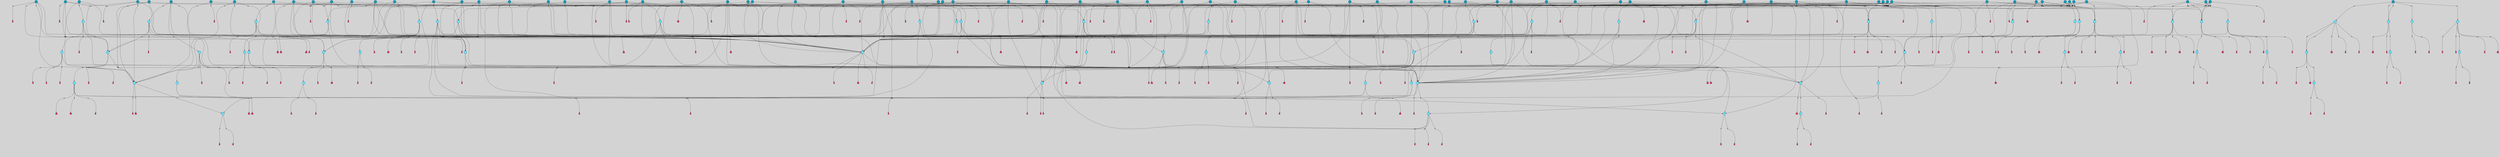 // File exported with GEGELATI v1.3.1
// On the 2024-04-08 17:52:15
// With the File::TPGGraphDotExporter
digraph{
	graph[pad = "0.212, 0.055" bgcolor = lightgray]
	node[shape=circle style = filled label = ""]
		T3 [fillcolor="#66ddff"]
		T7 [fillcolor="#66ddff"]
		T11 [fillcolor="#66ddff"]
		T59 [fillcolor="#66ddff"]
		T176 [fillcolor="#66ddff"]
		T255 [fillcolor="#66ddff"]
		T267 [fillcolor="#66ddff"]
		T300 [fillcolor="#66ddff"]
		T318 [fillcolor="#66ddff"]
		T319 [fillcolor="#66ddff"]
		T320 [fillcolor="#66ddff"]
		T321 [fillcolor="#66ddff"]
		T322 [fillcolor="#66ddff"]
		T569 [fillcolor="#66ddff"]
		T601 [fillcolor="#66ddff"]
		T725 [fillcolor="#66ddff"]
		T726 [fillcolor="#66ddff"]
		T727 [fillcolor="#66ddff"]
		T728 [fillcolor="#66ddff"]
		T730 [fillcolor="#66ddff"]
		T731 [fillcolor="#66ddff"]
		T732 [fillcolor="#66ddff"]
		T782 [fillcolor="#66ddff"]
		T783 [fillcolor="#66ddff"]
		T784 [fillcolor="#66ddff"]
		T785 [fillcolor="#66ddff"]
		T788 [fillcolor="#66ddff"]
		T789 [fillcolor="#66ddff"]
		T838 [fillcolor="#66ddff"]
		T842 [fillcolor="#1199bb"]
		T809 [fillcolor="#66ddff"]
		T734 [fillcolor="#66ddff"]
		T843 [fillcolor="#66ddff"]
		T844 [fillcolor="#66ddff"]
		T845 [fillcolor="#66ddff"]
		T863 [fillcolor="#1199bb"]
		T879 [fillcolor="#1199bb"]
		T898 [fillcolor="#1199bb"]
		T899 [fillcolor="#66ddff"]
		T900 [fillcolor="#66ddff"]
		T901 [fillcolor="#66ddff"]
		T93 [fillcolor="#66ddff"]
		T902 [fillcolor="#66ddff"]
		T904 [fillcolor="#66ddff"]
		T912 [fillcolor="#66ddff"]
		T921 [fillcolor="#66ddff"]
		T922 [fillcolor="#66ddff"]
		T929 [fillcolor="#1199bb"]
		T930 [fillcolor="#66ddff"]
		T931 [fillcolor="#66ddff"]
		T704 [fillcolor="#66ddff"]
		T932 [fillcolor="#66ddff"]
		T933 [fillcolor="#66ddff"]
		T934 [fillcolor="#1199bb"]
		T942 [fillcolor="#1199bb"]
		T944 [fillcolor="#1199bb"]
		T947 [fillcolor="#1199bb"]
		T951 [fillcolor="#1199bb"]
		T953 [fillcolor="#1199bb"]
		T955 [fillcolor="#1199bb"]
		T959 [fillcolor="#1199bb"]
		T963 [fillcolor="#1199bb"]
		T965 [fillcolor="#1199bb"]
		T967 [fillcolor="#1199bb"]
		T971 [fillcolor="#1199bb"]
		T975 [fillcolor="#66ddff"]
		T976 [fillcolor="#66ddff"]
		T985 [fillcolor="#66ddff"]
		T986 [fillcolor="#1199bb"]
		T987 [fillcolor="#1199bb"]
		T988 [fillcolor="#66ddff"]
		T993 [fillcolor="#66ddff"]
		T994 [fillcolor="#1199bb"]
		T995 [fillcolor="#66ddff"]
		T996 [fillcolor="#66ddff"]
		T997 [fillcolor="#66ddff"]
		T998 [fillcolor="#66ddff"]
		T999 [fillcolor="#66ddff"]
		T1000 [fillcolor="#1199bb"]
		T1002 [fillcolor="#1199bb"]
		T1005 [fillcolor="#1199bb"]
		T1007 [fillcolor="#1199bb"]
		T1009 [fillcolor="#1199bb"]
		T1010 [fillcolor="#1199bb"]
		T1011 [fillcolor="#66ddff"]
		T1012 [fillcolor="#1199bb"]
		T1013 [fillcolor="#1199bb"]
		T1014 [fillcolor="#1199bb"]
		T1015 [fillcolor="#1199bb"]
		T1016 [fillcolor="#1199bb"]
		T1017 [fillcolor="#1199bb"]
		T1021 [fillcolor="#1199bb"]
		T1022 [fillcolor="#1199bb"]
		T1023 [fillcolor="#1199bb"]
		T1024 [fillcolor="#1199bb"]
		T1025 [fillcolor="#1199bb"]
		T1026 [fillcolor="#1199bb"]
		T1027 [fillcolor="#1199bb"]
		T1028 [fillcolor="#1199bb"]
		T1029 [fillcolor="#1199bb"]
		T1030 [fillcolor="#1199bb"]
		T923 [fillcolor="#1199bb"]
		T1031 [fillcolor="#1199bb"]
		T1034 [fillcolor="#1199bb"]
		T1035 [fillcolor="#1199bb"]
		T1036 [fillcolor="#1199bb"]
		T1037 [fillcolor="#1199bb"]
		T1038 [fillcolor="#1199bb"]
		T1039 [fillcolor="#1199bb"]
		T1040 [fillcolor="#1199bb"]
		T1043 [fillcolor="#66ddff"]
		T1044 [fillcolor="#1199bb"]
		T1045 [fillcolor="#1199bb"]
		T1046 [fillcolor="#1199bb"]
		T1048 [fillcolor="#1199bb"]
		T1058 [fillcolor="#1199bb"]
		T1059 [fillcolor="#1199bb"]
		T1060 [fillcolor="#1199bb"]
		T1061 [fillcolor="#1199bb"]
		T1062 [fillcolor="#1199bb"]
		T1063 [fillcolor="#66ddff"]
		T1064 [fillcolor="#66ddff"]
		T1065 [fillcolor="#66ddff"]
		T1066 [fillcolor="#66ddff"]
		T1067 [fillcolor="#66ddff"]
		T1068 [fillcolor="#66ddff"]
		T1069 [fillcolor="#1199bb"]
		T1070 [fillcolor="#66ddff"]
		T1071 [fillcolor="#66ddff"]
		T989 [fillcolor="#1199bb"]
		T1073 [fillcolor="#1199bb"]
		T1074 [fillcolor="#1199bb"]
		T1075 [fillcolor="#1199bb"]
		T1076 [fillcolor="#1199bb"]
		T1077 [fillcolor="#1199bb"]
		T1080 [fillcolor="#1199bb"]
		T1081 [fillcolor="#1199bb"]
		T1082 [fillcolor="#1199bb"]
		T1083 [fillcolor="#1199bb"]
		T1084 [fillcolor="#1199bb"]
		T1085 [fillcolor="#1199bb"]
		T1086 [fillcolor="#1199bb"]
		T1087 [fillcolor="#1199bb"]
		T1088 [fillcolor="#1199bb"]
		T1089 [fillcolor="#1199bb"]
		T1090 [fillcolor="#1199bb"]
		P17962 [fillcolor="#cccccc" shape=point] //6|
		I17962 [shape=box style=invis label="6|1&2|6#1|7&#92;n10|7&2|0#1|5&#92;n9|4&0|1#2|2&#92;n8|6&0|0#1|0&#92;n"]
		P17962 -> I17962[style=invis]
		A11726 [fillcolor="#ff3366" shape=box margin=0.03 width=0 height=0 label="3"]
		T3 -> P17962 -> A11726
		P17963 [fillcolor="#cccccc" shape=point] //3|
		I17963 [shape=box style=invis label="7|6&2|4#0|2&#92;n10|3&2|7#1|4&#92;n11|6&0|4#0|1&#92;n7|1&0|0#2|6&#92;n7|6&0|3#2|6&#92;n4|0&2|6#0|1&#92;n4|4&2|5#0|2&#92;n4|6&0|4#2|7&#92;n10|0&2|3#1|5&#92;n2|6&0|5#0|2&#92;n1|0&2|3#0|7&#92;n1|6&2|0#0|5&#92;n6|2&0|1#0|7&#92;n9|2&0|3#2|7&#92;n5|3&0|6#0|6&#92;n1|7&2|5#2|3&#92;n8|1&2|7#0|6&#92;n1|0&2|5#2|1&#92;n7|1&2|2#2|5&#92;n7|4&2|6#0|3&#92;n"]
		P17963 -> I17963[style=invis]
		A11727 [fillcolor="#ff3366" shape=box margin=0.03 width=0 height=0 label="4"]
		T3 -> P17963 -> A11727
		P17964 [fillcolor="#cccccc" shape=point] //-3|
		I17964 [shape=box style=invis label="1|6&2|7#0|7&#92;n10|2&0|7#1|3&#92;n9|6&2|7#2|2&#92;n5|3&0|7#0|7&#92;n1|6&2|3#0|0&#92;n2|3&2|3#2|2&#92;n5|1&2|6#0|6&#92;n"]
		P17964 -> I17964[style=invis]
		A11728 [fillcolor="#ff3366" shape=box margin=0.03 width=0 height=0 label="7"]
		T7 -> P17964 -> A11728
		P17965 [fillcolor="#cccccc" shape=point] //5|
		I17965 [shape=box style=invis label="0|5&2|3#0|1&#92;n0|6&2|1#2|4&#92;n6|2&2|6#0|7&#92;n7|4&0|3#0|1&#92;n5|4&0|7#1|6&#92;n9|1&0|5#2|2&#92;n6|3&2|3#1|7&#92;n11|7&2|4#1|6&#92;n2|5&0|1#0|0&#92;n4|7&0|0#0|2&#92;n6|2&0|6#0|0&#92;n2|1&2|6#2|4&#92;n10|0&2|0#1|0&#92;n6|6&2|4#0|6&#92;n"]
		P17965 -> I17965[style=invis]
		A11729 [fillcolor="#ff3366" shape=box margin=0.03 width=0 height=0 label="8"]
		T7 -> P17965 -> A11729
		P17966 [fillcolor="#cccccc" shape=point] //6|
		I17966 [shape=box style=invis label="3|0&2|7#2|2&#92;n3|2&0|4#2|5&#92;n5|1&0|2#1|0&#92;n8|7&0|1#2|0&#92;n8|5&0|3#0|6&#92;n0|2&0|2#2|3&#92;n1|5&2|5#0|5&#92;n5|6&0|6#0|7&#92;n6|7&0|0#2|6&#92;n1|2&2|3#0|0&#92;n7|7&2|3#0|4&#92;n0|7&2|7#0|6&#92;n1|0&2|2#2|7&#92;n4|4&0|1#0|0&#92;n"]
		P17966 -> I17966[style=invis]
		A11730 [fillcolor="#ff3366" shape=box margin=0.03 width=0 height=0 label="11"]
		T11 -> P17966 -> A11730
		P17967 [fillcolor="#cccccc" shape=point] //-4|
		I17967 [shape=box style=invis label="4|1&0|4#2|6&#92;n1|2&2|2#2|0&#92;n1|2&2|0#0|6&#92;n8|4&2|3#2|5&#92;n5|5&2|1#1|0&#92;n"]
		P17967 -> I17967[style=invis]
		A11731 [fillcolor="#ff3366" shape=box margin=0.03 width=0 height=0 label="12"]
		T11 -> P17967 -> A11731
		P17968 [fillcolor="#cccccc" shape=point] //8|
		I17968 [shape=box style=invis label="9|0&0|1#2|0&#92;n10|1&2|5#1|4&#92;n8|2&2|6#0|4&#92;n4|5&0|3#0|1&#92;n2|4&2|5#2|3&#92;n4|2&2|2#0|2&#92;n7|5&0|2#0|0&#92;n8|2&2|1#1|3&#92;n8|7&0|7#2|1&#92;n1|1&0|0#0|7&#92;n5|6&2|5#1|0&#92;n6|3&2|5#0|0&#92;n11|4&0|3#2|6&#92;n1|2&2|4#0|7&#92;n5|6&0|1#2|0&#92;n11|3&0|2#0|7&#92;n"]
		P17968 -> I17968[style=invis]
		A11732 [fillcolor="#ff3366" shape=box margin=0.03 width=0 height=0 label="6"]
		T59 -> P17968 -> A11732
		P17969 [fillcolor="#cccccc" shape=point] //5|
		I17969 [shape=box style=invis label="3|0&2|0#0|1&#92;n3|0&0|7#0|1&#92;n5|3&0|2#2|6&#92;n4|4&2|4#2|6&#92;n11|2&0|7#1|6&#92;n2|7&2|2#2|5&#92;n9|3&2|6#2|7&#92;n7|7&0|0#0|4&#92;n6|1&2|4#2|3&#92;n5|4&2|0#1|6&#92;n1|3&0|7#0|4&#92;n"]
		P17969 -> I17969[style=invis]
		A11733 [fillcolor="#ff3366" shape=box margin=0.03 width=0 height=0 label="7"]
		T59 -> P17969 -> A11733
		P17970 [fillcolor="#cccccc" shape=point] //-6|
		I17970 [shape=box style=invis label="11|1&0|7#2|0&#92;n10|4&0|1#1|0&#92;n4|3&2|4#2|1&#92;n0|5&2|0#0|0&#92;n6|1&0|0#0|3&#92;n8|2&2|0#0|4&#92;n11|4&2|0#1|6&#92;n7|0&2|6#2|3&#92;n5|3&2|6#2|0&#92;n2|0&2|0#0|4&#92;n"]
		P17970 -> I17970[style=invis]
		A11734 [fillcolor="#ff3366" shape=box margin=0.03 width=0 height=0 label="9"]
		T59 -> P17970 -> A11734
		T59 -> P17969
		P17971 [fillcolor="#cccccc" shape=point] //3|
		I17971 [shape=box style=invis label="4|7&0|7#2|7&#92;n11|5&2|6#0|2&#92;n5|5&2|6#2|0&#92;n3|2&0|6#0|3&#92;n10|2&2|5#1|5&#92;n9|4&2|3#1|5&#92;n2|5&2|7#2|4&#92;n11|3&2|5#1|0&#92;n7|0&0|7#2|1&#92;n1|2&0|5#0|1&#92;n"]
		P17971 -> I17971[style=invis]
		A11735 [fillcolor="#ff3366" shape=box margin=0.03 width=0 height=0 label="5"]
		T176 -> P17971 -> A11735
		P17972 [fillcolor="#cccccc" shape=point] //2|
		I17972 [shape=box style=invis label="7|1&0|6#0|1&#92;n5|2&2|5#1|6&#92;n10|1&2|1#1|1&#92;n4|7&0|4#2|2&#92;n11|7&0|4#2|7&#92;n5|0&0|5#1|7&#92;n8|2&0|5#2|4&#92;n10|0&2|6#1|6&#92;n5|1&0|1#2|3&#92;n1|6&2|0#0|1&#92;n9|6&2|2#1|4&#92;n3|4&2|3#0|0&#92;n10|1&0|1#1|0&#92;n2|2&0|1#2|1&#92;n3|1&2|7#0|3&#92;n"]
		P17972 -> I17972[style=invis]
		A11736 [fillcolor="#ff3366" shape=box margin=0.03 width=0 height=0 label="10"]
		T176 -> P17972 -> A11736
		P17973 [fillcolor="#cccccc" shape=point] //-1|
		I17973 [shape=box style=invis label="1|7&2|1#0|6&#92;n8|1&2|3#0|5&#92;n10|6&2|7#1|0&#92;n1|7&2|5#0|2&#92;n0|3&0|3#2|2&#92;n3|5&0|1#0|0&#92;n3|5&0|2#0|3&#92;n1|5&2|0#0|4&#92;n5|7&2|2#2|5&#92;n4|0&2|3#0|3&#92;n"]
		P17973 -> I17973[style=invis]
		T176 -> P17973 -> T3
		P17974 [fillcolor="#cccccc" shape=point] //-3|
		I17974 [shape=box style=invis label="6|3&2|4#1|4&#92;n5|3&0|1#1|7&#92;n2|1&0|2#2|3&#92;n8|7&0|6#0|4&#92;n2|1&2|0#0|1&#92;n0|0&2|2#2|3&#92;n6|1&0|7#2|6&#92;n5|7&0|2#0|4&#92;n0|3&0|4#2|0&#92;n11|0&2|0#2|5&#92;n6|0&2|0#1|4&#92;n8|6&0|2#2|5&#92;n5|4&2|1#0|3&#92;n9|7&2|5#0|3&#92;n5|4&2|7#0|4&#92;n"]
		P17974 -> I17974[style=invis]
		A11737 [fillcolor="#ff3366" shape=box margin=0.03 width=0 height=0 label="10"]
		T176 -> P17974 -> A11737
		P17975 [fillcolor="#cccccc" shape=point] //4|
		I17975 [shape=box style=invis label="7|1&0|6#0|1&#92;n5|2&2|5#1|6&#92;n10|1&2|1#1|1&#92;n9|6&2|2#1|4&#92;n4|7&0|4#2|2&#92;n9|6&0|4#1|1&#92;n10|0&2|6#1|6&#92;n5|1&0|1#2|3&#92;n1|6&2|0#0|1&#92;n8|2&0|5#2|4&#92;n3|4&2|3#0|0&#92;n10|1&0|5#1|0&#92;n2|2&0|1#2|1&#92;n3|1&2|7#0|3&#92;n"]
		P17975 -> I17975[style=invis]
		A11738 [fillcolor="#ff3366" shape=box margin=0.03 width=0 height=0 label="10"]
		T176 -> P17975 -> A11738
		T255 -> P17973
		P17976 [fillcolor="#cccccc" shape=point] //-9|
		I17976 [shape=box style=invis label="7|1&0|0#2|6&#92;n1|6&0|4#2|7&#92;n7|6&2|4#0|2&#92;n10|7&2|1#1|3&#92;n7|6&0|3#2|6&#92;n4|0&2|2#2|1&#92;n1|0&0|5#2|3&#92;n6|1&2|6#1|1&#92;n7|4&2|6#1|0&#92;n9|5&0|1#0|2&#92;n9|2&0|3#0|7&#92;n6|0&2|7#0|6&#92;n10|5&2|3#1|5&#92;n10|0&2|7#1|4&#92;n1|0&2|3#0|7&#92;n5|2&0|6#0|6&#92;n2|6&0|1#0|2&#92;n7|4&2|5#0|3&#92;n3|6&2|4#0|5&#92;n1|6&2|0#0|5&#92;n"]
		P17976 -> I17976[style=invis]
		A11739 [fillcolor="#ff3366" shape=box margin=0.03 width=0 height=0 label="4"]
		T255 -> P17976 -> A11739
		P17977 [fillcolor="#cccccc" shape=point] //7|
		I17977 [shape=box style=invis label="9|6&2|6#1|3&#92;n9|7&2|0#1|7&#92;n3|0&2|0#0|0&#92;n1|6&0|0#0|4&#92;n7|4&0|3#0|1&#92;n"]
		P17977 -> I17977[style=invis]
		A11740 [fillcolor="#ff3366" shape=box margin=0.03 width=0 height=0 label="12"]
		T255 -> P17977 -> A11740
		P17978 [fillcolor="#cccccc" shape=point] //-9|
		I17978 [shape=box style=invis label="11|5&0|0#2|6&#92;n8|5&2|3#2|1&#92;n7|1&0|6#1|3&#92;n11|4&0|2#0|1&#92;n9|0&2|7#1|6&#92;n10|1&0|3#1|6&#92;n0|3&0|4#2|5&#92;n5|7&2|3#1|6&#92;n2|0&2|1#0|7&#92;n"]
		P17978 -> I17978[style=invis]
		A11741 [fillcolor="#ff3366" shape=box margin=0.03 width=0 height=0 label="2"]
		T255 -> P17978 -> A11741
		P17979 [fillcolor="#cccccc" shape=point] //-7|
		I17979 [shape=box style=invis label="9|1&2|7#2|1&#92;n7|0&2|0#2|7&#92;n2|3&2|3#2|2&#92;n8|5&2|1#0|3&#92;n5|5&0|7#0|1&#92;n1|6&2|7#0|7&#92;n10|2&0|7#1|3&#92;n6|4&2|2#2|4&#92;n0|6&2|5#0|2&#92;n"]
		P17979 -> I17979[style=invis]
		A11742 [fillcolor="#ff3366" shape=box margin=0.03 width=0 height=0 label="7"]
		T255 -> P17979 -> A11742
		P17980 [fillcolor="#cccccc" shape=point] //-9|
		I17980 [shape=box style=invis label="4|7&2|6#0|5&#92;n11|3&0|2#2|6&#92;n10|2&2|4#1|6&#92;n3|0&2|6#2|7&#92;n4|3&0|5#0|7&#92;n2|3&0|7#0|7&#92;n10|6&0|7#1|5&#92;n10|1&2|2#1|1&#92;n1|7&0|3#2|6&#92;n"]
		P17980 -> I17980[style=invis]
		A11743 [fillcolor="#ff3366" shape=box margin=0.03 width=0 height=0 label="4"]
		T267 -> P17980 -> A11743
		T267 -> P17969
		P17981 [fillcolor="#cccccc" shape=point] //-10|
		I17981 [shape=box style=invis label="4|2&2|0#2|4&#92;n7|3&2|7#0|0&#92;n11|5&2|2#0|2&#92;n9|6&2|3#0|1&#92;n0|0&2|2#0|5&#92;n2|3&2|1#2|0&#92;n"]
		P17981 -> I17981[style=invis]
		A11744 [fillcolor="#ff3366" shape=box margin=0.03 width=0 height=0 label="2"]
		T267 -> P17981 -> A11744
		P17982 [fillcolor="#cccccc" shape=point] //-2|
		I17982 [shape=box style=invis label="5|2&2|0#2|4&#92;n9|1&2|3#0|1&#92;n3|6&2|5#2|7&#92;n7|0&2|1#0|4&#92;n1|2&0|3#0|5&#92;n7|3&2|7#0|0&#92;n"]
		P17982 -> I17982[style=invis]
		A11745 [fillcolor="#ff3366" shape=box margin=0.03 width=0 height=0 label="2"]
		T267 -> P17982 -> A11745
		P17983 [fillcolor="#cccccc" shape=point] //-9|
		I17983 [shape=box style=invis label="4|1&0|4#2|6&#92;n11|0&2|0#0|6&#92;n8|4&2|3#2|5&#92;n6|0&0|3#0|1&#92;n"]
		P17983 -> I17983[style=invis]
		T267 -> P17983 -> T11
		P17984 [fillcolor="#cccccc" shape=point] //-2|
		I17984 [shape=box style=invis label="8|4&2|1#2|5&#92;n5|7&2|3#1|2&#92;n10|4&2|5#1|7&#92;n10|0&2|6#1|3&#92;n11|1&2|4#2|6&#92;n9|5&2|4#0|4&#92;n2|4&0|5#0|7&#92;n4|5&2|7#0|6&#92;n1|4&2|6#0|3&#92;n2|7&2|7#2|6&#92;n3|0&0|6#0|2&#92;n0|7&0|5#0|1&#92;n0|4&2|1#0|0&#92;n4|4&2|6#0|7&#92;n7|2&2|6#2|6&#92;n11|5&2|6#0|3&#92;n9|7&0|3#1|4&#92;n5|6&0|7#1|2&#92;n10|6&2|0#1|4&#92;n4|0&0|4#2|4&#92;n"]
		P17984 -> I17984[style=invis]
		T300 -> P17984 -> T59
		P17985 [fillcolor="#cccccc" shape=point] //10|
		I17985 [shape=box style=invis label="2|6&2|4#0|0&#92;n1|7&2|3#0|6&#92;n3|5&2|2#0|3&#92;n10|3&0|4#1|4&#92;n7|1&0|4#2|6&#92;n10|2&0|3#1|7&#92;n9|5&2|0#0|4&#92;n4|0&0|3#2|7&#92;n11|4&2|6#1|2&#92;n5|4&2|7#0|2&#92;n4|5&2|7#2|1&#92;n6|5&0|7#2|1&#92;n5|3&2|3#1|6&#92;n10|7&2|0#1|2&#92;n"]
		P17985 -> I17985[style=invis]
		A11746 [fillcolor="#ff3366" shape=box margin=0.03 width=0 height=0 label="5"]
		T300 -> P17985 -> A11746
		T300 -> P17980
		P17986 [fillcolor="#cccccc" shape=point] //-4|
		I17986 [shape=box style=invis label="4|1&0|4#2|6&#92;n1|2&2|2#2|0&#92;n1|2&2|0#0|6&#92;n8|4&2|3#2|5&#92;n5|5&2|1#1|0&#92;n"]
		P17986 -> I17986[style=invis]
		A11747 [fillcolor="#ff3366" shape=box margin=0.03 width=0 height=0 label="12"]
		T321 -> P17986 -> A11747
		P17987 [fillcolor="#cccccc" shape=point] //6|
		I17987 [shape=box style=invis label="3|0&2|7#2|2&#92;n3|2&0|4#2|5&#92;n5|1&0|2#1|0&#92;n8|7&0|1#2|0&#92;n8|5&0|3#0|6&#92;n0|2&0|2#2|3&#92;n1|5&2|5#0|5&#92;n5|6&0|6#0|7&#92;n6|7&0|0#2|6&#92;n1|2&2|3#0|0&#92;n7|7&2|3#0|4&#92;n0|7&2|7#0|6&#92;n1|0&2|2#2|7&#92;n4|4&0|1#0|0&#92;n"]
		P17987 -> I17987[style=invis]
		A11748 [fillcolor="#ff3366" shape=box margin=0.03 width=0 height=0 label="11"]
		T321 -> P17987 -> A11748
		P17988 [fillcolor="#cccccc" shape=point] //-3|
		I17988 [shape=box style=invis label="8|1&2|3#0|5&#92;n0|6&0|5#0|5&#92;n3|7&2|1#0|6&#92;n3|5&0|1#0|0&#92;n9|5&2|0#0|4&#92;n3|5&0|2#0|3&#92;n10|6&2|4#1|0&#92;n9|4&2|7#2|6&#92;n1|7&2|5#2|2&#92;n"]
		P17988 -> I17988[style=invis]
		A11749 [fillcolor="#ff3366" shape=box margin=0.03 width=0 height=0 label="5"]
		T318 -> P17988 -> A11749
		P17989 [fillcolor="#cccccc" shape=point] //0|
		I17989 [shape=box style=invis label="2|5&0|1#0|6&#92;n6|1&2|2#2|7&#92;n8|0&0|3#1|4&#92;n4|3&2|5#2|4&#92;n8|1&2|4#0|0&#92;n6|6&0|1#2|6&#92;n11|7&2|4#2|5&#92;n6|2&2|4#0|2&#92;n8|5&2|4#2|4&#92;n2|1&2|1#2|2&#92;n2|7&2|5#2|6&#92;n9|7&0|5#0|4&#92;n1|2&0|5#2|6&#92;n4|2&2|3#2|7&#92;n3|3&2|1#0|2&#92;n"]
		P17989 -> I17989[style=invis]
		A11750 [fillcolor="#ff3366" shape=box margin=0.03 width=0 height=0 label="5"]
		T318 -> P17989 -> A11750
		P17990 [fillcolor="#cccccc" shape=point] //5|
		I17990 [shape=box style=invis label="8|1&2|6#0|6&#92;n3|0&0|7#0|1&#92;n11|3&0|2#2|6&#92;n4|4&2|4#2|6&#92;n11|2&0|7#1|6&#92;n2|7&2|2#2|5&#92;n7|7&0|0#0|4&#92;n6|1&2|4#2|3&#92;n5|4&2|0#1|6&#92;n3|0&2|0#0|1&#92;n1|3&0|7#0|4&#92;n"]
		P17990 -> I17990[style=invis]
		A11751 [fillcolor="#ff3366" shape=box margin=0.03 width=0 height=0 label="7"]
		T319 -> P17990 -> A11751
		P17991 [fillcolor="#cccccc" shape=point] //7|
		I17991 [shape=box style=invis label="7|0&2|1#2|0&#92;n9|7&2|1#1|7&#92;n8|2&0|1#1|0&#92;n6|6&0|2#1|1&#92;n2|2&0|5#0|0&#92;n5|7&0|0#2|1&#92;n5|1&2|5#1|5&#92;n4|7&2|4#2|3&#92;n10|5&2|2#1|5&#92;n1|3&2|2#2|0&#92;n10|2&2|6#1|5&#92;n"]
		P17991 -> I17991[style=invis]
		A11752 [fillcolor="#ff3366" shape=box margin=0.03 width=0 height=0 label="1"]
		T319 -> P17991 -> A11752
		P17992 [fillcolor="#cccccc" shape=point] //-2|
		I17992 [shape=box style=invis label="4|1&0|4#0|3&#92;n4|2&0|5#2|0&#92;n5|5&2|6#0|5&#92;n1|4&0|1#0|2&#92;n6|3&2|7#1|5&#92;n0|4&2|0#0|3&#92;n8|5&2|5#1|2&#92;n10|7&2|7#1|1&#92;n3|4&0|0#2|1&#92;n3|6&2|5#2|5&#92;n8|3&0|1#0|7&#92;n10|0&2|7#1|3&#92;n4|1&2|4#0|1&#92;n9|3&2|0#0|4&#92;n3|6&2|0#0|4&#92;n1|2&0|6#2|1&#92;n4|0&2|1#2|2&#92;n"]
		P17992 -> I17992[style=invis]
		A11753 [fillcolor="#ff3366" shape=box margin=0.03 width=0 height=0 label="14"]
		T320 -> P17992 -> A11753
		P17993 [fillcolor="#cccccc" shape=point] //-3|
		I17993 [shape=box style=invis label="3|7&0|0#0|2&#92;n11|5&0|1#1|1&#92;n4|1&0|6#2|6&#92;n4|0&0|1#0|5&#92;n"]
		P17993 -> I17993[style=invis]
		T319 -> P17993 -> T320
		P17994 [fillcolor="#cccccc" shape=point] //-3|
		I17994 [shape=box style=invis label="1|6&2|7#0|7&#92;n10|2&0|7#1|3&#92;n9|6&2|7#2|2&#92;n5|3&0|7#0|7&#92;n1|6&2|3#0|0&#92;n2|3&2|3#2|2&#92;n5|1&2|6#0|6&#92;n"]
		P17994 -> I17994[style=invis]
		A11754 [fillcolor="#ff3366" shape=box margin=0.03 width=0 height=0 label="7"]
		T322 -> P17994 -> A11754
		P17995 [fillcolor="#cccccc" shape=point] //1|
		I17995 [shape=box style=invis label="5|1&0|6#2|7&#92;n2|4&0|4#2|2&#92;n0|6&0|5#0|4&#92;n10|6&2|5#1|6&#92;n9|3&0|1#1|7&#92;n10|3&2|2#1|0&#92;n5|0&0|0#2|1&#92;n11|3&2|3#1|5&#92;n10|3&0|1#1|0&#92;n2|4&0|1#0|1&#92;n0|2&0|3#2|4&#92;n9|2&2|1#2|5&#92;n11|7&2|6#2|6&#92;n"]
		P17995 -> I17995[style=invis]
		T320 -> P17995 -> T322
		P17996 [fillcolor="#cccccc" shape=point] //5|
		I17996 [shape=box style=invis label="0|5&2|3#0|1&#92;n0|6&2|1#2|4&#92;n6|2&2|6#0|7&#92;n7|4&0|3#0|1&#92;n5|4&0|7#1|6&#92;n9|1&0|5#2|2&#92;n6|3&2|3#1|7&#92;n11|7&2|4#1|6&#92;n2|5&0|1#0|0&#92;n4|7&0|0#0|2&#92;n6|2&0|6#0|0&#92;n2|1&2|6#2|4&#92;n10|0&2|0#1|0&#92;n6|6&2|4#0|6&#92;n"]
		P17996 -> I17996[style=invis]
		A11755 [fillcolor="#ff3366" shape=box margin=0.03 width=0 height=0 label="8"]
		T322 -> P17996 -> A11755
		P17997 [fillcolor="#cccccc" shape=point] //5|
		I17997 [shape=box style=invis label="3|0&2|0#0|1&#92;n3|0&0|7#0|1&#92;n5|3&0|2#2|6&#92;n4|4&2|4#2|6&#92;n11|2&0|7#1|6&#92;n2|7&2|2#2|5&#92;n9|3&2|6#2|7&#92;n7|7&0|0#0|4&#92;n6|1&2|4#2|3&#92;n5|4&2|0#1|6&#92;n1|3&0|7#0|4&#92;n"]
		P17997 -> I17997[style=invis]
		A11756 [fillcolor="#ff3366" shape=box margin=0.03 width=0 height=0 label="7"]
		T320 -> P17997 -> A11756
		P17998 [fillcolor="#cccccc" shape=point] //5|
		I17998 [shape=box style=invis label="10|4&2|6#1|2&#92;n8|4&0|1#1|0&#92;n0|4&2|6#0|0&#92;n8|4&2|5#2|1&#92;n7|5&2|5#1|0&#92;n3|6&0|6#2|2&#92;n1|7&0|7#0|5&#92;n2|0&0|7#2|4&#92;n9|4&2|6#2|7&#92;n2|6&2|2#0|0&#92;n11|7&2|7#0|7&#92;n5|5&0|0#0|1&#92;n10|1&0|0#1|0&#92;n7|3&0|1#2|5&#92;n9|2&2|7#1|5&#92;n9|0&2|5#1|2&#92;n1|6&2|4#2|2&#92;n3|3&2|2#0|7&#92;n1|6&2|0#0|0&#92;n6|4&2|6#1|0&#92;n"]
		P17998 -> I17998[style=invis]
		A11757 [fillcolor="#ff3366" shape=box margin=0.03 width=0 height=0 label="1"]
		T319 -> P17998 -> A11757
		P17999 [fillcolor="#cccccc" shape=point] //7|
		I17999 [shape=box style=invis label="6|1&2|6#2|7&#92;n7|0&2|4#2|3&#92;n3|3&0|7#0|6&#92;n5|4&0|2#2|4&#92;n8|5&2|6#2|7&#92;n0|0&2|3#0|3&#92;n5|4&2|4#2|6&#92;n"]
		P17999 -> I17999[style=invis]
		T319 -> P17999 -> T318
		P18000 [fillcolor="#cccccc" shape=point] //7|
		I18000 [shape=box style=invis label="0|2&2|4#2|6&#92;n5|3&0|6#0|1&#92;n4|7&2|6#0|5&#92;n7|6&0|7#0|5&#92;n10|7&2|2#1|1&#92;n"]
		P18000 -> I18000[style=invis]
		A11758 [fillcolor="#ff3366" shape=box margin=0.03 width=0 height=0 label="4"]
		T318 -> P18000 -> A11758
		P18001 [fillcolor="#cccccc" shape=point] //-4|
		I18001 [shape=box style=invis label="4|7&2|2#0|7&#92;n11|6&2|2#0|7&#92;n5|3&0|2#2|4&#92;n9|1&0|3#1|7&#92;n5|3&0|2#2|0&#92;n1|1&0|3#0|4&#92;n2|7&2|2#2|5&#92;n5|2&2|6#2|6&#92;n0|0&2|0#2|1&#92;n9|1&0|3#2|2&#92;n0|5&2|3#0|6&#92;n11|7&0|7#2|1&#92;n"]
		P18001 -> I18001[style=invis]
		A11759 [fillcolor="#ff3366" shape=box margin=0.03 width=0 height=0 label="7"]
		T569 -> P18001 -> A11759
		P18002 [fillcolor="#cccccc" shape=point] //9|
		I18002 [shape=box style=invis label="7|5&2|6#2|2&#92;n1|7&0|1#2|3&#92;n2|0&2|0#2|4&#92;n6|4&0|4#1|6&#92;n10|3&2|4#1|6&#92;n"]
		P18002 -> I18002[style=invis]
		T569 -> P18002 -> T300
		P18003 [fillcolor="#cccccc" shape=point] //7|
		I18003 [shape=box style=invis label="7|4&2|7#0|4&#92;n5|0&2|1#2|2&#92;n2|1&2|3#0|0&#92;n4|3&2|0#0|1&#92;n0|0&2|7#2|7&#92;n0|7&0|5#2|3&#92;n4|6&0|1#2|0&#92;n1|4&2|5#0|4&#92;n4|4&0|7#0|0&#92;n10|0&0|4#1|2&#92;n"]
		P18003 -> I18003[style=invis]
		A11760 [fillcolor="#ff3366" shape=box margin=0.03 width=0 height=0 label="0"]
		T569 -> P18003 -> A11760
		P18004 [fillcolor="#cccccc" shape=point] //-2|
		I18004 [shape=box style=invis label="5|2&0|6#0|6&#92;n7|6&2|4#0|2&#92;n10|7&2|1#1|3&#92;n1|0&0|5#2|3&#92;n4|0&2|2#2|1&#92;n7|6&0|3#2|6&#92;n6|1&2|6#1|1&#92;n8|5&2|1#2|7&#92;n7|4&2|6#1|0&#92;n7|4&2|5#0|3&#92;n9|2&0|3#0|7&#92;n6|0&2|7#0|7&#92;n10|5&2|3#1|5&#92;n10|0&2|7#1|4&#92;n1|0&0|3#0|7&#92;n1|6&0|1#2|7&#92;n2|6&0|1#0|2&#92;n9|5&0|1#0|2&#92;n3|6&2|4#0|5&#92;n1|6&2|0#0|5&#92;n"]
		P18004 -> I18004[style=invis]
		A11761 [fillcolor="#ff3366" shape=box margin=0.03 width=0 height=0 label="4"]
		T569 -> P18004 -> A11761
		P18005 [fillcolor="#cccccc" shape=point] //7|
		I18005 [shape=box style=invis label="1|6&0|4#0|1&#92;n10|6&2|7#1|2&#92;n6|3&0|5#0|7&#92;n4|6&2|7#0|0&#92;n11|5&2|2#2|0&#92;n0|2&2|6#2|5&#92;n1|6&0|7#0|7&#92;n9|4&2|4#2|4&#92;n1|0&2|6#0|4&#92;n7|1&2|3#2|0&#92;n"]
		P18005 -> I18005[style=invis]
		A11762 [fillcolor="#ff3366" shape=box margin=0.03 width=0 height=0 label="4"]
		T601 -> P18005 -> A11762
		T601 -> P18002
		P18006 [fillcolor="#cccccc" shape=point] //1|
		I18006 [shape=box style=invis label="5|1&0|6#2|7&#92;n2|4&0|4#2|2&#92;n0|6&0|5#0|4&#92;n10|6&2|5#1|6&#92;n9|3&0|1#1|7&#92;n10|3&2|2#1|0&#92;n5|0&0|0#2|1&#92;n11|3&2|3#1|5&#92;n10|3&0|1#1|0&#92;n2|4&0|1#0|1&#92;n0|2&0|3#2|4&#92;n9|2&2|1#2|5&#92;n11|7&2|6#2|6&#92;n"]
		P18006 -> I18006[style=invis]
		T601 -> P18006 -> T7
		P18007 [fillcolor="#cccccc" shape=point] //8|
		I18007 [shape=box style=invis label="0|4&2|6#2|2&#92;n3|2&2|2#0|3&#92;n7|5&2|5#1|6&#92;n6|4&0|3#2|7&#92;n8|5&0|2#1|1&#92;n9|5&2|6#2|7&#92;n8|4&0|1#1|0&#92;n1|6&2|4#2|4&#92;n1|7&0|7#0|5&#92;n0|7&2|7#0|7&#92;n2|0&0|7#2|4&#92;n2|6&2|2#0|0&#92;n4|5&0|0#0|1&#92;n1|3&2|6#0|0&#92;n6|4&2|1#2|1&#92;n8|4&2|5#2|1&#92;n10|1&0|0#1|0&#92;n3|3&2|2#2|7&#92;n7|3&0|1#2|5&#92;n4|1&2|7#0|4&#92;n"]
		P18007 -> I18007[style=invis]
		T601 -> P18007 -> T569
		P18008 [fillcolor="#cccccc" shape=point] //4|
		I18008 [shape=box style=invis label="4|3&0|6#0|3&#92;n5|7&2|3#2|2&#92;n5|6&0|7#1|2&#92;n1|4&2|6#0|3&#92;n8|4&2|1#2|5&#92;n9|5&2|4#1|4&#92;n2|4&0|5#0|7&#92;n10|0&0|6#1|3&#92;n3|0&0|6#0|2&#92;n2|7&2|7#2|6&#92;n5|2&0|5#1|5&#92;n10|4&2|5#1|7&#92;n4|0&0|4#2|4&#92;n11|1&0|4#2|6&#92;n10|6&2|0#1|4&#92;n9|7&0|3#1|4&#92;n4|5&2|7#0|6&#92;n11|5&2|6#2|3&#92;n0|3&0|5#0|1&#92;n"]
		P18008 -> I18008[style=invis]
		A11763 [fillcolor="#ff3366" shape=box margin=0.03 width=0 height=0 label="13"]
		T732 -> P18008 -> A11763
		P18009 [fillcolor="#cccccc" shape=point] //7|
		I18009 [shape=box style=invis label="0|3&2|7#2|1&#92;n3|7&0|1#0|3&#92;n3|1&0|3#2|1&#92;n5|0&0|0#0|2&#92;n9|0&2|2#0|7&#92;n2|5&2|6#0|0&#92;n9|4&2|7#2|6&#92;n8|4&2|6#0|2&#92;n9|5&2|1#0|2&#92;n8|1&2|5#0|5&#92;n9|5&2|0#2|4&#92;n11|2&0|3#0|4&#92;n"]
		P18009 -> I18009[style=invis]
		A11764 [fillcolor="#ff3366" shape=box margin=0.03 width=0 height=0 label="5"]
		T725 -> P18009 -> A11764
		P18010 [fillcolor="#cccccc" shape=point] //-7|
		I18010 [shape=box style=invis label="6|1&0|2#0|3&#92;n1|2&0|1#2|0&#92;n10|3&2|2#1|1&#92;n0|1&0|2#0|7&#92;n4|6&2|7#2|4&#92;n6|0&2|7#0|6&#92;n"]
		P18010 -> I18010[style=invis]
		A11765 [fillcolor="#ff3366" shape=box margin=0.03 width=0 height=0 label="7"]
		T732 -> P18010 -> A11765
		P18011 [fillcolor="#cccccc" shape=point] //7|
		I18011 [shape=box style=invis label="10|5&0|6#1|7&#92;n4|3&2|6#0|3&#92;n8|4&0|6#1|2&#92;n3|0&2|0#2|3&#92;n5|6&2|3#0|4&#92;n0|7&2|1#0|5&#92;n8|7&2|2#2|5&#92;n9|1&0|0#1|0&#92;n10|1&2|1#1|4&#92;n3|3&2|7#0|4&#92;n5|2&2|3#0|4&#92;n2|0&2|6#2|2&#92;n1|7&0|1#0|7&#92;n"]
		P18011 -> I18011[style=invis]
		T725 -> P18011 -> T731
		P18012 [fillcolor="#cccccc" shape=point] //6|
		I18012 [shape=box style=invis label="4|4&0|7#2|7&#92;n10|6&0|1#1|3&#92;n7|5&0|2#0|7&#92;n10|7&0|1#1|5&#92;n9|0&2|1#1|0&#92;n"]
		P18012 -> I18012[style=invis]
		A11766 [fillcolor="#ff3366" shape=box margin=0.03 width=0 height=0 label="7"]
		T725 -> P18012 -> A11766
		P18013 [fillcolor="#cccccc" shape=point] //-4|
		I18013 [shape=box style=invis label="4|1&0|4#2|6&#92;n1|2&2|2#2|0&#92;n1|2&2|0#0|6&#92;n8|4&2|3#2|5&#92;n5|5&2|1#1|0&#92;n"]
		P18013 -> I18013[style=invis]
		A11767 [fillcolor="#ff3366" shape=box margin=0.03 width=0 height=0 label="12"]
		T726 -> P18013 -> A11767
		P18014 [fillcolor="#cccccc" shape=point] //-1|
		I18014 [shape=box style=invis label="6|4&0|4#2|4&#92;n4|5&2|5#2|4&#92;n9|7&2|5#0|3&#92;n3|7&2|6#0|6&#92;n8|7&0|6#0|4&#92;n2|1&2|0#0|1&#92;n8|6&0|0#2|5&#92;n2|1&0|2#0|3&#92;n6|1&0|7#2|6&#92;n6|3&0|1#1|6&#92;n5|4&2|7#0|4&#92;n0|7&0|4#2|0&#92;n11|0&2|0#2|5&#92;n3|7&2|0#2|7&#92;n8|3&2|7#1|4&#92;n5|7&0|6#0|4&#92;n0|0&2|3#2|3&#92;n5|4&2|1#0|3&#92;n0|4&0|3#2|5&#92;n"]
		P18014 -> I18014[style=invis]
		A11768 [fillcolor="#ff3366" shape=box margin=0.03 width=0 height=0 label="10"]
		T732 -> P18014 -> A11768
		P18015 [fillcolor="#cccccc" shape=point] //-5|
		I18015 [shape=box style=invis label="0|7&0|6#2|1&#92;n3|5&0|7#2|7&#92;n1|0&0|7#0|4&#92;n0|5&0|3#2|4&#92;n2|1&2|4#0|4&#92;n6|5&2|4#1|4&#92;n11|7&2|2#2|2&#92;n"]
		P18015 -> I18015[style=invis]
		T730 -> P18015 -> T727
		P18016 [fillcolor="#cccccc" shape=point] //-3|
		I18016 [shape=box style=invis label="1|6&2|7#0|7&#92;n10|2&0|7#1|3&#92;n9|6&2|7#2|2&#92;n5|3&0|7#0|7&#92;n1|6&2|3#0|0&#92;n2|3&2|3#2|2&#92;n5|1&2|6#0|6&#92;n"]
		P18016 -> I18016[style=invis]
		A11769 [fillcolor="#ff3366" shape=box margin=0.03 width=0 height=0 label="7"]
		T727 -> P18016 -> A11769
		P18017 [fillcolor="#cccccc" shape=point] //5|
		I18017 [shape=box style=invis label="0|5&2|3#0|1&#92;n0|6&2|1#2|4&#92;n6|2&2|6#0|7&#92;n7|4&0|3#0|1&#92;n5|4&0|7#1|6&#92;n9|1&0|5#2|2&#92;n6|3&2|3#1|7&#92;n11|7&2|4#1|6&#92;n2|5&0|1#0|0&#92;n4|7&0|0#0|2&#92;n6|2&0|6#0|0&#92;n2|1&2|6#2|4&#92;n10|0&2|0#1|0&#92;n6|6&2|4#0|6&#92;n"]
		P18017 -> I18017[style=invis]
		A11770 [fillcolor="#ff3366" shape=box margin=0.03 width=0 height=0 label="8"]
		T727 -> P18017 -> A11770
		P18018 [fillcolor="#cccccc" shape=point] //-6|
		I18018 [shape=box style=invis label="11|7&0|1#0|6&#92;n3|5&0|1#0|3&#92;n1|5&0|5#0|6&#92;n1|7&2|5#2|2&#92;n0|0&0|2#2|2&#92;n4|4&0|1#0|5&#92;n6|4&2|2#0|2&#92;n0|6&2|5#0|5&#92;n0|3&2|2#2|6&#92;n"]
		P18018 -> I18018[style=invis]
		A11771 [fillcolor="#ff3366" shape=box margin=0.03 width=0 height=0 label="5"]
		T732 -> P18018 -> A11771
		P18019 [fillcolor="#cccccc" shape=point] //2|
		I18019 [shape=box style=invis label="11|2&2|1#2|2&#92;n0|1&0|0#0|6&#92;n9|2&0|4#2|2&#92;n9|7&2|0#0|0&#92;n4|5&0|6#2|7&#92;n6|7&0|2#0|1&#92;n5|6&0|2#1|0&#92;n11|6&2|1#2|1&#92;n11|0&0|0#2|3&#92;n8|4&0|7#1|1&#92;n11|3&0|7#1|6&#92;n9|2&2|1#2|5&#92;n11|7&0|2#0|2&#92;n"]
		P18019 -> I18019[style=invis]
		T731 -> P18019 -> T728
		P18020 [fillcolor="#cccccc" shape=point] //-2|
		I18020 [shape=box style=invis label="9|0&2|5#0|2&#92;n3|4&2|2#2|2&#92;n11|5&2|5#2|7&#92;n3|5&2|2#0|3&#92;n0|0&2|1#0|0&#92;n"]
		P18020 -> I18020[style=invis]
		A11772 [fillcolor="#ff3366" shape=box margin=0.03 width=0 height=0 label="7"]
		T730 -> P18020 -> A11772
		P18021 [fillcolor="#cccccc" shape=point] //3|
		I18021 [shape=box style=invis label="4|7&0|7#2|7&#92;n11|5&2|6#0|2&#92;n5|5&2|6#2|0&#92;n3|2&0|6#0|3&#92;n10|2&2|5#1|5&#92;n9|4&2|3#1|5&#92;n2|5&2|7#2|4&#92;n11|3&2|5#1|0&#92;n7|0&0|7#2|1&#92;n1|2&0|5#0|1&#92;n"]
		P18021 -> I18021[style=invis]
		A11773 [fillcolor="#ff3366" shape=box margin=0.03 width=0 height=0 label="5"]
		T731 -> P18021 -> A11773
		P18022 [fillcolor="#cccccc" shape=point] //7|
		I18022 [shape=box style=invis label="10|5&0|6#1|7&#92;n4|3&2|6#0|3&#92;n8|4&0|6#1|2&#92;n3|0&2|0#2|3&#92;n5|6&2|3#0|4&#92;n0|7&2|1#0|5&#92;n8|7&2|2#2|5&#92;n9|1&0|0#1|0&#92;n10|1&2|1#1|4&#92;n3|3&2|7#0|4&#92;n5|2&2|3#0|4&#92;n2|0&2|6#2|2&#92;n1|7&0|1#0|7&#92;n"]
		P18022 -> I18022[style=invis]
		T730 -> P18022 -> T731
		P18023 [fillcolor="#cccccc" shape=point] //6|
		I18023 [shape=box style=invis label="3|0&2|7#2|2&#92;n3|2&0|4#2|5&#92;n5|1&0|2#1|0&#92;n8|7&0|1#2|0&#92;n8|5&0|3#0|6&#92;n0|2&0|2#2|3&#92;n1|5&2|5#0|5&#92;n5|6&0|6#0|7&#92;n6|7&0|0#2|6&#92;n1|2&2|3#0|0&#92;n7|7&2|3#0|4&#92;n0|7&2|7#0|6&#92;n1|0&2|2#2|7&#92;n4|4&0|1#0|0&#92;n"]
		P18023 -> I18023[style=invis]
		A11774 [fillcolor="#ff3366" shape=box margin=0.03 width=0 height=0 label="11"]
		T726 -> P18023 -> A11774
		P18024 [fillcolor="#cccccc" shape=point] //6|
		I18024 [shape=box style=invis label="6|1&2|6#1|7&#92;n10|7&2|0#1|5&#92;n9|4&0|1#2|2&#92;n8|6&0|0#1|0&#92;n"]
		P18024 -> I18024[style=invis]
		A11775 [fillcolor="#ff3366" shape=box margin=0.03 width=0 height=0 label="3"]
		T728 -> P18024 -> A11775
		P18025 [fillcolor="#cccccc" shape=point] //0|
		I18025 [shape=box style=invis label="2|5&0|1#0|6&#92;n6|1&2|2#2|7&#92;n8|0&0|3#1|4&#92;n4|3&2|5#2|4&#92;n8|1&2|4#0|0&#92;n6|6&0|1#2|6&#92;n11|7&2|4#2|5&#92;n6|2&2|4#0|2&#92;n8|5&2|4#2|4&#92;n2|1&2|1#2|2&#92;n2|7&2|5#2|6&#92;n9|7&0|5#0|4&#92;n1|2&0|5#2|6&#92;n4|2&2|3#2|7&#92;n3|3&2|1#0|2&#92;n"]
		P18025 -> I18025[style=invis]
		A11776 [fillcolor="#ff3366" shape=box margin=0.03 width=0 height=0 label="5"]
		T732 -> P18025 -> A11776
		P18026 [fillcolor="#cccccc" shape=point] //2|
		I18026 [shape=box style=invis label="0|2&2|6#2|6&#92;n7|0&2|7#1|7&#92;n10|7&0|5#1|6&#92;n0|5&2|7#0|4&#92;n3|1&0|1#2|6&#92;n4|7&0|2#0|6&#92;n"]
		P18026 -> I18026[style=invis]
		T725 -> P18026 -> T732
		P18027 [fillcolor="#cccccc" shape=point] //3|
		I18027 [shape=box style=invis label="7|6&2|4#0|2&#92;n10|3&2|7#1|4&#92;n11|6&0|4#0|1&#92;n7|1&0|0#2|6&#92;n7|6&0|3#2|6&#92;n4|0&2|6#0|1&#92;n4|4&2|5#0|2&#92;n4|6&0|4#2|7&#92;n10|0&2|3#1|5&#92;n2|6&0|5#0|2&#92;n1|0&2|3#0|7&#92;n1|6&2|0#0|5&#92;n6|2&0|1#0|7&#92;n9|2&0|3#2|7&#92;n5|3&0|6#0|6&#92;n1|7&2|5#2|3&#92;n8|1&2|7#0|6&#92;n1|0&2|5#2|1&#92;n7|1&2|2#2|5&#92;n7|4&2|6#0|3&#92;n"]
		P18027 -> I18027[style=invis]
		A11777 [fillcolor="#ff3366" shape=box margin=0.03 width=0 height=0 label="4"]
		T728 -> P18027 -> A11777
		P18028 [fillcolor="#cccccc" shape=point] //4|
		I18028 [shape=box style=invis label="7|1&0|6#0|1&#92;n6|7&2|7#1|7&#92;n10|1&2|1#1|1&#92;n9|6&2|2#1|4&#92;n4|7&0|4#2|2&#92;n9|6&0|5#1|1&#92;n10|0&2|6#1|6&#92;n5|1&0|1#2|3&#92;n10|1&0|5#1|0&#92;n3|4&2|3#0|0&#92;n8|2&0|5#2|4&#92;n1|6&2|0#0|0&#92;n2|3&0|1#2|6&#92;n5|2&2|2#1|6&#92;n2|2&0|1#2|1&#92;n3|1&2|7#0|3&#92;n6|7&2|3#0|4&#92;n"]
		P18028 -> I18028[style=invis]
		A11778 [fillcolor="#ff3366" shape=box margin=0.03 width=0 height=0 label="10"]
		T731 -> P18028 -> A11778
		P18029 [fillcolor="#cccccc" shape=point] //2|
		I18029 [shape=box style=invis label="4|1&0|4#2|6&#92;n5|5&2|1#1|0&#92;n1|0&2|0#0|6&#92;n8|4&2|3#2|5&#92;n"]
		P18029 -> I18029[style=invis]
		T730 -> P18029 -> T726
		P18030 [fillcolor="#cccccc" shape=point] //4|
		I18030 [shape=box style=invis label="4|3&0|6#0|3&#92;n5|7&2|3#2|2&#92;n5|6&0|7#1|2&#92;n1|4&2|6#0|3&#92;n8|4&2|1#2|5&#92;n9|5&2|4#1|4&#92;n2|4&0|5#0|7&#92;n10|0&0|6#1|3&#92;n3|0&0|6#0|2&#92;n2|7&2|7#2|6&#92;n5|2&0|5#1|5&#92;n10|4&2|5#1|7&#92;n4|0&0|4#2|4&#92;n11|1&0|4#2|6&#92;n10|6&2|0#1|4&#92;n9|7&0|3#1|4&#92;n4|5&2|7#0|6&#92;n11|5&2|6#2|3&#92;n0|3&0|5#0|1&#92;n"]
		P18030 -> I18030[style=invis]
		A11779 [fillcolor="#ff3366" shape=box margin=0.03 width=0 height=0 label="13"]
		T789 -> P18030 -> A11779
		P18031 [fillcolor="#cccccc" shape=point] //7|
		I18031 [shape=box style=invis label="0|3&2|7#2|1&#92;n3|7&0|1#0|3&#92;n3|1&0|3#2|1&#92;n5|0&0|0#0|2&#92;n9|0&2|2#0|7&#92;n2|5&2|6#0|0&#92;n9|4&2|7#2|6&#92;n8|4&2|6#0|2&#92;n9|5&2|1#0|2&#92;n8|1&2|5#0|5&#92;n9|5&2|0#2|4&#92;n11|2&0|3#0|4&#92;n"]
		P18031 -> I18031[style=invis]
		A11780 [fillcolor="#ff3366" shape=box margin=0.03 width=0 height=0 label="5"]
		T782 -> P18031 -> A11780
		P18032 [fillcolor="#cccccc" shape=point] //-7|
		I18032 [shape=box style=invis label="6|1&0|2#0|3&#92;n1|2&0|1#2|0&#92;n10|3&2|2#1|1&#92;n0|1&0|2#0|7&#92;n4|6&2|7#2|4&#92;n6|0&2|7#0|6&#92;n"]
		P18032 -> I18032[style=invis]
		A11781 [fillcolor="#ff3366" shape=box margin=0.03 width=0 height=0 label="7"]
		T789 -> P18032 -> A11781
		P18033 [fillcolor="#cccccc" shape=point] //7|
		I18033 [shape=box style=invis label="10|5&0|6#1|7&#92;n4|3&2|6#0|3&#92;n8|4&0|6#1|2&#92;n3|0&2|0#2|3&#92;n5|6&2|3#0|4&#92;n0|7&2|1#0|5&#92;n8|7&2|2#2|5&#92;n9|1&0|0#1|0&#92;n10|1&2|1#1|4&#92;n3|3&2|7#0|4&#92;n5|2&2|3#0|4&#92;n2|0&2|6#2|2&#92;n1|7&0|1#0|7&#92;n"]
		P18033 -> I18033[style=invis]
		T782 -> P18033 -> T788
		P18034 [fillcolor="#cccccc" shape=point] //6|
		I18034 [shape=box style=invis label="4|4&0|7#2|7&#92;n10|6&0|1#1|3&#92;n7|5&0|2#0|7&#92;n10|7&0|1#1|5&#92;n9|0&2|1#1|0&#92;n"]
		P18034 -> I18034[style=invis]
		A11782 [fillcolor="#ff3366" shape=box margin=0.03 width=0 height=0 label="7"]
		T782 -> P18034 -> A11782
		P18035 [fillcolor="#cccccc" shape=point] //-4|
		I18035 [shape=box style=invis label="4|1&0|4#2|6&#92;n1|2&2|2#2|0&#92;n1|2&2|0#0|6&#92;n8|4&2|3#2|5&#92;n5|5&2|1#1|0&#92;n"]
		P18035 -> I18035[style=invis]
		A11783 [fillcolor="#ff3366" shape=box margin=0.03 width=0 height=0 label="12"]
		T783 -> P18035 -> A11783
		P18036 [fillcolor="#cccccc" shape=point] //-1|
		I18036 [shape=box style=invis label="6|4&0|4#2|4&#92;n4|5&2|5#2|4&#92;n9|7&2|5#0|3&#92;n3|7&2|6#0|6&#92;n8|7&0|6#0|4&#92;n2|1&2|0#0|1&#92;n8|6&0|0#2|5&#92;n2|1&0|2#0|3&#92;n6|1&0|7#2|6&#92;n6|3&0|1#1|6&#92;n5|4&2|7#0|4&#92;n0|7&0|4#2|0&#92;n11|0&2|0#2|5&#92;n3|7&2|0#2|7&#92;n8|3&2|7#1|4&#92;n5|7&0|6#0|4&#92;n0|0&2|3#2|3&#92;n5|4&2|1#0|3&#92;n0|4&0|3#2|5&#92;n"]
		P18036 -> I18036[style=invis]
		A11784 [fillcolor="#ff3366" shape=box margin=0.03 width=0 height=0 label="10"]
		T789 -> P18036 -> A11784
		P18037 [fillcolor="#cccccc" shape=point] //-3|
		I18037 [shape=box style=invis label="1|6&2|7#0|7&#92;n10|2&0|7#1|3&#92;n9|6&2|7#2|2&#92;n5|3&0|7#0|7&#92;n1|6&2|3#0|0&#92;n2|3&2|3#2|2&#92;n5|1&2|6#0|6&#92;n"]
		P18037 -> I18037[style=invis]
		A11785 [fillcolor="#ff3366" shape=box margin=0.03 width=0 height=0 label="7"]
		T784 -> P18037 -> A11785
		P18038 [fillcolor="#cccccc" shape=point] //5|
		I18038 [shape=box style=invis label="0|5&2|3#0|1&#92;n0|6&2|1#2|4&#92;n6|2&2|6#0|7&#92;n7|4&0|3#0|1&#92;n5|4&0|7#1|6&#92;n9|1&0|5#2|2&#92;n6|3&2|3#1|7&#92;n11|7&2|4#1|6&#92;n2|5&0|1#0|0&#92;n4|7&0|0#0|2&#92;n6|2&0|6#0|0&#92;n2|1&2|6#2|4&#92;n10|0&2|0#1|0&#92;n6|6&2|4#0|6&#92;n"]
		P18038 -> I18038[style=invis]
		A11786 [fillcolor="#ff3366" shape=box margin=0.03 width=0 height=0 label="8"]
		T784 -> P18038 -> A11786
		P18039 [fillcolor="#cccccc" shape=point] //-6|
		I18039 [shape=box style=invis label="11|7&0|1#0|6&#92;n3|5&0|1#0|3&#92;n1|5&0|5#0|6&#92;n1|7&2|5#2|2&#92;n0|0&0|2#2|2&#92;n4|4&0|1#0|5&#92;n6|4&2|2#0|2&#92;n0|6&2|5#0|5&#92;n0|3&2|2#2|6&#92;n"]
		P18039 -> I18039[style=invis]
		A11787 [fillcolor="#ff3366" shape=box margin=0.03 width=0 height=0 label="5"]
		T789 -> P18039 -> A11787
		P18040 [fillcolor="#cccccc" shape=point] //2|
		I18040 [shape=box style=invis label="11|2&2|1#2|2&#92;n0|1&0|0#0|6&#92;n9|2&0|4#2|2&#92;n9|7&2|0#0|0&#92;n4|5&0|6#2|7&#92;n6|7&0|2#0|1&#92;n5|6&0|2#1|0&#92;n11|6&2|1#2|1&#92;n11|0&0|0#2|3&#92;n8|4&0|7#1|1&#92;n11|3&0|7#1|6&#92;n9|2&2|1#2|5&#92;n11|7&0|2#0|2&#92;n"]
		P18040 -> I18040[style=invis]
		T788 -> P18040 -> T785
		P18041 [fillcolor="#cccccc" shape=point] //3|
		I18041 [shape=box style=invis label="4|7&0|7#2|7&#92;n11|5&2|6#0|2&#92;n5|5&2|6#2|0&#92;n3|2&0|6#0|3&#92;n10|2&2|5#1|5&#92;n9|4&2|3#1|5&#92;n2|5&2|7#2|4&#92;n11|3&2|5#1|0&#92;n7|0&0|7#2|1&#92;n1|2&0|5#0|1&#92;n"]
		P18041 -> I18041[style=invis]
		A11788 [fillcolor="#ff3366" shape=box margin=0.03 width=0 height=0 label="5"]
		T788 -> P18041 -> A11788
		P18042 [fillcolor="#cccccc" shape=point] //6|
		I18042 [shape=box style=invis label="3|0&2|7#2|2&#92;n3|2&0|4#2|5&#92;n5|1&0|2#1|0&#92;n8|7&0|1#2|0&#92;n8|5&0|3#0|6&#92;n0|2&0|2#2|3&#92;n1|5&2|5#0|5&#92;n5|6&0|6#0|7&#92;n6|7&0|0#2|6&#92;n1|2&2|3#0|0&#92;n7|7&2|3#0|4&#92;n0|7&2|7#0|6&#92;n1|0&2|2#2|7&#92;n4|4&0|1#0|0&#92;n"]
		P18042 -> I18042[style=invis]
		A11789 [fillcolor="#ff3366" shape=box margin=0.03 width=0 height=0 label="11"]
		T783 -> P18042 -> A11789
		P18043 [fillcolor="#cccccc" shape=point] //6|
		I18043 [shape=box style=invis label="6|1&2|6#1|7&#92;n10|7&2|0#1|5&#92;n9|4&0|1#2|2&#92;n8|6&0|0#1|0&#92;n"]
		P18043 -> I18043[style=invis]
		A11790 [fillcolor="#ff3366" shape=box margin=0.03 width=0 height=0 label="3"]
		T785 -> P18043 -> A11790
		P18044 [fillcolor="#cccccc" shape=point] //0|
		I18044 [shape=box style=invis label="2|5&0|1#0|6&#92;n6|1&2|2#2|7&#92;n8|0&0|3#1|4&#92;n4|3&2|5#2|4&#92;n8|1&2|4#0|0&#92;n6|6&0|1#2|6&#92;n11|7&2|4#2|5&#92;n6|2&2|4#0|2&#92;n8|5&2|4#2|4&#92;n2|1&2|1#2|2&#92;n2|7&2|5#2|6&#92;n9|7&0|5#0|4&#92;n1|2&0|5#2|6&#92;n4|2&2|3#2|7&#92;n3|3&2|1#0|2&#92;n"]
		P18044 -> I18044[style=invis]
		A11791 [fillcolor="#ff3366" shape=box margin=0.03 width=0 height=0 label="5"]
		T789 -> P18044 -> A11791
		P18045 [fillcolor="#cccccc" shape=point] //2|
		I18045 [shape=box style=invis label="0|2&2|6#2|6&#92;n7|0&2|7#1|7&#92;n10|7&0|5#1|6&#92;n0|5&2|7#0|4&#92;n3|1&0|1#2|6&#92;n4|7&0|2#0|6&#92;n"]
		P18045 -> I18045[style=invis]
		T782 -> P18045 -> T789
		P18046 [fillcolor="#cccccc" shape=point] //3|
		I18046 [shape=box style=invis label="7|6&2|4#0|2&#92;n10|3&2|7#1|4&#92;n11|6&0|4#0|1&#92;n7|1&0|0#2|6&#92;n7|6&0|3#2|6&#92;n4|0&2|6#0|1&#92;n4|4&2|5#0|2&#92;n4|6&0|4#2|7&#92;n10|0&2|3#1|5&#92;n2|6&0|5#0|2&#92;n1|0&2|3#0|7&#92;n1|6&2|0#0|5&#92;n6|2&0|1#0|7&#92;n9|2&0|3#2|7&#92;n5|3&0|6#0|6&#92;n1|7&2|5#2|3&#92;n8|1&2|7#0|6&#92;n1|0&2|5#2|1&#92;n7|1&2|2#2|5&#92;n7|4&2|6#0|3&#92;n"]
		P18046 -> I18046[style=invis]
		A11792 [fillcolor="#ff3366" shape=box margin=0.03 width=0 height=0 label="4"]
		T785 -> P18046 -> A11792
		P18047 [fillcolor="#cccccc" shape=point] //4|
		I18047 [shape=box style=invis label="7|1&0|6#0|1&#92;n6|7&2|7#1|7&#92;n10|1&2|1#1|1&#92;n9|6&2|2#1|4&#92;n4|7&0|4#2|2&#92;n9|6&0|5#1|1&#92;n10|0&2|6#1|6&#92;n5|1&0|1#2|3&#92;n10|1&0|5#1|0&#92;n3|4&2|3#0|0&#92;n8|2&0|5#2|4&#92;n1|6&2|0#0|0&#92;n2|3&0|1#2|6&#92;n5|2&2|2#1|6&#92;n2|2&0|1#2|1&#92;n3|1&2|7#0|3&#92;n6|7&2|3#0|4&#92;n"]
		P18047 -> I18047[style=invis]
		A11793 [fillcolor="#ff3366" shape=box margin=0.03 width=0 height=0 label="10"]
		T788 -> P18047 -> A11793
		P18048 [fillcolor="#cccccc" shape=point] //-2|
		I18048 [shape=box style=invis label="6|1&2|6#2|7&#92;n7|0&2|4#2|3&#92;n3|3&0|7#0|1&#92;n8|5&2|6#2|7&#92;n5|4&0|2#2|4&#92;n0|0&2|3#0|3&#92;n"]
		P18048 -> I18048[style=invis]
		T838 -> P18048 -> T318
		P18049 [fillcolor="#cccccc" shape=point] //-9|
		I18049 [shape=box style=invis label="2|0&2|0#2|1&#92;n4|4&2|4#2|6&#92;n9|1&0|3#1|7&#92;n5|3&0|2#2|6&#92;n2|7&2|2#2|5&#92;n5|4&2|0#1|6&#92;n3|0&0|7#0|1&#92;n1|3&0|7#0|4&#92;n11|0&0|7#1|6&#92;n7|7&0|0#0|4&#92;n5|4&0|5#2|6&#92;n11|6&2|2#0|7&#92;n9|3&2|7#2|7&#92;n"]
		P18049 -> I18049[style=invis]
		T838 -> P18049 -> T255
		T838 -> P18002
		P18050 [fillcolor="#cccccc" shape=point] //9|
		I18050 [shape=box style=invis label="1|1&2|1#2|3&#92;n9|5&0|5#2|6&#92;n0|0&2|1#2|2&#92;n5|6&2|6#0|7&#92;n1|4&0|5#2|1&#92;n10|3&2|4#1|6&#92;n2|0&0|0#2|4&#92;n7|5&2|6#2|2&#92;n"]
		P18050 -> I18050[style=invis]
		T838 -> P18050 -> T300
		P18051 [fillcolor="#cccccc" shape=point] //8|
		I18051 [shape=box style=invis label="3|6&2|6#0|5&#92;n8|6&0|0#0|4&#92;n5|2&2|2#1|0&#92;n8|3&2|1#0|3&#92;n0|1&2|6#0|6&#92;n3|0&2|0#0|1&#92;n11|2&0|3#1|6&#92;n11|3&0|2#2|6&#92;n2|7&2|2#2|6&#92;n10|2&2|2#1|1&#92;n3|3&0|7#0|1&#92;n"]
		P18051 -> I18051[style=invis]
		A11794 [fillcolor="#ff3366" shape=box margin=0.03 width=0 height=0 label="7"]
		T838 -> P18051 -> A11794
		P18052 [fillcolor="#cccccc" shape=point] //-2|
		I18052 [shape=box style=invis label="9|1&2|7#2|1&#92;n10|2&2|2#1|6&#92;n7|0&2|6#2|7&#92;n10|2&0|7#1|3&#92;n2|3&2|3#2|2&#92;n5|5&0|7#1|1&#92;n1|6&2|7#0|7&#92;n8|5&2|1#0|3&#92;n0|6&2|5#0|2&#92;n"]
		P18052 -> I18052[style=invis]
		A11795 [fillcolor="#ff3366" shape=box margin=0.03 width=0 height=0 label="7"]
		T809 -> P18052 -> A11795
		P18053 [fillcolor="#cccccc" shape=point] //-9|
		I18053 [shape=box style=invis label="11|5&0|0#2|6&#92;n8|5&2|3#2|1&#92;n7|1&0|6#1|3&#92;n11|4&0|2#0|1&#92;n9|0&2|7#1|6&#92;n10|1&0|3#1|6&#92;n0|3&0|4#2|5&#92;n5|7&2|3#1|6&#92;n2|0&2|1#0|7&#92;n"]
		P18053 -> I18053[style=invis]
		A11796 [fillcolor="#ff3366" shape=box margin=0.03 width=0 height=0 label="2"]
		T809 -> P18053 -> A11796
		P18054 [fillcolor="#cccccc" shape=point] //3|
		I18054 [shape=box style=invis label="7|6&2|4#0|2&#92;n10|3&2|7#1|4&#92;n11|6&0|4#0|1&#92;n7|1&0|0#2|6&#92;n7|6&0|3#2|6&#92;n4|0&2|6#0|1&#92;n4|4&2|5#0|2&#92;n4|6&0|4#2|7&#92;n10|0&2|3#1|5&#92;n2|6&0|5#0|2&#92;n1|0&2|3#0|7&#92;n1|6&2|0#0|5&#92;n6|2&0|1#0|7&#92;n9|2&0|3#2|7&#92;n5|3&0|6#0|6&#92;n1|7&2|5#2|3&#92;n8|1&2|7#0|6&#92;n1|0&2|5#2|1&#92;n7|1&2|2#2|5&#92;n7|4&2|6#0|3&#92;n"]
		P18054 -> I18054[style=invis]
		A11797 [fillcolor="#ff3366" shape=box margin=0.03 width=0 height=0 label="4"]
		T844 -> P18054 -> A11797
		P18055 [fillcolor="#cccccc" shape=point] //6|
		I18055 [shape=box style=invis label="6|1&2|6#1|7&#92;n10|7&2|0#1|5&#92;n9|4&0|1#2|2&#92;n8|6&0|0#1|0&#92;n"]
		P18055 -> I18055[style=invis]
		A11798 [fillcolor="#ff3366" shape=box margin=0.03 width=0 height=0 label="3"]
		T844 -> P18055 -> A11798
		P18056 [fillcolor="#cccccc" shape=point] //-1|
		I18056 [shape=box style=invis label="0|7&2|6#2|1&#92;n8|3&0|5#2|5&#92;n3|5&0|7#2|7&#92;n2|1&2|4#0|4&#92;n0|5&0|3#2|4&#92;n1|0&0|7#0|4&#92;n6|5&2|4#1|4&#92;n11|7&2|2#2|2&#92;n"]
		P18056 -> I18056[style=invis]
		T842 -> P18056 -> T845
		P18057 [fillcolor="#cccccc" shape=point] //-3|
		I18057 [shape=box style=invis label="1|6&2|7#0|7&#92;n10|2&0|7#1|3&#92;n9|6&2|7#2|2&#92;n5|3&0|7#0|7&#92;n1|6&2|3#0|0&#92;n2|3&2|3#2|2&#92;n5|1&2|6#0|6&#92;n"]
		P18057 -> I18057[style=invis]
		A11799 [fillcolor="#ff3366" shape=box margin=0.03 width=0 height=0 label="7"]
		T845 -> P18057 -> A11799
		P18058 [fillcolor="#cccccc" shape=point] //2|
		I18058 [shape=box style=invis label="11|2&2|1#2|2&#92;n0|1&0|0#0|6&#92;n9|2&0|4#2|2&#92;n9|7&2|0#0|0&#92;n4|5&0|6#2|7&#92;n6|7&0|2#0|1&#92;n5|6&0|2#1|0&#92;n11|6&2|1#2|1&#92;n11|0&0|0#2|3&#92;n8|4&0|7#1|1&#92;n11|3&0|7#1|6&#92;n9|2&2|1#2|5&#92;n11|7&0|2#0|2&#92;n"]
		P18058 -> I18058[style=invis]
		T843 -> P18058 -> T734
		P18059 [fillcolor="#cccccc" shape=point] //0|
		I18059 [shape=box style=invis label="9|3&2|3#2|3&#92;n0|3&2|3#0|3&#92;n11|5&0|6#2|7&#92;n6|1&2|6#0|6&#92;n11|6&2|7#0|1&#92;n1|7&0|7#2|0&#92;n8|6&2|0#0|7&#92;n4|0&0|3#2|5&#92;n7|0&2|4#1|2&#92;n6|1&2|0#0|7&#92;n"]
		P18059 -> I18059[style=invis]
		T842 -> P18059 -> T809
		P18060 [fillcolor="#cccccc" shape=point] //5|
		I18060 [shape=box style=invis label="0|5&2|3#0|1&#92;n0|6&2|1#2|4&#92;n6|2&2|6#0|7&#92;n7|4&0|3#0|1&#92;n5|4&0|7#1|6&#92;n9|1&0|5#2|2&#92;n6|3&2|3#1|7&#92;n11|7&2|4#1|6&#92;n2|5&0|1#0|0&#92;n4|7&0|0#0|2&#92;n6|2&0|6#0|0&#92;n2|1&2|6#2|4&#92;n10|0&2|0#1|0&#92;n6|6&2|4#0|6&#92;n"]
		P18060 -> I18060[style=invis]
		A11800 [fillcolor="#ff3366" shape=box margin=0.03 width=0 height=0 label="8"]
		T845 -> P18060 -> A11800
		P18061 [fillcolor="#cccccc" shape=point] //7|
		I18061 [shape=box style=invis label="9|6&2|6#1|3&#92;n9|7&2|0#1|7&#92;n3|0&2|0#0|0&#92;n1|6&0|0#0|4&#92;n7|4&0|3#0|1&#92;n"]
		P18061 -> I18061[style=invis]
		A11801 [fillcolor="#ff3366" shape=box margin=0.03 width=0 height=0 label="12"]
		T809 -> P18061 -> A11801
		P18062 [fillcolor="#cccccc" shape=point] //7|
		I18062 [shape=box style=invis label="10|5&0|6#1|7&#92;n4|3&2|6#0|3&#92;n8|4&0|6#1|2&#92;n3|0&2|0#2|3&#92;n5|6&2|3#0|4&#92;n0|7&2|1#0|5&#92;n8|7&2|2#2|5&#92;n9|1&0|0#1|0&#92;n10|1&2|1#1|4&#92;n3|3&2|7#0|4&#92;n5|2&2|3#0|4&#92;n2|0&2|6#2|2&#92;n1|7&0|1#0|7&#92;n"]
		P18062 -> I18062[style=invis]
		T842 -> P18062 -> T843
		P18063 [fillcolor="#cccccc" shape=point] //6|
		I18063 [shape=box style=invis label="6|1&2|6#1|7&#92;n10|7&2|0#1|5&#92;n9|4&0|1#2|2&#92;n8|6&0|0#1|0&#92;n"]
		P18063 -> I18063[style=invis]
		A11802 [fillcolor="#ff3366" shape=box margin=0.03 width=0 height=0 label="3"]
		T734 -> P18063 -> A11802
		P18064 [fillcolor="#cccccc" shape=point] //3|
		I18064 [shape=box style=invis label="7|6&2|4#0|2&#92;n10|3&2|7#1|4&#92;n11|6&0|4#0|1&#92;n7|1&0|0#2|6&#92;n7|6&0|3#2|6&#92;n4|0&2|6#0|1&#92;n4|4&2|5#0|2&#92;n4|6&0|4#2|7&#92;n10|0&2|3#1|5&#92;n2|6&0|5#0|2&#92;n1|0&2|3#0|7&#92;n1|6&2|0#0|5&#92;n6|2&0|1#0|7&#92;n9|2&0|3#2|7&#92;n5|3&0|6#0|6&#92;n1|7&2|5#2|3&#92;n8|1&2|7#0|6&#92;n1|0&2|5#2|1&#92;n7|1&2|2#2|5&#92;n7|4&2|6#0|3&#92;n"]
		P18064 -> I18064[style=invis]
		A11803 [fillcolor="#ff3366" shape=box margin=0.03 width=0 height=0 label="4"]
		T734 -> P18064 -> A11803
		P18065 [fillcolor="#cccccc" shape=point] //7|
		I18065 [shape=box style=invis label="10|5&0|6#1|7&#92;n4|3&2|6#0|3&#92;n8|4&0|6#1|2&#92;n3|0&2|0#2|3&#92;n5|6&2|3#0|4&#92;n0|7&2|1#0|5&#92;n8|7&2|2#2|5&#92;n9|1&0|0#1|0&#92;n10|1&2|1#1|4&#92;n3|3&2|7#0|4&#92;n5|2&2|3#0|4&#92;n2|0&2|6#2|2&#92;n1|7&0|1#0|7&#92;n"]
		P18065 -> I18065[style=invis]
		T842 -> P18065 -> T843
		P18066 [fillcolor="#cccccc" shape=point] //4|
		I18066 [shape=box style=invis label="7|1&0|6#0|1&#92;n6|7&2|7#1|7&#92;n10|1&2|1#1|1&#92;n9|6&2|2#1|4&#92;n4|7&0|4#2|2&#92;n9|6&0|5#1|1&#92;n10|0&2|6#1|6&#92;n5|1&0|1#2|3&#92;n10|1&0|5#1|0&#92;n3|4&2|3#0|0&#92;n8|2&0|5#2|4&#92;n1|6&2|0#0|0&#92;n2|3&0|1#2|6&#92;n5|2&2|2#1|6&#92;n2|2&0|1#2|1&#92;n3|1&2|7#0|3&#92;n6|7&2|3#0|4&#92;n"]
		P18066 -> I18066[style=invis]
		A11804 [fillcolor="#ff3366" shape=box margin=0.03 width=0 height=0 label="10"]
		T843 -> P18066 -> A11804
		P18067 [fillcolor="#cccccc" shape=point] //-6|
		I18067 [shape=box style=invis label="6|2&2|7#0|5&#92;n6|4&2|2#0|2&#92;n1|7&2|5#2|2&#92;n0|0&0|2#2|2&#92;n8|3&2|2#2|6&#92;n3|2&0|1#0|3&#92;n0|4&2|7#2|6&#92;n4|4&0|1#2|5&#92;n0|6&2|5#0|5&#92;n4|5&0|3#0|5&#92;n11|7&0|1#0|1&#92;n"]
		P18067 -> I18067[style=invis]
		A11805 [fillcolor="#ff3366" shape=box margin=0.03 width=0 height=0 label="5"]
		T842 -> P18067 -> A11805
		P18068 [fillcolor="#cccccc" shape=point] //3|
		I18068 [shape=box style=invis label="4|7&0|7#2|7&#92;n11|5&2|6#0|2&#92;n5|5&2|6#2|0&#92;n3|2&0|6#0|3&#92;n10|2&2|5#1|5&#92;n9|4&2|3#1|5&#92;n2|5&2|7#2|4&#92;n11|3&2|5#1|0&#92;n7|0&0|7#2|1&#92;n1|2&0|5#0|1&#92;n"]
		P18068 -> I18068[style=invis]
		A11806 [fillcolor="#ff3366" shape=box margin=0.03 width=0 height=0 label="5"]
		T843 -> P18068 -> A11806
		P18069 [fillcolor="#cccccc" shape=point] //7|
		I18069 [shape=box style=invis label="7|4&2|1#2|4&#92;n1|1&2|1#0|4&#92;n10|3&0|3#1|2&#92;n8|0&0|4#1|2&#92;n7|6&0|5#0|5&#92;n0|0&2|7#2|7&#92;n6|7&0|2#0|6&#92;n4|3&2|0#0|1&#92;n4|6&0|7#2|5&#92;n7|4&2|7#0|4&#92;n2|0&2|0#2|6&#92;n8|3&0|6#1|5&#92;n"]
		P18069 -> I18069[style=invis]
		A11807 [fillcolor="#ff3366" shape=box margin=0.03 width=0 height=0 label="0"]
		T809 -> P18069 -> A11807
		P18070 [fillcolor="#cccccc" shape=point] //-1|
		I18070 [shape=box style=invis label="1|7&2|1#0|6&#92;n8|1&2|3#0|5&#92;n10|6&2|7#1|0&#92;n1|7&2|5#0|2&#92;n0|3&0|3#2|2&#92;n3|5&0|1#0|0&#92;n3|5&0|2#0|3&#92;n1|5&2|0#0|4&#92;n5|7&2|2#2|5&#92;n4|0&2|3#0|3&#92;n"]
		P18070 -> I18070[style=invis]
		T809 -> P18070 -> T844
		P18071 [fillcolor="#cccccc" shape=point] //-1|
		I18071 [shape=box style=invis label="8|5&2|0#0|1&#92;n4|7&0|5#2|6&#92;n7|0&0|7#2|6&#92;n2|6&2|4#2|7&#92;n10|4&2|0#1|6&#92;n0|1&0|0#0|6&#92;n9|6&2|5#1|7&#92;n0|5&0|4#0|1&#92;n9|2&2|3#1|7&#92;n7|7&2|0#0|4&#92;n11|6&2|2#0|7&#92;n6|6&2|7#1|3&#92;n1|3&0|7#0|4&#92;n2|7&2|2#2|2&#92;n4|6&2|3#0|4&#92;n"]
		P18071 -> I18071[style=invis]
		T863 -> P18071 -> T255
		P18072 [fillcolor="#cccccc" shape=point] //8|
		I18072 [shape=box style=invis label="11|1&0|7#2|0&#92;n5|3&2|6#2|0&#92;n0|5&2|0#0|0&#92;n2|2&0|1#0|6&#92;n8|2&2|0#0|4&#92;n6|1&0|0#0|3&#92;n11|4&2|0#1|6&#92;n3|1&0|4#2|7&#92;n7|0&2|6#2|3&#92;n4|3&2|4#2|1&#92;n10|0&2|0#1|4&#92;n"]
		P18072 -> I18072[style=invis]
		A11808 [fillcolor="#ff3366" shape=box margin=0.03 width=0 height=0 label="9"]
		T863 -> P18072 -> A11808
		P18073 [fillcolor="#cccccc" shape=point] //5|
		I18073 [shape=box style=invis label="9|4&2|3#1|3&#92;n0|4&2|4#0|5&#92;n6|1&2|6#2|5&#92;n4|0&0|5#2|0&#92;n"]
		P18073 -> I18073[style=invis]
		A11809 [fillcolor="#ff3366" shape=box margin=0.03 width=0 height=0 label="7"]
		T863 -> P18073 -> A11809
		T863 -> P18002
		T863 -> P17990
		T879 -> P18056
		T879 -> P18059
		T879 -> P18065
		T879 -> P18067
		P18074 [fillcolor="#cccccc" shape=point] //-10|
		I18074 [shape=box style=invis label="7|3&0|3#1|6&#92;n6|0&2|4#1|1&#92;n9|4&0|3#2|7&#92;n5|7&2|7#1|6&#92;n11|6&0|7#2|4&#92;n"]
		P18074 -> I18074[style=invis]
		T879 -> P18074 -> T176
		P18075 [fillcolor="#cccccc" shape=point] //-3|
		I18075 [shape=box style=invis label="9|3&2|3#2|3&#92;n0|3&2|3#0|3&#92;n1|7&0|7#2|0&#92;n6|1&2|6#0|6&#92;n11|5&0|6#2|7&#92;n8|6&2|0#0|7&#92;n4|0&0|3#2|5&#92;n7|0&2|4#1|5&#92;n6|1&2|0#0|7&#92;n"]
		P18075 -> I18075[style=invis]
		T898 -> P18075 -> T899
		P18076 [fillcolor="#cccccc" shape=point] //7|
		I18076 [shape=box style=invis label="10|5&0|6#1|7&#92;n4|3&2|6#0|3&#92;n8|4&0|6#1|2&#92;n3|0&2|0#2|3&#92;n5|6&2|3#0|4&#92;n0|7&2|1#0|5&#92;n8|7&2|2#2|5&#92;n9|1&0|0#1|0&#92;n10|1&2|1#1|4&#92;n3|3&2|7#0|4&#92;n5|2&2|3#0|4&#92;n2|0&2|6#2|2&#92;n1|7&0|1#0|7&#92;n"]
		P18076 -> I18076[style=invis]
		T898 -> P18076 -> T901
		P18077 [fillcolor="#cccccc" shape=point] //-2|
		I18077 [shape=box style=invis label="9|1&2|7#2|1&#92;n10|2&2|2#1|6&#92;n7|0&2|6#2|7&#92;n10|2&0|7#1|3&#92;n2|3&2|3#2|2&#92;n5|5&0|7#1|1&#92;n1|6&2|7#0|7&#92;n8|5&2|1#0|3&#92;n0|6&2|5#0|2&#92;n"]
		P18077 -> I18077[style=invis]
		A11810 [fillcolor="#ff3366" shape=box margin=0.03 width=0 height=0 label="7"]
		T899 -> P18077 -> A11810
		P18078 [fillcolor="#cccccc" shape=point] //7|
		I18078 [shape=box style=invis label="9|6&2|6#1|3&#92;n9|7&2|0#1|7&#92;n3|0&2|0#0|0&#92;n1|6&0|0#0|4&#92;n7|4&0|3#0|1&#92;n"]
		P18078 -> I18078[style=invis]
		A11811 [fillcolor="#ff3366" shape=box margin=0.03 width=0 height=0 label="12"]
		T899 -> P18078 -> A11811
		P18079 [fillcolor="#cccccc" shape=point] //-9|
		I18079 [shape=box style=invis label="11|5&0|0#2|6&#92;n8|5&2|3#2|1&#92;n7|1&0|6#1|3&#92;n11|4&0|2#0|1&#92;n9|0&2|7#1|6&#92;n10|1&0|3#1|6&#92;n0|3&0|4#2|5&#92;n5|7&2|3#1|6&#92;n2|0&2|1#0|7&#92;n"]
		P18079 -> I18079[style=invis]
		A11812 [fillcolor="#ff3366" shape=box margin=0.03 width=0 height=0 label="2"]
		T899 -> P18079 -> A11812
		P18080 [fillcolor="#cccccc" shape=point] //3|
		I18080 [shape=box style=invis label="7|6&2|4#0|2&#92;n10|3&2|7#1|4&#92;n11|6&0|4#0|1&#92;n7|1&0|0#2|6&#92;n7|6&0|3#2|6&#92;n4|0&2|6#0|1&#92;n4|4&2|5#0|2&#92;n4|6&0|4#2|7&#92;n10|0&2|3#1|5&#92;n2|6&0|5#0|2&#92;n1|0&2|3#0|7&#92;n1|6&2|0#0|5&#92;n6|2&0|1#0|7&#92;n9|2&0|3#2|7&#92;n5|3&0|6#0|6&#92;n1|7&2|5#2|3&#92;n8|1&2|7#0|6&#92;n1|0&2|5#2|1&#92;n7|1&2|2#2|5&#92;n7|4&2|6#0|3&#92;n"]
		P18080 -> I18080[style=invis]
		A11813 [fillcolor="#ff3366" shape=box margin=0.03 width=0 height=0 label="4"]
		T93 -> P18080 -> A11813
		P18081 [fillcolor="#cccccc" shape=point] //6|
		I18081 [shape=box style=invis label="6|1&2|6#1|7&#92;n10|7&2|0#1|5&#92;n9|4&0|1#2|2&#92;n8|6&0|0#1|0&#92;n"]
		P18081 -> I18081[style=invis]
		A11814 [fillcolor="#ff3366" shape=box margin=0.03 width=0 height=0 label="3"]
		T900 -> P18081 -> A11814
		P18082 [fillcolor="#cccccc" shape=point] //6|
		I18082 [shape=box style=invis label="6|1&2|6#1|7&#92;n10|7&2|0#1|5&#92;n9|4&0|1#2|2&#92;n8|6&0|0#1|0&#92;n"]
		P18082 -> I18082[style=invis]
		A11815 [fillcolor="#ff3366" shape=box margin=0.03 width=0 height=0 label="3"]
		T93 -> P18082 -> A11815
		P18083 [fillcolor="#cccccc" shape=point] //-3|
		I18083 [shape=box style=invis label="1|6&2|7#0|7&#92;n10|2&0|7#1|3&#92;n9|6&2|7#2|2&#92;n5|3&0|7#0|7&#92;n1|6&2|3#0|0&#92;n2|3&2|3#2|2&#92;n5|1&2|6#0|6&#92;n"]
		P18083 -> I18083[style=invis]
		A11816 [fillcolor="#ff3366" shape=box margin=0.03 width=0 height=0 label="7"]
		T902 -> P18083 -> A11816
		P18084 [fillcolor="#cccccc" shape=point] //2|
		I18084 [shape=box style=invis label="11|2&2|1#2|2&#92;n0|1&0|0#0|6&#92;n9|2&0|4#2|2&#92;n9|7&2|0#0|0&#92;n4|5&0|6#2|7&#92;n6|7&0|2#0|1&#92;n5|6&0|2#1|0&#92;n11|6&2|1#2|1&#92;n11|0&0|0#2|3&#92;n8|4&0|7#1|1&#92;n11|3&0|7#1|6&#92;n9|2&2|1#2|5&#92;n11|7&0|2#0|2&#92;n"]
		P18084 -> I18084[style=invis]
		T901 -> P18084 -> T900
		P18085 [fillcolor="#cccccc" shape=point] //5|
		I18085 [shape=box style=invis label="0|5&2|3#0|1&#92;n0|6&2|1#2|4&#92;n6|2&2|6#0|7&#92;n7|4&0|3#0|1&#92;n5|4&0|7#1|6&#92;n9|1&0|5#2|2&#92;n6|3&2|3#1|7&#92;n11|7&2|4#1|6&#92;n2|5&0|1#0|0&#92;n4|7&0|0#0|2&#92;n6|2&0|6#0|0&#92;n2|1&2|6#2|4&#92;n10|0&2|0#1|0&#92;n6|6&2|4#0|6&#92;n"]
		P18085 -> I18085[style=invis]
		A11817 [fillcolor="#ff3366" shape=box margin=0.03 width=0 height=0 label="8"]
		T902 -> P18085 -> A11817
		P18086 [fillcolor="#cccccc" shape=point] //-6|
		I18086 [shape=box style=invis label="10|5&0|6#1|7&#92;n1|1&2|1#0|4&#92;n4|4&2|7#2|2&#92;n3|0&2|7#0|4&#92;n0|7&2|1#0|5&#92;n8|7&2|2#2|5&#92;n3|0&2|0#2|3&#92;n9|1&0|0#1|0&#92;n5|6&2|3#0|4&#92;n2|0&0|7#0|7&#92;n8|4&0|6#1|2&#92;n"]
		P18086 -> I18086[style=invis]
		T898 -> P18086 -> T901
		P18087 [fillcolor="#cccccc" shape=point] //3|
		I18087 [shape=box style=invis label="4|7&0|7#2|7&#92;n11|5&2|6#0|2&#92;n5|5&2|6#2|0&#92;n3|2&0|6#0|3&#92;n10|2&2|5#1|5&#92;n9|4&2|3#1|5&#92;n2|5&2|7#2|4&#92;n11|3&2|5#1|0&#92;n7|0&0|7#2|1&#92;n1|2&0|5#0|1&#92;n"]
		P18087 -> I18087[style=invis]
		A11818 [fillcolor="#ff3366" shape=box margin=0.03 width=0 height=0 label="5"]
		T901 -> P18087 -> A11818
		P18088 [fillcolor="#cccccc" shape=point] //3|
		I18088 [shape=box style=invis label="7|6&2|4#0|2&#92;n10|3&2|7#1|4&#92;n11|6&0|4#0|1&#92;n7|1&0|0#2|6&#92;n7|6&0|3#2|6&#92;n4|0&2|6#0|1&#92;n4|4&2|5#0|2&#92;n4|6&0|4#2|7&#92;n10|0&2|3#1|5&#92;n2|6&0|5#0|2&#92;n1|0&2|3#0|7&#92;n1|6&2|0#0|5&#92;n6|2&0|1#0|7&#92;n9|2&0|3#2|7&#92;n5|3&0|6#0|6&#92;n1|7&2|5#2|3&#92;n8|1&2|7#0|6&#92;n1|0&2|5#2|1&#92;n7|1&2|2#2|5&#92;n7|4&2|6#0|3&#92;n"]
		P18088 -> I18088[style=invis]
		A11819 [fillcolor="#ff3366" shape=box margin=0.03 width=0 height=0 label="4"]
		T900 -> P18088 -> A11819
		P18089 [fillcolor="#cccccc" shape=point] //4|
		I18089 [shape=box style=invis label="7|1&0|6#0|1&#92;n6|7&2|7#1|7&#92;n10|1&2|1#1|1&#92;n9|6&2|2#1|4&#92;n4|7&0|4#2|2&#92;n9|6&0|5#1|1&#92;n10|0&2|6#1|6&#92;n5|1&0|1#2|3&#92;n10|1&0|5#1|0&#92;n3|4&2|3#0|0&#92;n8|2&0|5#2|4&#92;n1|6&2|0#0|0&#92;n2|3&0|1#2|6&#92;n5|2&2|2#1|6&#92;n2|2&0|1#2|1&#92;n3|1&2|7#0|3&#92;n6|7&2|3#0|4&#92;n"]
		P18089 -> I18089[style=invis]
		A11820 [fillcolor="#ff3366" shape=box margin=0.03 width=0 height=0 label="10"]
		T901 -> P18089 -> A11820
		P18090 [fillcolor="#cccccc" shape=point] //0|
		I18090 [shape=box style=invis label="9|3&2|3#2|3&#92;n0|3&2|3#0|3&#92;n11|5&0|6#2|7&#92;n6|1&2|6#0|6&#92;n11|6&2|7#0|1&#92;n1|7&0|7#2|0&#92;n8|6&2|0#0|7&#92;n4|0&0|3#2|5&#92;n7|0&2|4#1|2&#92;n6|1&2|0#0|7&#92;n"]
		P18090 -> I18090[style=invis]
		T898 -> P18090 -> T899
		P18091 [fillcolor="#cccccc" shape=point] //-1|
		I18091 [shape=box style=invis label="1|7&2|1#0|6&#92;n8|1&2|3#0|5&#92;n10|6&2|7#1|0&#92;n1|7&2|5#0|2&#92;n0|3&0|3#2|2&#92;n3|5&0|1#0|0&#92;n3|5&0|2#0|3&#92;n1|5&2|0#0|4&#92;n5|7&2|2#2|5&#92;n4|0&2|3#0|3&#92;n"]
		P18091 -> I18091[style=invis]
		T899 -> P18091 -> T93
		P18092 [fillcolor="#cccccc" shape=point] //-1|
		I18092 [shape=box style=invis label="0|7&2|6#2|1&#92;n8|3&0|5#2|5&#92;n3|5&0|7#2|7&#92;n2|1&2|4#0|4&#92;n0|5&0|3#2|4&#92;n1|0&0|7#0|4&#92;n6|5&2|4#1|4&#92;n11|7&2|2#2|2&#92;n"]
		P18092 -> I18092[style=invis]
		T898 -> P18092 -> T902
		P18093 [fillcolor="#cccccc" shape=point] //7|
		I18093 [shape=box style=invis label="7|4&2|1#2|4&#92;n1|1&2|1#0|4&#92;n10|3&0|3#1|2&#92;n8|0&0|4#1|2&#92;n7|6&0|5#0|5&#92;n0|0&2|7#2|7&#92;n6|7&0|2#0|6&#92;n4|3&2|0#0|1&#92;n4|6&0|7#2|5&#92;n7|4&2|7#0|4&#92;n2|0&2|0#2|6&#92;n8|3&0|6#1|5&#92;n"]
		P18093 -> I18093[style=invis]
		A11821 [fillcolor="#ff3366" shape=box margin=0.03 width=0 height=0 label="0"]
		T899 -> P18093 -> A11821
		T904 -> P18071
		T904 -> P18002
		P18094 [fillcolor="#cccccc" shape=point] //-7|
		I18094 [shape=box style=invis label="11|1&0|7#2|0&#92;n10|4&0|1#1|0&#92;n5|3&2|6#2|0&#92;n0|5&2|0#0|0&#92;n11|1&2|7#1|4&#92;n8|2&2|0#0|4&#92;n6|1&0|0#0|3&#92;n4|2&0|4#2|7&#92;n7|0&2|6#2|3&#92;n4|3&2|4#2|1&#92;n10|0&2|0#1|4&#92;n"]
		P18094 -> I18094[style=invis]
		A11822 [fillcolor="#ff3366" shape=box margin=0.03 width=0 height=0 label="9"]
		T904 -> P18094 -> A11822
		P18095 [fillcolor="#cccccc" shape=point] //-2|
		I18095 [shape=box style=invis label="8|4&2|1#2|5&#92;n5|7&2|3#1|2&#92;n10|4&2|5#1|7&#92;n10|0&2|6#1|3&#92;n9|7&0|3#1|4&#92;n9|5&2|4#0|4&#92;n2|4&0|5#0|7&#92;n4|5&2|7#0|6&#92;n1|4&2|6#0|3&#92;n2|7&2|7#2|6&#92;n3|0&0|6#0|2&#92;n0|7&0|5#0|1&#92;n0|4&2|1#0|0&#92;n4|4&2|6#0|7&#92;n7|2&2|6#2|6&#92;n11|5&2|6#0|3&#92;n11|1&2|4#2|6&#92;n10|6&2|0#1|4&#92;n4|0&0|0#2|4&#92;n"]
		P18095 -> I18095[style=invis]
		T904 -> P18095 -> T59
		P18096 [fillcolor="#cccccc" shape=point] //7|
		I18096 [shape=box style=invis label="1|0&2|0#2|3&#92;n7|5&2|6#2|6&#92;n1|3&0|0#2|3&#92;n6|6&2|5#0|7&#92;n5|5&0|2#2|3&#92;n3|3&0|0#2|4&#92;n10|1&0|4#1|6&#92;n8|6&2|1#0|7&#92;n1|5&0|6#2|3&#92;n"]
		P18096 -> I18096[style=invis]
		T904 -> P18096 -> T255
		T912 -> P18002
		T912 -> P18026
		P18097 [fillcolor="#cccccc" shape=point] //-8|
		I18097 [shape=box style=invis label="9|7&0|6#1|0&#92;n6|4&2|7#1|0&#92;n6|0&2|4#1|4&#92;n8|4&0|2#2|5&#92;n3|2&0|3#0|7&#92;n2|2&0|2#0|2&#92;n2|1&0|2#2|3&#92;n6|1&0|7#0|2&#92;n4|3&0|1#2|5&#92;n5|7&0|2#0|4&#92;n8|1&0|5#0|4&#92;n6|4&2|0#1|4&#92;n1|4&0|4#2|7&#92;n9|7&0|5#0|3&#92;n7|6&2|0#0|7&#92;n5|4&0|7#0|4&#92;n8|3&0|1#0|1&#92;n"]
		P18097 -> I18097[style=invis]
		A11823 [fillcolor="#ff3366" shape=box margin=0.03 width=0 height=0 label="10"]
		T912 -> P18097 -> A11823
		P18098 [fillcolor="#cccccc" shape=point] //-7|
		I18098 [shape=box style=invis label="7|1&2|1#2|0&#92;n10|6&2|7#1|2&#92;n9|1&2|5#0|3&#92;n4|6&2|7#0|0&#92;n6|3&0|5#0|7&#92;n1|0&2|6#0|4&#92;n11|5&2|2#0|0&#92;n9|4&2|4#2|4&#92;n0|0&2|2#2|7&#92;n1|3&0|4#0|1&#92;n"]
		P18098 -> I18098[style=invis]
		A11824 [fillcolor="#ff3366" shape=box margin=0.03 width=0 height=0 label="4"]
		T912 -> P18098 -> A11824
		P18099 [fillcolor="#cccccc" shape=point] //8|
		I18099 [shape=box style=invis label="9|7&0|5#2|5&#92;n3|3&2|3#0|2&#92;n9|2&2|2#1|7&#92;n7|7&2|2#2|3&#92;n8|0&2|5#1|3&#92;n4|3&2|0#2|5&#92;n10|5&2|1#1|1&#92;n2|3&0|6#0|3&#92;n6|7&0|6#0|2&#92;n11|3&2|5#1|5&#92;n4|4&2|5#2|7&#92;n4|6&0|1#2|2&#92;n6|1&0|3#2|6&#92;n6|3&2|1#2|2&#92;n11|1&0|3#2|2&#92;n"]
		P18099 -> I18099[style=invis]
		A11825 [fillcolor="#ff3366" shape=box margin=0.03 width=0 height=0 label="14"]
		T912 -> P18099 -> A11825
		T921 -> P18049
		T921 -> P18002
		P18100 [fillcolor="#cccccc" shape=point] //1|
		I18100 [shape=box style=invis label="7|5&2|6#2|2&#92;n6|4&0|4#1|4&#92;n6|7&0|1#2|3&#92;n2|0&2|0#2|4&#92;n6|0&0|2#1|2&#92;n10|3&2|4#1|6&#92;n"]
		P18100 -> I18100[style=invis]
		T921 -> P18100 -> T300
		P18101 [fillcolor="#cccccc" shape=point] //5|
		I18101 [shape=box style=invis label="6|1&2|6#2|5&#92;n4|0&0|1#2|0&#92;n9|4&2|3#1|3&#92;n4|2&2|6#2|3&#92;n"]
		P18101 -> I18101[style=invis]
		A11826 [fillcolor="#ff3366" shape=box margin=0.03 width=0 height=0 label="7"]
		T922 -> P18101 -> A11826
		T922 -> P18002
		T922 -> P18049
		P18102 [fillcolor="#cccccc" shape=point] //-3|
		I18102 [shape=box style=invis label="9|3&2|3#2|3&#92;n0|3&2|3#0|3&#92;n1|7&0|7#2|0&#92;n6|1&2|6#0|6&#92;n11|5&0|6#2|7&#92;n8|6&2|0#0|7&#92;n4|0&0|3#2|5&#92;n7|0&2|4#1|5&#92;n6|1&2|0#0|7&#92;n"]
		P18102 -> I18102[style=invis]
		T929 -> P18102 -> T930
		P18103 [fillcolor="#cccccc" shape=point] //7|
		I18103 [shape=box style=invis label="10|5&0|6#1|7&#92;n4|3&2|6#0|3&#92;n8|4&0|6#1|2&#92;n3|0&2|0#2|3&#92;n5|6&2|3#0|4&#92;n0|7&2|1#0|5&#92;n8|7&2|2#2|5&#92;n9|1&0|0#1|0&#92;n10|1&2|1#1|4&#92;n3|3&2|7#0|4&#92;n5|2&2|3#0|4&#92;n2|0&2|6#2|2&#92;n1|7&0|1#0|7&#92;n"]
		P18103 -> I18103[style=invis]
		T929 -> P18103 -> T704
		P18104 [fillcolor="#cccccc" shape=point] //-2|
		I18104 [shape=box style=invis label="9|1&2|7#2|1&#92;n10|2&2|2#1|6&#92;n7|0&2|6#2|7&#92;n10|2&0|7#1|3&#92;n2|3&2|3#2|2&#92;n5|5&0|7#1|1&#92;n1|6&2|7#0|7&#92;n8|5&2|1#0|3&#92;n0|6&2|5#0|2&#92;n"]
		P18104 -> I18104[style=invis]
		A11827 [fillcolor="#ff3366" shape=box margin=0.03 width=0 height=0 label="7"]
		T930 -> P18104 -> A11827
		P18105 [fillcolor="#cccccc" shape=point] //7|
		I18105 [shape=box style=invis label="9|6&2|6#1|3&#92;n9|7&2|0#1|7&#92;n3|0&2|0#0|0&#92;n1|6&0|0#0|4&#92;n7|4&0|3#0|1&#92;n"]
		P18105 -> I18105[style=invis]
		A11828 [fillcolor="#ff3366" shape=box margin=0.03 width=0 height=0 label="12"]
		T930 -> P18105 -> A11828
		P18106 [fillcolor="#cccccc" shape=point] //-9|
		I18106 [shape=box style=invis label="11|5&0|0#2|6&#92;n8|5&2|3#2|1&#92;n7|1&0|6#1|3&#92;n11|4&0|2#0|1&#92;n9|0&2|7#1|6&#92;n10|1&0|3#1|6&#92;n0|3&0|4#2|5&#92;n5|7&2|3#1|6&#92;n2|0&2|1#0|7&#92;n"]
		P18106 -> I18106[style=invis]
		A11829 [fillcolor="#ff3366" shape=box margin=0.03 width=0 height=0 label="2"]
		T930 -> P18106 -> A11829
		P18107 [fillcolor="#cccccc" shape=point] //3|
		I18107 [shape=box style=invis label="7|6&2|4#0|2&#92;n10|3&2|7#1|4&#92;n11|6&0|4#0|1&#92;n7|1&0|0#2|6&#92;n7|6&0|3#2|6&#92;n4|0&2|6#0|1&#92;n4|4&2|5#0|2&#92;n4|6&0|4#2|7&#92;n10|0&2|3#1|5&#92;n2|6&0|5#0|2&#92;n1|0&2|3#0|7&#92;n1|6&2|0#0|5&#92;n6|2&0|1#0|7&#92;n9|2&0|3#2|7&#92;n5|3&0|6#0|6&#92;n1|7&2|5#2|3&#92;n8|1&2|7#0|6&#92;n1|0&2|5#2|1&#92;n7|1&2|2#2|5&#92;n7|4&2|6#0|3&#92;n"]
		P18107 -> I18107[style=invis]
		A11830 [fillcolor="#ff3366" shape=box margin=0.03 width=0 height=0 label="4"]
		T932 -> P18107 -> A11830
		P18108 [fillcolor="#cccccc" shape=point] //6|
		I18108 [shape=box style=invis label="6|1&2|6#1|7&#92;n10|7&2|0#1|5&#92;n9|4&0|1#2|2&#92;n8|6&0|0#1|0&#92;n"]
		P18108 -> I18108[style=invis]
		A11831 [fillcolor="#ff3366" shape=box margin=0.03 width=0 height=0 label="3"]
		T931 -> P18108 -> A11831
		P18109 [fillcolor="#cccccc" shape=point] //6|
		I18109 [shape=box style=invis label="6|1&2|6#1|7&#92;n10|7&2|0#1|5&#92;n9|4&0|1#2|2&#92;n8|6&0|0#1|0&#92;n"]
		P18109 -> I18109[style=invis]
		A11832 [fillcolor="#ff3366" shape=box margin=0.03 width=0 height=0 label="3"]
		T932 -> P18109 -> A11832
		P18110 [fillcolor="#cccccc" shape=point] //-3|
		I18110 [shape=box style=invis label="1|6&2|7#0|7&#92;n10|2&0|7#1|3&#92;n9|6&2|7#2|2&#92;n5|3&0|7#0|7&#92;n1|6&2|3#0|0&#92;n2|3&2|3#2|2&#92;n5|1&2|6#0|6&#92;n"]
		P18110 -> I18110[style=invis]
		A11833 [fillcolor="#ff3366" shape=box margin=0.03 width=0 height=0 label="7"]
		T933 -> P18110 -> A11833
		P18111 [fillcolor="#cccccc" shape=point] //2|
		I18111 [shape=box style=invis label="11|2&2|1#2|2&#92;n0|1&0|0#0|6&#92;n9|2&0|4#2|2&#92;n9|7&2|0#0|0&#92;n4|5&0|6#2|7&#92;n6|7&0|2#0|1&#92;n5|6&0|2#1|0&#92;n11|6&2|1#2|1&#92;n11|0&0|0#2|3&#92;n8|4&0|7#1|1&#92;n11|3&0|7#1|6&#92;n9|2&2|1#2|5&#92;n11|7&0|2#0|2&#92;n"]
		P18111 -> I18111[style=invis]
		T704 -> P18111 -> T931
		P18112 [fillcolor="#cccccc" shape=point] //5|
		I18112 [shape=box style=invis label="0|5&2|3#0|1&#92;n0|6&2|1#2|4&#92;n6|2&2|6#0|7&#92;n7|4&0|3#0|1&#92;n5|4&0|7#1|6&#92;n9|1&0|5#2|2&#92;n6|3&2|3#1|7&#92;n11|7&2|4#1|6&#92;n2|5&0|1#0|0&#92;n4|7&0|0#0|2&#92;n6|2&0|6#0|0&#92;n2|1&2|6#2|4&#92;n10|0&2|0#1|0&#92;n6|6&2|4#0|6&#92;n"]
		P18112 -> I18112[style=invis]
		A11834 [fillcolor="#ff3366" shape=box margin=0.03 width=0 height=0 label="8"]
		T933 -> P18112 -> A11834
		P18113 [fillcolor="#cccccc" shape=point] //-6|
		I18113 [shape=box style=invis label="10|5&0|6#1|7&#92;n1|1&2|1#0|4&#92;n4|4&2|7#2|2&#92;n3|0&2|7#0|4&#92;n0|7&2|1#0|5&#92;n8|7&2|2#2|5&#92;n3|0&2|0#2|3&#92;n9|1&0|0#1|0&#92;n5|6&2|3#0|4&#92;n2|0&0|7#0|7&#92;n8|4&0|6#1|2&#92;n"]
		P18113 -> I18113[style=invis]
		T929 -> P18113 -> T704
		P18114 [fillcolor="#cccccc" shape=point] //3|
		I18114 [shape=box style=invis label="4|7&0|7#2|7&#92;n11|5&2|6#0|2&#92;n5|5&2|6#2|0&#92;n3|2&0|6#0|3&#92;n10|2&2|5#1|5&#92;n9|4&2|3#1|5&#92;n2|5&2|7#2|4&#92;n11|3&2|5#1|0&#92;n7|0&0|7#2|1&#92;n1|2&0|5#0|1&#92;n"]
		P18114 -> I18114[style=invis]
		A11835 [fillcolor="#ff3366" shape=box margin=0.03 width=0 height=0 label="5"]
		T704 -> P18114 -> A11835
		P18115 [fillcolor="#cccccc" shape=point] //3|
		I18115 [shape=box style=invis label="7|6&2|4#0|2&#92;n10|3&2|7#1|4&#92;n11|6&0|4#0|1&#92;n7|1&0|0#2|6&#92;n7|6&0|3#2|6&#92;n4|0&2|6#0|1&#92;n4|4&2|5#0|2&#92;n4|6&0|4#2|7&#92;n10|0&2|3#1|5&#92;n2|6&0|5#0|2&#92;n1|0&2|3#0|7&#92;n1|6&2|0#0|5&#92;n6|2&0|1#0|7&#92;n9|2&0|3#2|7&#92;n5|3&0|6#0|6&#92;n1|7&2|5#2|3&#92;n8|1&2|7#0|6&#92;n1|0&2|5#2|1&#92;n7|1&2|2#2|5&#92;n7|4&2|6#0|3&#92;n"]
		P18115 -> I18115[style=invis]
		A11836 [fillcolor="#ff3366" shape=box margin=0.03 width=0 height=0 label="4"]
		T931 -> P18115 -> A11836
		P18116 [fillcolor="#cccccc" shape=point] //4|
		I18116 [shape=box style=invis label="7|1&0|6#0|1&#92;n6|7&2|7#1|7&#92;n10|1&2|1#1|1&#92;n9|6&2|2#1|4&#92;n4|7&0|4#2|2&#92;n9|6&0|5#1|1&#92;n10|0&2|6#1|6&#92;n5|1&0|1#2|3&#92;n10|1&0|5#1|0&#92;n3|4&2|3#0|0&#92;n8|2&0|5#2|4&#92;n1|6&2|0#0|0&#92;n2|3&0|1#2|6&#92;n5|2&2|2#1|6&#92;n2|2&0|1#2|1&#92;n3|1&2|7#0|3&#92;n6|7&2|3#0|4&#92;n"]
		P18116 -> I18116[style=invis]
		A11837 [fillcolor="#ff3366" shape=box margin=0.03 width=0 height=0 label="10"]
		T704 -> P18116 -> A11837
		P18117 [fillcolor="#cccccc" shape=point] //0|
		I18117 [shape=box style=invis label="9|3&2|3#2|3&#92;n0|3&2|3#0|3&#92;n11|5&0|6#2|7&#92;n6|1&2|6#0|6&#92;n11|6&2|7#0|1&#92;n1|7&0|7#2|0&#92;n8|6&2|0#0|7&#92;n4|0&0|3#2|5&#92;n7|0&2|4#1|2&#92;n6|1&2|0#0|7&#92;n"]
		P18117 -> I18117[style=invis]
		T929 -> P18117 -> T930
		P18118 [fillcolor="#cccccc" shape=point] //-1|
		I18118 [shape=box style=invis label="1|7&2|1#0|6&#92;n8|1&2|3#0|5&#92;n10|6&2|7#1|0&#92;n1|7&2|5#0|2&#92;n0|3&0|3#2|2&#92;n3|5&0|1#0|0&#92;n3|5&0|2#0|3&#92;n1|5&2|0#0|4&#92;n5|7&2|2#2|5&#92;n4|0&2|3#0|3&#92;n"]
		P18118 -> I18118[style=invis]
		T930 -> P18118 -> T932
		P18119 [fillcolor="#cccccc" shape=point] //-1|
		I18119 [shape=box style=invis label="0|7&2|6#2|1&#92;n8|3&0|5#2|5&#92;n3|5&0|7#2|7&#92;n2|1&2|4#0|4&#92;n0|5&0|3#2|4&#92;n1|0&0|7#0|4&#92;n6|5&2|4#1|4&#92;n11|7&2|2#2|2&#92;n"]
		P18119 -> I18119[style=invis]
		T929 -> P18119 -> T933
		P18120 [fillcolor="#cccccc" shape=point] //7|
		I18120 [shape=box style=invis label="7|4&2|1#2|4&#92;n1|1&2|1#0|4&#92;n10|3&0|3#1|2&#92;n8|0&0|4#1|2&#92;n7|6&0|5#0|5&#92;n0|0&2|7#2|7&#92;n6|7&0|2#0|6&#92;n4|3&2|0#0|1&#92;n4|6&0|7#2|5&#92;n7|4&2|7#0|4&#92;n2|0&2|0#2|6&#92;n8|3&0|6#1|5&#92;n"]
		P18120 -> I18120[style=invis]
		A11838 [fillcolor="#ff3366" shape=box margin=0.03 width=0 height=0 label="0"]
		T930 -> P18120 -> A11838
		P18121 [fillcolor="#cccccc" shape=point] //-9|
		I18121 [shape=box style=invis label="0|0&2|6#2|1&#92;n2|1&2|4#0|4&#92;n3|5&0|7#2|7&#92;n8|3&0|5#2|5&#92;n0|5&0|3#2|4&#92;n6|5&2|4#1|4&#92;n11|7&2|2#2|2&#92;n"]
		P18121 -> I18121[style=invis]
		T934 -> P18121 -> T845
		T934 -> P18059
		T934 -> P18065
		T934 -> P17986
		P18122 [fillcolor="#cccccc" shape=point] //-1|
		I18122 [shape=box style=invis label="8|2&2|0#0|1&#92;n4|7&0|5#2|6&#92;n7|0&0|7#2|6&#92;n2|6&2|4#2|7&#92;n10|4&2|0#1|6&#92;n0|1&0|0#0|6&#92;n9|6&2|5#1|7&#92;n0|5&0|4#0|1&#92;n9|2&2|3#1|7&#92;n11|6&2|2#0|7&#92;n7|7&2|0#0|4&#92;n1|3&0|7#0|4&#92;n2|7&2|2#2|2&#92;n4|6&2|3#0|4&#92;n"]
		P18122 -> I18122[style=invis]
		T934 -> P18122 -> T255
		T942 -> P18102
		T942 -> P18103
		T942 -> P18113
		T942 -> P18119
		P18123 [fillcolor="#cccccc" shape=point] //10|
		I18123 [shape=box style=invis label="7|6&0|3#1|6&#92;n10|3&2|7#1|4&#92;n11|6&0|4#0|1&#92;n7|1&0|0#0|6&#92;n7|1&2|2#2|5&#92;n4|0&2|6#0|1&#92;n4|4&2|5#0|2&#92;n4|6&0|4#2|7&#92;n10|0&2|3#1|5&#92;n5|3&0|6#1|6&#92;n1|0&2|3#0|7&#92;n1|6&2|0#0|5&#92;n6|2&0|1#0|7&#92;n9|2&0|3#2|7&#92;n2|6&0|5#0|2&#92;n1|7&2|5#2|3&#92;n8|1&2|7#0|6&#92;n0|0&0|1#2|2&#92;n7|6&2|4#0|2&#92;n7|4&2|6#0|3&#92;n"]
		P18123 -> I18123[style=invis]
		A11839 [fillcolor="#ff3366" shape=box margin=0.03 width=0 height=0 label="4"]
		T942 -> P18123 -> A11839
		T944 -> P18056
		T944 -> P18059
		T944 -> P18065
		P18124 [fillcolor="#cccccc" shape=point] //-9|
		I18124 [shape=box style=invis label="10|3&0|6#1|7&#92;n7|0&2|6#2|3&#92;n11|3&0|1#1|0&#92;n11|1&0|7#2|0&#92;n8|2&2|0#0|4&#92;n11|4&2|0#1|6&#92;n0|3&2|2#2|5&#92;n4|3&2|5#2|1&#92;n9|1&0|0#0|3&#92;n0|5&0|0#2|0&#92;n11|3&2|6#2|0&#92;n8|0&2|0#1|4&#92;n"]
		P18124 -> I18124[style=invis]
		A11840 [fillcolor="#ff3366" shape=box margin=0.03 width=0 height=0 label="9"]
		T944 -> P18124 -> A11840
		T947 -> P18122
		P18125 [fillcolor="#cccccc" shape=point] //-2|
		I18125 [shape=box style=invis label="0|5&2|0#2|0&#92;n11|4&0|1#1|0&#92;n4|3&2|4#2|1&#92;n6|1&0|0#0|3&#92;n11|4&2|0#1|6&#92;n11|1&0|7#2|0&#92;n4|3&2|3#2|5&#92;n4|2&0|4#2|7&#92;n7|0&2|6#2|3&#92;n5|3&2|6#2|0&#92;n10|0&0|0#1|4&#92;n"]
		P18125 -> I18125[style=invis]
		A11841 [fillcolor="#ff3366" shape=box margin=0.03 width=0 height=0 label="9"]
		T947 -> P18125 -> A11841
		P18126 [fillcolor="#cccccc" shape=point] //-7|
		I18126 [shape=box style=invis label="2|6&0|1#0|2&#92;n4|5&2|4#2|2&#92;n7|6&2|5#0|2&#92;n10|7&0|1#1|3&#92;n9|5&2|6#2|0&#92;n7|4&2|0#1|0&#92;n1|6&0|1#0|7&#92;n11|4&2|5#0|3&#92;n9|2&0|3#2|2&#92;n3|3&2|5#0|5&#92;n6|0&0|7#0|7&#92;n4|1&2|2#0|2&#92;n2|5&2|3#0|5&#92;n1|7&2|4#2|4&#92;n8|5&2|2#0|7&#92;n7|6&0|3#2|6&#92;n3|6&2|4#0|5&#92;n5|2&0|6#0|6&#92;n1|0&0|3#2|7&#92;n11|4&2|2#0|1&#92;n"]
		P18126 -> I18126[style=invis]
		T947 -> P18126 -> T922
		P18127 [fillcolor="#cccccc" shape=point] //-8|
		I18127 [shape=box style=invis label="1|2&2|3#0|7&#92;n7|2&2|5#2|7&#92;n0|5&2|2#2|4&#92;n10|2&0|0#1|5&#92;n6|4&2|4#1|6&#92;n10|0&2|2#1|7&#92;n10|3&2|4#1|6&#92;n"]
		P18127 -> I18127[style=invis]
		T947 -> P18127 -> T300
		P18128 [fillcolor="#cccccc" shape=point] //1|
		I18128 [shape=box style=invis label="11|1&0|7#1|1&#92;n9|2&2|1#1|5&#92;n7|7&0|4#1|5&#92;n0|1&0|0#0|6&#92;n7|3&0|1#0|7&#92;n3|0&0|7#2|3&#92;n7|2&0|4#2|2&#92;n5|1&2|7#0|2&#92;n4|5&2|6#0|7&#92;n11|0&0|0#2|3&#92;n6|2&2|0#2|2&#92;n10|0&2|0#1|3&#92;n7|7&2|3#0|7&#92;n10|2&0|2#1|4&#92;n"]
		P18128 -> I18128[style=invis]
		T947 -> P18128 -> T785
		P18129 [fillcolor="#cccccc" shape=point] //5|
		I18129 [shape=box style=invis label="9|4&2|3#1|3&#92;n0|4&2|4#0|5&#92;n6|1&2|6#2|5&#92;n4|0&0|5#2|0&#92;n"]
		P18129 -> I18129[style=invis]
		A11842 [fillcolor="#ff3366" shape=box margin=0.03 width=0 height=0 label="7"]
		T951 -> P18129 -> A11842
		P18130 [fillcolor="#cccccc" shape=point] //-6|
		I18130 [shape=box style=invis label="11|7&0|1#0|6&#92;n3|5&0|1#0|3&#92;n1|5&0|5#0|6&#92;n1|7&2|5#2|2&#92;n0|0&0|2#2|2&#92;n4|4&0|1#0|5&#92;n6|4&2|2#0|2&#92;n0|6&2|5#0|5&#92;n0|3&2|2#2|6&#92;n"]
		P18130 -> I18130[style=invis]
		A11843 [fillcolor="#ff3366" shape=box margin=0.03 width=0 height=0 label="5"]
		T951 -> P18130 -> A11843
		T951 -> P18065
		P18131 [fillcolor="#cccccc" shape=point] //-5|
		I18131 [shape=box style=invis label="6|6&2|7#1|3&#92;n4|7&0|5#0|6&#92;n7|0&0|7#2|6&#92;n2|6&2|4#2|7&#92;n8|5&2|0#0|1&#92;n0|1&0|0#0|6&#92;n10|2&2|7#1|2&#92;n9|6&2|5#1|7&#92;n0|5&0|4#0|1&#92;n9|2&2|3#1|7&#92;n7|7&2|0#0|4&#92;n11|6&2|2#0|7&#92;n10|4&2|0#1|6&#92;n1|3&0|7#0|4&#92;n2|7&2|2#2|2&#92;n4|6&0|3#0|4&#92;n"]
		P18131 -> I18131[style=invis]
		T951 -> P18131 -> T255
		T951 -> P18102
		T953 -> P18002
		T953 -> P18049
		T953 -> P17990
		P18132 [fillcolor="#cccccc" shape=point] //1|
		I18132 [shape=box style=invis label="7|5&2|1#0|7&#92;n3|3&2|7#0|4&#92;n3|0&2|0#2|3&#92;n8|7&0|3#2|7&#92;n11|5&0|2#2|6&#92;n8|4&0|6#1|2&#92;n5|6&2|7#0|4&#92;n0|7&2|1#0|5&#92;n5|6&2|3#0|4&#92;n7|5&2|7#2|3&#92;n10|1&2|1#1|4&#92;n10|0&2|6#1|2&#92;n1|7&0|1#0|7&#92;n8|0&2|2#2|0&#92;n"]
		P18132 -> I18132[style=invis]
		T953 -> P18132 -> T731
		P18133 [fillcolor="#cccccc" shape=point] //-2|
		I18133 [shape=box style=invis label="0|5&2|0#2|0&#92;n11|4&0|1#1|0&#92;n4|3&2|4#2|1&#92;n7|0&2|7#2|3&#92;n4|2&0|4#2|7&#92;n11|0&0|7#2|0&#92;n8|3&2|6#2|2&#92;n5|3&2|6#2|0&#92;n6|4&2|1#0|7&#92;n11|4&2|0#1|6&#92;n10|0&0|0#1|4&#92;n"]
		P18133 -> I18133[style=invis]
		A11844 [fillcolor="#ff3366" shape=box margin=0.03 width=0 height=0 label="9"]
		T953 -> P18133 -> A11844
		P18134 [fillcolor="#cccccc" shape=point] //7|
		I18134 [shape=box style=invis label="10|5&0|6#1|7&#92;n4|3&2|6#0|3&#92;n8|4&0|6#1|2&#92;n3|0&2|0#2|3&#92;n5|6&2|3#0|4&#92;n0|7&2|1#0|5&#92;n8|7&2|2#2|5&#92;n9|1&0|0#1|0&#92;n10|1&2|1#1|4&#92;n3|3&2|7#0|4&#92;n5|2&2|3#0|4&#92;n2|0&2|6#2|2&#92;n1|7&0|1#0|7&#92;n"]
		P18134 -> I18134[style=invis]
		T955 -> P18134 -> T788
		P18135 [fillcolor="#cccccc" shape=point] //6|
		I18135 [shape=box style=invis label="4|0&0|4#2|2&#92;n3|5&0|3#2|7&#92;n9|0&0|0#0|6&#92;n5|1&0|0#2|6&#92;n2|5&2|5#0|1&#92;n9|5&2|4#1|4&#92;n3|1&2|6#2|5&#92;n0|7&0|2#2|5&#92;n11|5&0|6#1|6&#92;n"]
		P18135 -> I18135[style=invis]
		T955 -> P18135 -> T601
		T955 -> P18049
		T959 -> P18065
		T959 -> P18124
		T959 -> P17970
		P18136 [fillcolor="#cccccc" shape=point] //-3|
		I18136 [shape=box style=invis label="8|2&0|0#0|1&#92;n0|1&0|0#0|7&#92;n7|0&0|7#2|6&#92;n0|5&0|4#0|1&#92;n4|7&0|5#2|6&#92;n9|2&2|3#1|7&#92;n7|7&2|0#0|4&#92;n11|6&2|2#0|7&#92;n10|4&2|0#1|2&#92;n1|3&0|7#0|4&#92;n2|7&2|2#2|2&#92;n4|6&2|1#0|4&#92;n"]
		P18136 -> I18136[style=invis]
		T959 -> P18136 -> T255
		T963 -> P18056
		T963 -> P18059
		T963 -> P18065
		P18137 [fillcolor="#cccccc" shape=point] //1|
		I18137 [shape=box style=invis label="4|0&2|2#2|6&#92;n5|5&0|6#1|3&#92;n1|4&0|2#0|3&#92;n"]
		P18137 -> I18137[style=invis]
		T963 -> P18137 -> T176
		T963 -> P18049
		P18138 [fillcolor="#cccccc" shape=point] //7|
		I18138 [shape=box style=invis label="10|5&0|6#1|7&#92;n4|3&2|6#0|3&#92;n8|4&0|6#1|2&#92;n3|0&2|0#2|3&#92;n5|6&2|3#0|4&#92;n0|7&2|1#0|5&#92;n8|7&2|2#2|5&#92;n9|1&0|0#1|0&#92;n10|1&2|1#1|4&#92;n3|3&2|7#0|4&#92;n5|2&2|3#0|4&#92;n2|0&2|6#2|2&#92;n1|7&0|1#0|7&#92;n"]
		P18138 -> I18138[style=invis]
		T965 -> P18138 -> T731
		P18139 [fillcolor="#cccccc" shape=point] //7|
		I18139 [shape=box style=invis label="10|5&0|6#1|7&#92;n4|3&2|6#0|3&#92;n8|4&0|6#1|2&#92;n3|0&2|0#2|3&#92;n5|6&2|3#0|4&#92;n0|7&2|1#0|5&#92;n8|7&2|2#2|5&#92;n9|1&0|0#1|0&#92;n10|1&2|1#1|4&#92;n3|3&2|7#0|4&#92;n5|2&2|3#0|4&#92;n2|0&2|6#2|2&#92;n1|7&0|1#0|7&#92;n"]
		P18139 -> I18139[style=invis]
		T965 -> P18139 -> T731
		P18140 [fillcolor="#cccccc" shape=point] //6|
		I18140 [shape=box style=invis label="5|0&2|2#0|6&#92;n4|6&2|1#0|4&#92;n7|2&2|3#2|7&#92;n6|0&0|0#0|0&#92;n8|7&0|0#0|5&#92;n"]
		P18140 -> I18140[style=invis]
		T965 -> P18140 -> T725
		P18141 [fillcolor="#cccccc" shape=point] //-1|
		I18141 [shape=box style=invis label="0|7&2|6#2|1&#92;n8|3&0|5#2|5&#92;n3|5&0|7#2|7&#92;n2|1&2|4#0|4&#92;n0|5&0|3#2|4&#92;n1|0&0|7#0|4&#92;n6|5&2|4#1|4&#92;n11|7&2|2#2|2&#92;n"]
		P18141 -> I18141[style=invis]
		T965 -> P18141 -> T727
		T965 -> P18050
		T967 -> P18129
		P18142 [fillcolor="#cccccc" shape=point] //7|
		I18142 [shape=box style=invis label="3|5&0|1#0|3&#92;n1|5&0|5#0|6&#92;n1|2&2|5#2|2&#92;n0|0&0|2#2|2&#92;n0|6&2|5#0|5&#92;n6|4&2|2#0|2&#92;n4|4&0|1#0|5&#92;n0|3&2|2#2|6&#92;n"]
		P18142 -> I18142[style=invis]
		A11845 [fillcolor="#ff3366" shape=box margin=0.03 width=0 height=0 label="5"]
		T967 -> P18142 -> A11845
		T967 -> P18065
		T967 -> P18131
		T967 -> P18122
		P18143 [fillcolor="#cccccc" shape=point] //-9|
		I18143 [shape=box style=invis label="3|0&2|2#0|2&#92;n7|4&0|4#1|5&#92;n1|0&2|2#0|7&#92;n6|1&2|0#0|7&#92;n0|2&0|6#0|1&#92;n1|7&0|7#2|0&#92;n0|3&2|0#0|3&#92;n4|7&0|6#2|7&#92;n"]
		P18143 -> I18143[style=invis]
		T971 -> P18143 -> T930
		T971 -> P18119
		T971 -> P18123
		T971 -> P18103
		T971 -> P18131
		P18144 [fillcolor="#cccccc" shape=point] //-10|
		I18144 [shape=box style=invis label="10|5&0|6#1|7&#92;n4|3&2|6#0|3&#92;n8|4&0|6#1|2&#92;n5|6&0|4#2|6&#92;n3|0&2|0#2|3&#92;n0|7&2|1#0|5&#92;n5|6&2|3#0|4&#92;n8|7&2|2#2|5&#92;n9|1&0|0#1|0&#92;n10|1&2|1#1|4&#92;n3|3&2|7#2|4&#92;n6|0&2|6#2|2&#92;n5|2&2|3#0|4&#92;n1|7&0|1#0|7&#92;n"]
		P18144 -> I18144[style=invis]
		T975 -> P18144 -> T788
		P18145 [fillcolor="#cccccc" shape=point] //9|
		I18145 [shape=box style=invis label="2|6&2|4#0|4&#92;n3|7&0|6#2|7&#92;n0|5&0|3#2|0&#92;n7|0&0|5#0|7&#92;n6|5&2|4#1|4&#92;n11|0&2|3#2|3&#92;n1|0&0|7#2|4&#92;n4|7&0|7#0|2&#92;n5|3&2|4#1|5&#92;n"]
		P18145 -> I18145[style=invis]
		T975 -> P18145 -> T784
		T975 -> P18049
		T975 -> P17975
		P18146 [fillcolor="#cccccc" shape=point] //-2|
		I18146 [shape=box style=invis label="0|6&2|5#0|5&#92;n0|4&2|1#2|6&#92;n1|7&2|4#2|2&#92;n4|4&2|1#2|5&#92;n8|3&2|2#2|6&#92;n10|3&2|2#1|0&#92;n10|0&0|6#1|6&#92;n0|1&2|3#2|4&#92;n11|7&2|7#0|2&#92;n11|7&0|1#0|7&#92;n"]
		P18146 -> I18146[style=invis]
		A11846 [fillcolor="#ff3366" shape=box margin=0.03 width=0 height=0 label="5"]
		T975 -> P18146 -> A11846
		T976 -> P18134
		P18147 [fillcolor="#cccccc" shape=point] //-2|
		I18147 [shape=box style=invis label="4|6&2|1#0|4&#92;n7|2&2|3#2|7&#92;n9|5&0|5#0|2&#92;n6|0&0|0#0|1&#92;n"]
		P18147 -> I18147[style=invis]
		T976 -> P18147 -> T782
		T976 -> P18049
		P18148 [fillcolor="#cccccc" shape=point] //2|
		I18148 [shape=box style=invis label="2|3&2|0#0|4&#92;n7|1&0|6#0|1&#92;n11|7&2|7#1|7&#92;n5|1&0|1#2|3&#92;n6|6&0|0#1|7&#92;n6|4&2|6#0|0&#92;n2|2&0|1#2|1&#92;n9|0&2|7#0|5&#92;n2|3&0|1#2|6&#92;n8|2&0|5#0|4&#92;n0|1&2|1#0|1&#92;n8|5&2|1#2|2&#92;n5|2&2|2#1|6&#92;n6|7&2|3#0|4&#92;n10|0&2|6#1|6&#92;n10|1&2|6#1|3&#92;n"]
		P18148 -> I18148[style=invis]
		T976 -> P18148 -> T730
		P18149 [fillcolor="#cccccc" shape=point] //7|
		I18149 [shape=box style=invis label="0|3&2|7#2|1&#92;n3|7&0|1#0|3&#92;n3|1&0|3#2|1&#92;n5|0&0|0#0|2&#92;n9|0&2|2#0|7&#92;n2|5&2|6#0|0&#92;n9|4&2|7#2|6&#92;n8|4&2|6#0|2&#92;n9|5&2|1#0|2&#92;n8|1&2|5#0|5&#92;n9|5&2|0#2|4&#92;n11|2&0|3#0|4&#92;n"]
		P18149 -> I18149[style=invis]
		A11847 [fillcolor="#ff3366" shape=box margin=0.03 width=0 height=0 label="5"]
		T976 -> P18149 -> A11847
		T985 -> P18049
		P18150 [fillcolor="#cccccc" shape=point] //3|
		I18150 [shape=box style=invis label="2|0&2|0#2|1&#92;n9|3&2|7#2|7&#92;n11|0&2|4#0|7&#92;n7|7&0|0#0|4&#92;n11|0&0|7#1|6&#92;n3|0&0|7#0|1&#92;n9|4&0|2#2|7&#92;n4|2&0|7#0|0&#92;n5|3&0|2#2|6&#92;n9|1&0|5#1|7&#92;n5|4&0|5#2|6&#92;n11|6&2|2#0|6&#92;n2|7&2|2#2|5&#92;n"]
		P18150 -> I18150[style=invis]
		T985 -> P18150 -> T255
		T985 -> P17995
		T985 -> P18002
		T985 -> P17997
		P18151 [fillcolor="#cccccc" shape=point] //1|
		I18151 [shape=box style=invis label="5|0&0|0#2|1&#92;n6|1&0|6#0|2&#92;n10|6&0|1#1|5&#92;n1|7&0|4#2|0&#92;n10|4&0|7#1|7&#92;n10|6&2|5#1|4&#92;n"]
		P18151 -> I18151[style=invis]
		T986 -> P18151 -> T899
		T986 -> P18076
		T986 -> P18090
		T986 -> P18092
		T986 -> P18075
		P18152 [fillcolor="#cccccc" shape=point] //9|
		I18152 [shape=box style=invis label="8|5&2|0#0|1&#92;n4|7&0|5#2|6&#92;n2|7&2|2#2|2&#92;n2|6&2|4#2|7&#92;n10|4&2|7#1|6&#92;n0|1&0|0#0|6&#92;n9|6&2|5#1|7&#92;n0|5&0|4#0|1&#92;n9|2&2|3#1|7&#92;n7|7&2|0#0|4&#92;n11|6&2|2#0|7&#92;n6|6&2|7#1|3&#92;n1|3&0|7#0|4&#92;n7|0&0|7#2|6&#92;n4|6&2|3#0|4&#92;n"]
		P18152 -> I18152[style=invis]
		T987 -> P18152 -> T255
		P18153 [fillcolor="#cccccc" shape=point] //2|
		I18153 [shape=box style=invis label="11|1&0|7#2|0&#92;n4|3&2|4#0|1&#92;n5|3&2|2#2|0&#92;n7|0&2|6#2|3&#92;n8|2&2|0#0|4&#92;n6|1&0|0#0|3&#92;n11|4&2|0#1|6&#92;n4|6&0|4#2|7&#92;n0|5&2|0#0|0&#92;n10|0&2|0#1|4&#92;n5|4&2|0#2|6&#92;n10|7&2|3#1|6&#92;n"]
		P18153 -> I18153[style=invis]
		A11848 [fillcolor="#ff3366" shape=box margin=0.03 width=0 height=0 label="9"]
		T987 -> P18153 -> A11848
		P18154 [fillcolor="#cccccc" shape=point] //-10|
		I18154 [shape=box style=invis label="10|0&2|3#1|4&#92;n1|4&2|2#0|7&#92;n"]
		P18154 -> I18154[style=invis]
		T987 -> P18154 -> T300
		T987 -> P18138
		T987 -> P18108
		T988 -> P18056
		T988 -> P18065
		T988 -> P18124
		T988 -> P18073
		P18155 [fillcolor="#cccccc" shape=point] //1|
		I18155 [shape=box style=invis label="3|2&0|5#0|1&#92;n5|5&2|1#1|4&#92;n1|0&2|0#0|4&#92;n4|0&0|4#2|6&#92;n"]
		P18155 -> I18155[style=invis]
		T988 -> P18155 -> T783
		P18156 [fillcolor="#cccccc" shape=point] //3|
		I18156 [shape=box style=invis label="7|6&2|4#0|2&#92;n10|3&2|7#1|4&#92;n11|6&0|4#0|1&#92;n7|1&0|0#2|6&#92;n7|6&0|3#2|6&#92;n4|0&2|6#0|1&#92;n4|4&2|5#0|2&#92;n4|6&0|4#2|7&#92;n10|0&2|3#1|5&#92;n2|6&0|5#0|2&#92;n1|0&2|3#0|7&#92;n1|6&2|0#0|5&#92;n6|2&0|1#0|7&#92;n9|2&0|3#2|7&#92;n5|3&0|6#0|6&#92;n1|7&2|5#2|3&#92;n8|1&2|7#0|6&#92;n1|0&2|5#2|1&#92;n7|1&2|2#2|5&#92;n7|4&2|6#0|3&#92;n"]
		P18156 -> I18156[style=invis]
		A11849 [fillcolor="#ff3366" shape=box margin=0.03 width=0 height=0 label="4"]
		T993 -> P18156 -> A11849
		P18157 [fillcolor="#cccccc" shape=point] //-9|
		I18157 [shape=box style=invis label="11|5&0|0#2|6&#92;n8|5&2|3#2|1&#92;n7|1&0|6#1|3&#92;n11|4&0|2#0|1&#92;n9|0&2|7#1|6&#92;n10|1&0|3#1|6&#92;n0|3&0|4#2|5&#92;n5|7&2|3#1|6&#92;n2|0&2|1#0|7&#92;n"]
		P18157 -> I18157[style=invis]
		A11850 [fillcolor="#ff3366" shape=box margin=0.03 width=0 height=0 label="2"]
		T999 -> P18157 -> A11850
		P18158 [fillcolor="#cccccc" shape=point] //10|
		I18158 [shape=box style=invis label="11|4&0|5#0|5&#92;n1|6&2|0#2|1&#92;n10|6&0|4#1|0&#92;n2|6&2|0#2|7&#92;n7|5&2|3#2|1&#92;n0|0&2|4#0|0&#92;n9|5&2|7#1|6&#92;n5|4&0|3#0|5&#92;n0|5&2|1#0|4&#92;n0|1&2|3#0|2&#92;n9|5&2|0#2|6&#92;n"]
		P18158 -> I18158[style=invis]
		T994 -> P18158 -> T999
		P18159 [fillcolor="#cccccc" shape=point] //6|
		I18159 [shape=box style=invis label="6|1&2|6#1|7&#92;n10|7&2|0#1|5&#92;n9|4&0|1#2|2&#92;n8|6&0|0#1|0&#92;n"]
		P18159 -> I18159[style=invis]
		A11851 [fillcolor="#ff3366" shape=box margin=0.03 width=0 height=0 label="3"]
		T993 -> P18159 -> A11851
		P18160 [fillcolor="#cccccc" shape=point] //9|
		I18160 [shape=box style=invis label="0|0&0|1#2|7&#92;n9|4&0|7#0|0&#92;n10|3&0|2#1|6&#92;n10|5&0|2#1|4&#92;n9|0&2|0#1|3&#92;n11|1&0|0#1|5&#92;n6|6&0|3#1|5&#92;n5|1&0|2#2|1&#92;n10|6&0|7#1|0&#92;n6|6&0|2#1|4&#92;n9|5&0|3#1|6&#92;n1|4&0|3#2|1&#92;n4|6&0|1#0|2&#92;n"]
		P18160 -> I18160[style=invis]
		T994 -> P18160 -> T997
		P18161 [fillcolor="#cccccc" shape=point] //5|
		I18161 [shape=box style=invis label="0|5&2|3#0|1&#92;n0|6&2|1#2|4&#92;n6|2&2|6#0|7&#92;n7|4&0|3#0|1&#92;n5|4&0|7#1|6&#92;n9|1&0|5#2|2&#92;n6|3&2|3#1|7&#92;n11|7&2|4#1|6&#92;n2|5&0|1#0|0&#92;n4|7&0|0#0|2&#92;n6|2&0|6#0|0&#92;n2|1&2|6#2|4&#92;n10|0&2|0#1|0&#92;n6|6&2|4#0|6&#92;n"]
		P18161 -> I18161[style=invis]
		A11852 [fillcolor="#ff3366" shape=box margin=0.03 width=0 height=0 label="8"]
		T996 -> P18161 -> A11852
		P18162 [fillcolor="#cccccc" shape=point] //-3|
		I18162 [shape=box style=invis label="1|6&2|7#0|7&#92;n10|2&0|7#1|3&#92;n9|6&2|7#2|2&#92;n5|3&0|7#0|7&#92;n1|6&2|3#0|0&#92;n2|3&2|3#2|2&#92;n5|1&2|6#0|6&#92;n"]
		P18162 -> I18162[style=invis]
		A11853 [fillcolor="#ff3366" shape=box margin=0.03 width=0 height=0 label="7"]
		T996 -> P18162 -> A11853
		P18163 [fillcolor="#cccccc" shape=point] //-7|
		I18163 [shape=box style=invis label="6|1&0|2#0|3&#92;n1|2&0|1#2|0&#92;n10|3&2|2#1|1&#92;n0|1&0|2#0|7&#92;n4|6&2|7#2|4&#92;n6|0&2|7#0|6&#92;n"]
		P18163 -> I18163[style=invis]
		A11854 [fillcolor="#ff3366" shape=box margin=0.03 width=0 height=0 label="7"]
		T995 -> P18163 -> A11854
		P18164 [fillcolor="#cccccc" shape=point] //-1|
		I18164 [shape=box style=invis label="6|4&0|4#2|4&#92;n4|5&2|5#2|4&#92;n9|7&2|5#0|3&#92;n3|7&2|6#0|6&#92;n8|7&0|6#0|4&#92;n2|1&2|0#0|1&#92;n8|6&0|0#2|5&#92;n2|1&0|2#0|3&#92;n6|1&0|7#2|6&#92;n6|3&0|1#1|6&#92;n5|4&2|7#0|4&#92;n0|7&0|4#2|0&#92;n11|0&2|0#2|5&#92;n3|7&2|0#2|7&#92;n8|3&2|7#1|4&#92;n5|7&0|6#0|4&#92;n0|0&2|3#2|3&#92;n5|4&2|1#0|3&#92;n0|4&0|3#2|5&#92;n"]
		P18164 -> I18164[style=invis]
		A11855 [fillcolor="#ff3366" shape=box margin=0.03 width=0 height=0 label="10"]
		T995 -> P18164 -> A11855
		P18165 [fillcolor="#cccccc" shape=point] //-7|
		I18165 [shape=box style=invis label="9|1&2|7#2|1&#92;n7|0&2|0#2|7&#92;n2|3&2|3#2|2&#92;n8|5&2|1#0|3&#92;n5|5&0|7#0|1&#92;n1|6&2|7#0|7&#92;n10|2&0|7#1|3&#92;n6|4&2|2#2|4&#92;n0|6&2|5#0|2&#92;n"]
		P18165 -> I18165[style=invis]
		A11856 [fillcolor="#ff3366" shape=box margin=0.03 width=0 height=0 label="7"]
		T999 -> P18165 -> A11856
		P18166 [fillcolor="#cccccc" shape=point] //-9|
		I18166 [shape=box style=invis label="7|1&0|0#2|6&#92;n1|6&0|4#2|7&#92;n7|6&2|4#0|2&#92;n10|7&2|1#1|3&#92;n7|6&0|3#2|6&#92;n4|0&2|2#2|1&#92;n1|0&0|5#2|3&#92;n6|1&2|6#1|1&#92;n7|4&2|6#1|0&#92;n9|5&0|1#0|2&#92;n9|2&0|3#0|7&#92;n6|0&2|7#0|6&#92;n10|5&2|3#1|5&#92;n10|0&2|7#1|4&#92;n1|0&2|3#0|7&#92;n5|2&0|6#0|6&#92;n2|6&0|1#0|2&#92;n7|4&2|5#0|3&#92;n3|6&2|4#0|5&#92;n1|6&2|0#0|5&#92;n"]
		P18166 -> I18166[style=invis]
		A11857 [fillcolor="#ff3366" shape=box margin=0.03 width=0 height=0 label="4"]
		T999 -> P18166 -> A11857
		P18167 [fillcolor="#cccccc" shape=point] //-6|
		I18167 [shape=box style=invis label="11|7&0|1#0|6&#92;n3|5&0|1#0|3&#92;n1|5&0|5#0|6&#92;n1|7&2|5#2|2&#92;n0|0&0|2#2|2&#92;n4|4&0|1#0|5&#92;n6|4&2|2#0|2&#92;n0|6&2|5#0|5&#92;n0|3&2|2#2|6&#92;n"]
		P18167 -> I18167[style=invis]
		A11858 [fillcolor="#ff3366" shape=box margin=0.03 width=0 height=0 label="5"]
		T995 -> P18167 -> A11858
		P18168 [fillcolor="#cccccc" shape=point] //2|
		I18168 [shape=box style=invis label="11|2&2|1#2|2&#92;n0|1&0|0#0|6&#92;n9|2&0|4#2|2&#92;n9|7&2|0#0|0&#92;n4|5&0|6#2|7&#92;n6|7&0|2#0|1&#92;n5|6&0|2#1|0&#92;n11|6&2|1#2|1&#92;n11|0&0|0#2|3&#92;n8|4&0|7#1|1&#92;n11|3&0|7#1|6&#92;n9|2&2|1#2|5&#92;n11|7&0|2#0|2&#92;n"]
		P18168 -> I18168[style=invis]
		T997 -> P18168 -> T998
		P18169 [fillcolor="#cccccc" shape=point] //4|
		I18169 [shape=box style=invis label="4|3&0|6#0|3&#92;n5|7&2|3#2|2&#92;n5|6&0|7#1|2&#92;n1|4&2|6#0|3&#92;n8|4&2|1#2|5&#92;n9|5&2|4#1|4&#92;n2|4&0|5#0|7&#92;n10|0&0|6#1|3&#92;n3|0&0|6#0|2&#92;n2|7&2|7#2|6&#92;n5|2&0|5#1|5&#92;n10|4&2|5#1|7&#92;n4|0&0|4#2|4&#92;n11|1&0|4#2|6&#92;n10|6&2|0#1|4&#92;n9|7&0|3#1|4&#92;n4|5&2|7#0|6&#92;n11|5&2|6#2|3&#92;n0|3&0|5#0|1&#92;n"]
		P18169 -> I18169[style=invis]
		A11859 [fillcolor="#ff3366" shape=box margin=0.03 width=0 height=0 label="13"]
		T995 -> P18169 -> A11859
		P18170 [fillcolor="#cccccc" shape=point] //-1|
		I18170 [shape=box style=invis label="1|7&2|1#0|6&#92;n8|1&2|3#0|5&#92;n10|6&2|7#1|0&#92;n1|7&2|5#0|2&#92;n0|3&0|3#2|2&#92;n3|5&0|1#0|0&#92;n3|5&0|2#0|3&#92;n1|5&2|0#0|4&#92;n5|7&2|2#2|5&#92;n4|0&2|3#0|3&#92;n"]
		P18170 -> I18170[style=invis]
		T999 -> P18170 -> T993
		P18171 [fillcolor="#cccccc" shape=point] //2|
		I18171 [shape=box style=invis label="0|2&2|6#2|6&#92;n7|0&2|7#1|7&#92;n10|7&0|5#1|6&#92;n0|5&2|7#0|4&#92;n3|1&0|1#2|6&#92;n4|7&0|2#0|6&#92;n"]
		P18171 -> I18171[style=invis]
		T994 -> P18171 -> T995
		P18172 [fillcolor="#cccccc" shape=point] //7|
		I18172 [shape=box style=invis label="10|5&0|6#1|7&#92;n4|3&2|6#0|3&#92;n8|4&0|6#1|2&#92;n3|0&2|0#2|3&#92;n5|6&2|3#0|4&#92;n0|7&2|1#0|5&#92;n8|7&2|2#2|5&#92;n9|1&0|0#1|0&#92;n10|1&2|1#1|4&#92;n3|3&2|7#0|4&#92;n5|2&2|3#0|4&#92;n2|0&2|6#2|2&#92;n1|7&0|1#0|7&#92;n"]
		P18172 -> I18172[style=invis]
		T994 -> P18172 -> T997
		P18173 [fillcolor="#cccccc" shape=point] //6|
		I18173 [shape=box style=invis label="6|1&2|6#1|7&#92;n10|7&2|0#1|5&#92;n9|4&0|1#2|2&#92;n8|6&0|0#1|0&#92;n"]
		P18173 -> I18173[style=invis]
		A11860 [fillcolor="#ff3366" shape=box margin=0.03 width=0 height=0 label="3"]
		T998 -> P18173 -> A11860
		P18174 [fillcolor="#cccccc" shape=point] //0|
		I18174 [shape=box style=invis label="2|5&0|1#0|6&#92;n6|1&2|2#2|7&#92;n8|0&0|3#1|4&#92;n4|3&2|5#2|4&#92;n8|1&2|4#0|0&#92;n6|6&0|1#2|6&#92;n11|7&2|4#2|5&#92;n6|2&2|4#0|2&#92;n8|5&2|4#2|4&#92;n2|1&2|1#2|2&#92;n2|7&2|5#2|6&#92;n9|7&0|5#0|4&#92;n1|2&0|5#2|6&#92;n4|2&2|3#2|7&#92;n3|3&2|1#0|2&#92;n"]
		P18174 -> I18174[style=invis]
		A11861 [fillcolor="#ff3366" shape=box margin=0.03 width=0 height=0 label="5"]
		T995 -> P18174 -> A11861
		P18175 [fillcolor="#cccccc" shape=point] //3|
		I18175 [shape=box style=invis label="7|6&2|4#0|2&#92;n10|3&2|7#1|4&#92;n11|6&0|4#0|1&#92;n7|1&0|0#2|6&#92;n7|6&0|3#2|6&#92;n4|0&2|6#0|1&#92;n4|4&2|5#0|2&#92;n4|6&0|4#2|7&#92;n10|0&2|3#1|5&#92;n2|6&0|5#0|2&#92;n1|0&2|3#0|7&#92;n1|6&2|0#0|5&#92;n6|2&0|1#0|7&#92;n9|2&0|3#2|7&#92;n5|3&0|6#0|6&#92;n1|7&2|5#2|3&#92;n8|1&2|7#0|6&#92;n1|0&2|5#2|1&#92;n7|1&2|2#2|5&#92;n7|4&2|6#0|3&#92;n"]
		P18175 -> I18175[style=invis]
		A11862 [fillcolor="#ff3366" shape=box margin=0.03 width=0 height=0 label="4"]
		T998 -> P18175 -> A11862
		P18176 [fillcolor="#cccccc" shape=point] //4|
		I18176 [shape=box style=invis label="7|1&0|6#0|1&#92;n6|7&2|7#1|7&#92;n10|1&2|1#1|1&#92;n9|6&2|2#1|4&#92;n4|7&0|4#2|2&#92;n9|6&0|5#1|1&#92;n10|0&2|6#1|6&#92;n5|1&0|1#2|3&#92;n10|1&0|5#1|0&#92;n3|4&2|3#0|0&#92;n8|2&0|5#2|4&#92;n1|6&2|0#0|0&#92;n2|3&0|1#2|6&#92;n5|2&2|2#1|6&#92;n2|2&0|1#2|1&#92;n3|1&2|7#0|3&#92;n6|7&2|3#0|4&#92;n"]
		P18176 -> I18176[style=invis]
		A11863 [fillcolor="#ff3366" shape=box margin=0.03 width=0 height=0 label="10"]
		T997 -> P18176 -> A11863
		P18177 [fillcolor="#cccccc" shape=point] //7|
		I18177 [shape=box style=invis label="9|6&2|6#1|3&#92;n9|7&2|0#1|7&#92;n3|0&2|0#0|0&#92;n1|6&0|0#0|4&#92;n7|4&0|3#0|1&#92;n"]
		P18177 -> I18177[style=invis]
		A11864 [fillcolor="#ff3366" shape=box margin=0.03 width=0 height=0 label="12"]
		T999 -> P18177 -> A11864
		P18178 [fillcolor="#cccccc" shape=point] //3|
		I18178 [shape=box style=invis label="4|7&0|7#2|7&#92;n11|5&2|6#0|2&#92;n5|5&2|6#2|0&#92;n3|2&0|6#0|3&#92;n10|2&2|5#1|5&#92;n9|4&2|3#1|5&#92;n2|5&2|7#2|4&#92;n11|3&2|5#1|0&#92;n7|0&0|7#2|1&#92;n1|2&0|5#0|1&#92;n"]
		P18178 -> I18178[style=invis]
		A11865 [fillcolor="#ff3366" shape=box margin=0.03 width=0 height=0 label="5"]
		T997 -> P18178 -> A11865
		P18179 [fillcolor="#cccccc" shape=point] //-1|
		I18179 [shape=box style=invis label="0|7&2|6#2|1&#92;n8|3&0|5#2|5&#92;n3|5&0|7#2|7&#92;n2|1&2|4#0|4&#92;n0|5&0|3#2|4&#92;n1|0&0|7#0|4&#92;n6|5&2|4#1|4&#92;n11|7&2|2#2|2&#92;n"]
		P18179 -> I18179[style=invis]
		T994 -> P18179 -> T996
		T1000 -> P18075
		T1000 -> P18076
		T1000 -> P18086
		T1000 -> P18092
		P18180 [fillcolor="#cccccc" shape=point] //9|
		I18180 [shape=box style=invis label="6|0&0|7#1|7&#92;n"]
		P18180 -> I18180[style=invis]
		A11866 [fillcolor="#ff3366" shape=box margin=0.03 width=0 height=0 label="3"]
		T1000 -> P18180 -> A11866
		T1002 -> P18122
		T1002 -> P18122
		P18181 [fillcolor="#cccccc" shape=point] //8|
		I18181 [shape=box style=invis label="5|4&0|7#1|6&#92;n9|2&0|6#0|6&#92;n6|2&2|6#0|7&#92;n2|5&0|1#0|0&#92;n10|0&2|0#1|0&#92;n0|7&2|4#0|6&#92;n9|1&0|5#2|2&#92;n6|3&2|3#1|7&#92;n10|4&0|4#1|3&#92;n7|4&0|3#0|1&#92;n4|7&0|0#0|2&#92;n9|6&2|1#2|4&#92;n2|1&2|6#2|4&#92;n9|5&2|3#0|1&#92;n2|6&2|0#2|0&#92;n6|6&2|4#0|6&#92;n"]
		P18181 -> I18181[style=invis]
		T1002 -> P18181 -> T985
		T1002 -> P18056
		T1002 -> P18033
		P18182 [fillcolor="#cccccc" shape=point] //-3|
		I18182 [shape=box style=invis label="4|6&0|1#0|2&#92;n9|4&0|7#0|0&#92;n10|3&0|2#1|6&#92;n10|5&0|2#1|4&#92;n9|0&2|5#1|3&#92;n11|1&0|0#1|5&#92;n6|6&0|3#1|5&#92;n5|1&0|2#2|1&#92;n10|6&0|7#1|0&#92;n6|6&0|2#1|4&#92;n9|5&0|3#1|6&#92;n1|4&0|3#2|1&#92;n0|0&0|1#2|7&#92;n8|0&0|1#2|1&#92;n"]
		P18182 -> I18182[style=invis]
		T1005 -> P18182 -> T997
		P18183 [fillcolor="#cccccc" shape=point] //10|
		I18183 [shape=box style=invis label="0|1&2|6#0|2&#92;n0|2&2|6#2|6&#92;n7|0&2|7#1|5&#92;n2|6&0|5#0|2&#92;n6|2&2|0#2|1&#92;n11|7&2|2#0|6&#92;n10|7&2|5#1|6&#92;n"]
		P18183 -> I18183[style=invis]
		T1005 -> P18183 -> T995
		T1005 -> P18172
		T1005 -> P18179
		P18184 [fillcolor="#cccccc" shape=point] //4|
		I18184 [shape=box style=invis label="4|6&0|1#0|5&#92;n7|4&2|7#0|4&#92;n4|3&2|0#0|1&#92;n0|1&2|3#0|0&#92;n7|7&0|5#2|3&#92;n5|0&2|1#2|2&#92;n10|0&0|4#1|2&#92;n6|7&0|2#0|1&#92;n1|4&2|5#0|4&#92;n"]
		P18184 -> I18184[style=invis]
		T1005 -> P18184 -> T255
		T1007 -> P18002
		T1007 -> P18049
		T1007 -> P18060
		P18185 [fillcolor="#cccccc" shape=point] //-2|
		I18185 [shape=box style=invis label="9|1&2|0#1|0&#92;n7|3&0|1#1|2&#92;n6|0&2|6#2|6&#92;n8|4&0|6#1|2&#92;n8|7&0|1#0|7&#92;n7|7&2|2#2|5&#92;n3|6&2|1#2|1&#92;n11|3&0|0#0|7&#92;n10|1&2|1#1|4&#92;n6|3&0|3#1|6&#92;n3|5&2|0#2|3&#92;n11|1&0|6#1|2&#92;n3|2&2|3#0|4&#92;n5|6&2|3#0|4&#92;n4|3&2|6#2|3&#92;n"]
		P18185 -> I18185[style=invis]
		T1007 -> P18185 -> T267
		T1007 -> P18122
		T1009 -> P18049
		T1009 -> P18002
		P18186 [fillcolor="#cccccc" shape=point] //3|
		I18186 [shape=box style=invis label="7|7&0|1#0|4&#92;n7|0&0|7#2|6&#92;n1|2&0|7#0|0&#92;n9|6&2|5#1|7&#92;n9|2&2|3#1|7&#92;n10|4&2|0#1|6&#92;n4|7&0|5#2|6&#92;n11|3&2|2#0|7&#92;n7|6&0|4#0|0&#92;n0|5&2|4#0|1&#92;n2|7&2|2#2|2&#92;n4|6&2|3#0|4&#92;n"]
		P18186 -> I18186[style=invis]
		T1009 -> P18186 -> T255
		T1009 -> P18122
		T1010 -> P18103
		T1010 -> P18131
		P18187 [fillcolor="#cccccc" shape=point] //-10|
		I18187 [shape=box style=invis label="0|7&0|6#0|2&#92;n2|3&0|3#2|0&#92;n0|1&2|0#2|5&#92;n10|7&2|0#1|0&#92;n6|4&2|4#0|3&#92;n6|0&2|4#0|1&#92;n"]
		P18187 -> I18187[style=invis]
		T1010 -> P18187 -> T300
		T1010 -> P18032
		T1011 -> P18134
		T1011 -> P18049
		P18188 [fillcolor="#cccccc" shape=point] //5|
		I18188 [shape=box style=invis label="7|2&2|4#0|2&#92;n4|1&2|6#0|1&#92;n11|6&0|4#0|1&#92;n7|1&0|0#2|6&#92;n6|2&0|1#0|7&#92;n10|3&2|7#1|4&#92;n3|5&2|3#0|1&#92;n4|6&0|4#2|7&#92;n2|5&0|5#0|2&#92;n10|0&2|3#1|4&#92;n9|2&0|3#2|7&#92;n7|6&0|3#2|6&#92;n1|3&0|6#2|0&#92;n5|3&0|6#0|6&#92;n1|5&0|0#0|5&#92;n1|4&2|5#2|3&#92;n0|2&2|7#0|5&#92;n0|1&2|7#0|6&#92;n7|1&2|2#2|5&#92;n"]
		P18188 -> I18188[style=invis]
		T1011 -> P18188 -> T319
		T1012 -> P18096
		P18189 [fillcolor="#cccccc" shape=point] //0|
		I18189 [shape=box style=invis label="5|6&2|2#1|5&#92;n7|6&2|7#2|2&#92;n1|7&0|3#2|3&#92;n6|0&2|7#1|5&#92;n2|2&0|1#2|1&#92;n6|6&0|5#0|4&#92;n"]
		P18189 -> I18189[style=invis]
		T1012 -> P18189 -> T300
		P18190 [fillcolor="#cccccc" shape=point] //-7|
		I18190 [shape=box style=invis label="6|1&0|2#0|3&#92;n1|2&0|1#2|0&#92;n4|6&2|7#2|4&#92;n0|1&0|2#0|7&#92;n10|3&2|2#1|1&#92;n6|0&2|3#0|6&#92;n"]
		P18190 -> I18190[style=invis]
		A11867 [fillcolor="#ff3366" shape=box margin=0.03 width=0 height=0 label="7"]
		T1012 -> P18190 -> A11867
		T1012 -> P18002
		T1012 -> P18048
		T1013 -> P18151
		T1013 -> P18090
		P18191 [fillcolor="#cccccc" shape=point] //-3|
		I18191 [shape=box style=invis label="2|4&2|2#0|5&#92;n0|3&2|3#0|3&#92;n9|3&2|3#2|3&#92;n1|7&0|7#2|0&#92;n6|1&2|6#0|6&#92;n7|0&0|4#1|5&#92;n4|0&0|3#2|5&#92;n8|6&2|0#0|7&#92;n10|1&2|0#1|7&#92;n"]
		P18191 -> I18191[style=invis]
		T1013 -> P18191 -> T899
		T1013 -> P18116
		P18192 [fillcolor="#cccccc" shape=point] //-2|
		I18192 [shape=box style=invis label="11|7&2|0#1|7&#92;n4|3&0|1#2|5&#92;n0|4&2|4#2|7&#92;n1|6&0|0#0|4&#92;n4|0&0|0#0|5&#92;n0|6&2|3#2|0&#92;n9|6&2|5#1|3&#92;n0|7&2|1#2|5&#92;n4|4&0|5#0|1&#92;n10|4&0|0#1|0&#92;n"]
		P18192 -> I18192[style=invis]
		A11868 [fillcolor="#ff3366" shape=box margin=0.03 width=0 height=0 label="12"]
		T1014 -> P18192 -> A11868
		P18193 [fillcolor="#cccccc" shape=point] //-3|
		I18193 [shape=box style=invis label="7|2&2|4#0|2&#92;n4|1&2|6#0|1&#92;n11|6&0|4#0|1&#92;n7|1&0|0#2|6&#92;n6|2&0|1#0|7&#92;n10|3&2|7#1|4&#92;n3|5&2|3#0|1&#92;n4|4&2|5#0|2&#92;n4|6&0|4#2|7&#92;n2|5&0|5#0|2&#92;n10|0&2|3#1|4&#92;n0|1&2|7#0|6&#92;n7|6&0|3#2|6&#92;n1|3&0|6#2|0&#92;n5|3&0|6#0|6&#92;n1|4&2|5#2|3&#92;n1|6&2|0#0|5&#92;n9|2&0|3#2|7&#92;n7|1&2|2#2|5&#92;n"]
		P18193 -> I18193[style=invis]
		T1014 -> P18193 -> T319
		T1014 -> P18117
		P18194 [fillcolor="#cccccc" shape=point] //-7|
		I18194 [shape=box style=invis label="1|7&0|1#2|0&#92;n7|6&0|4#0|4&#92;n6|1&0|2#0|3&#92;n7|0&0|1#1|1&#92;n8|0&2|1#1|7&#92;n"]
		P18194 -> I18194[style=invis]
		T1014 -> P18194 -> T921
		T1015 -> P18134
		P18195 [fillcolor="#cccccc" shape=point] //-7|
		I18195 [shape=box style=invis label="2|5&2|1#0|1&#92;n7|4&0|4#2|7&#92;n0|3&0|0#0|4&#92;n5|2&2|7#2|7&#92;n10|0&2|1#1|7&#92;n9|5&0|5#0|2&#92;n"]
		P18195 -> I18195[style=invis]
		T1015 -> P18195 -> T782
		T1015 -> P18049
		P18196 [fillcolor="#cccccc" shape=point] //-7|
		I18196 [shape=box style=invis label="1|1&2|4#0|3&#92;n5|6&2|2#1|0&#92;n11|0&0|6#2|4&#92;n4|0&2|3#2|4&#92;n8|1&0|3#1|2&#92;n9|6&0|2#1|3&#92;n5|7&0|3#0|2&#92;n10|6&2|1#1|5&#92;n"]
		P18196 -> I18196[style=invis]
		A11869 [fillcolor="#ff3366" shape=box margin=0.03 width=0 height=0 label="5"]
		T1015 -> P18196 -> A11869
		P18197 [fillcolor="#cccccc" shape=point] //-6|
		I18197 [shape=box style=invis label="11|1&0|7#2|0&#92;n10|4&0|1#1|0&#92;n4|3&2|4#2|1&#92;n0|5&2|0#0|0&#92;n8|2&2|0#0|4&#92;n6|1&0|0#0|3&#92;n11|4&2|0#1|6&#92;n4|2&0|4#2|7&#92;n7|0&2|6#2|3&#92;n5|3&2|6#2|0&#92;n10|0&2|0#1|4&#92;n"]
		P18197 -> I18197[style=invis]
		A11870 [fillcolor="#ff3366" shape=box margin=0.03 width=0 height=0 label="9"]
		T1015 -> P18197 -> A11870
		P18198 [fillcolor="#cccccc" shape=point] //7|
		I18198 [shape=box style=invis label="10|5&0|6#1|7&#92;n4|3&2|6#0|3&#92;n8|4&0|6#1|2&#92;n3|0&2|0#2|3&#92;n5|6&2|3#0|4&#92;n0|7&2|1#0|5&#92;n8|7&2|2#2|5&#92;n9|1&0|0#1|0&#92;n10|1&2|1#1|4&#92;n3|3&2|7#0|4&#92;n5|2&2|3#0|4&#92;n2|0&2|6#2|2&#92;n1|7&0|1#0|7&#92;n"]
		P18198 -> I18198[style=invis]
		T1016 -> P18198 -> T788
		P18199 [fillcolor="#cccccc" shape=point] //7|
		I18199 [shape=box style=invis label="10|5&0|6#1|7&#92;n4|3&2|6#0|3&#92;n8|4&0|6#1|2&#92;n3|0&2|0#2|3&#92;n5|6&2|3#0|4&#92;n8|7&2|2#2|5&#92;n0|7&2|1#0|5&#92;n10|1&2|1#1|4&#92;n3|3&2|7#0|4&#92;n5|2&2|3#0|4&#92;n2|0&0|6#2|2&#92;n1|7&0|1#0|7&#92;n"]
		P18199 -> I18199[style=invis]
		T1016 -> P18199 -> T843
		P18200 [fillcolor="#cccccc" shape=point] //-9|
		I18200 [shape=box style=invis label="8|7&0|0#0|3&#92;n5|0&2|2#0|6&#92;n7|2&2|3#2|7&#92;n4|6&2|1#2|4&#92;n"]
		P18200 -> I18200[style=invis]
		T1016 -> P18200 -> T255
		T1017 -> P18049
		P18201 [fillcolor="#cccccc" shape=point] //3|
		I18201 [shape=box style=invis label="1|6&0|4#0|2&#92;n3|0&0|7#0|1&#92;n11|3&0|2#2|6&#92;n3|0&2|0#0|1&#92;n6|1&0|4#2|3&#92;n9|5&0|2#1|0&#92;n3|0&2|4#0|7&#92;n5|4&2|0#1|6&#92;n2|7&2|2#2|5&#92;n7|0&0|0#0|4&#92;n7|7&0|3#0|1&#92;n11|2&0|7#1|6&#92;n9|3&2|6#2|7&#92;n"]
		P18201 -> I18201[style=invis]
		T1017 -> P18201 -> T300
		P18202 [fillcolor="#cccccc" shape=point] //-5|
		I18202 [shape=box style=invis label="10|0&2|6#1|7&#92;n8|5&2|3#0|2&#92;n"]
		P18202 -> I18202[style=invis]
		T1017 -> P18202 -> T300
		P18203 [fillcolor="#cccccc" shape=point] //-8|
		I18203 [shape=box style=invis label="9|7&0|6#1|0&#92;n6|4&2|7#1|2&#92;n6|0&2|4#1|4&#92;n8|4&0|2#2|5&#92;n5|0&0|0#1|3&#92;n3|2&0|3#0|7&#92;n2|2&0|2#0|2&#92;n2|1&0|2#2|3&#92;n6|1&0|7#0|2&#92;n4|3&0|1#2|5&#92;n8|1&0|5#0|4&#92;n5|7&0|2#0|4&#92;n1|4&0|4#2|7&#92;n9|7&0|5#0|3&#92;n7|6&2|0#0|7&#92;n5|4&0|7#0|4&#92;n8|3&0|1#0|1&#92;n"]
		P18203 -> I18203[style=invis]
		A11871 [fillcolor="#ff3366" shape=box margin=0.03 width=0 height=0 label="10"]
		T1017 -> P18203 -> A11871
		P18204 [fillcolor="#cccccc" shape=point] //4|
		I18204 [shape=box style=invis label="2|1&2|3#0|0&#92;n7|4&2|7#0|1&#92;n1|4&2|5#0|4&#92;n4|3&2|0#0|1&#92;n4|4&0|7#0|0&#92;n6|4&2|3#1|7&#92;n10|0&0|4#1|2&#92;n2|2&2|1#2|3&#92;n4|6&0|1#2|5&#92;n10|0&2|1#1|2&#92;n7|4&0|1#1|4&#92;n6|7&0|2#0|1&#92;n7|7&0|5#2|3&#92;n"]
		P18204 -> I18204[style=invis]
		T1021 -> P18204 -> T255
		T1021 -> P18060
		P18205 [fillcolor="#cccccc" shape=point] //-9|
		I18205 [shape=box style=invis label="0|2&2|2#0|3&#92;n0|7&0|6#2|1&#92;n7|3&0|5#0|7&#92;n2|1&0|4#2|4&#92;n4|0&0|7#2|4&#92;n6|5&2|4#1|4&#92;n3|7&0|6#2|4&#92;n11|4&2|1#2|4&#92;n"]
		P18205 -> I18205[style=invis]
		T1021 -> P18205 -> T975
		T1022 -> P18134
		P18206 [fillcolor="#cccccc" shape=point] //-10|
		I18206 [shape=box style=invis label="9|1&0|0#1|0&#92;n4|3&2|6#2|3&#92;n7|5&2|2#1|4&#92;n5|3&2|2#1|0&#92;n10|1&2|4#1|4&#92;n3|3&2|6#0|4&#92;n8|7&0|2#2|5&#92;n5|2&2|3#0|4&#92;n5|1&0|6#0|5&#92;n8|0&0|7#1|2&#92;n0|7&2|1#0|5&#92;n9|7&0|4#2|4&#92;n2|0&2|6#2|2&#92;n4|0&2|6#0|2&#92;n7|2&2|5#2|3&#92;n1|7&0|1#0|7&#92;n"]
		P18206 -> I18206[style=invis]
		T1022 -> P18206 -> T788
		P18207 [fillcolor="#cccccc" shape=point] //6|
		I18207 [shape=box style=invis label="4|6&2|1#0|4&#92;n8|7&0|0#0|5&#92;n7|2&2|3#2|7&#92;n6|0&0|0#0|0&#92;n"]
		P18207 -> I18207[style=invis]
		T1022 -> P18207 -> T782
		T1022 -> P18049
		P18208 [fillcolor="#cccccc" shape=point] //10|
		I18208 [shape=box style=invis label="0|5&2|0#2|7&#92;n9|0&2|4#1|1&#92;n2|1&2|6#0|2&#92;n11|4&0|1#2|0&#92;n6|5&2|0#0|6&#92;n11|4&2|0#1|6&#92;n9|1&0|0#0|1&#92;n11|1&0|7#2|2&#92;n7|6&0|4#2|4&#92;n5|3&2|7#2|0&#92;n0|5&2|5#2|0&#92;n4|2&0|3#2|1&#92;n5|6&2|3#2|3&#92;n"]
		P18208 -> I18208[style=invis]
		A11872 [fillcolor="#ff3366" shape=box margin=0.03 width=0 height=0 label="9"]
		T1022 -> P18208 -> A11872
		T1023 -> P18049
		T1023 -> P18002
		T1023 -> P18049
		T1023 -> P17995
		P18209 [fillcolor="#cccccc" shape=point] //-3|
		I18209 [shape=box style=invis label="11|1&0|7#2|0&#92;n11|7&2|6#2|3&#92;n10|4&0|1#1|0&#92;n6|1&0|0#0|3&#92;n0|5&2|0#0|0&#92;n8|2&2|0#0|4&#92;n4|2&2|4#2|1&#92;n11|4&2|0#1|6&#92;n4|2&0|4#2|7&#92;n7|0&2|6#2|3&#92;n5|3&2|6#2|0&#92;n10|0&2|0#1|4&#92;n"]
		P18209 -> I18209[style=invis]
		A11873 [fillcolor="#ff3366" shape=box margin=0.03 width=0 height=0 label="9"]
		T1023 -> P18209 -> A11873
		T1024 -> P18075
		T1024 -> P18076
		P18210 [fillcolor="#cccccc" shape=point] //4|
		I18210 [shape=box style=invis label="0|1&0|1#0|4&#92;n3|0&0|7#0|4&#92;n8|1&2|4#0|7&#92;n3|2&2|4#2|2&#92;n0|7&2|1#0|5&#92;n3|0&2|0#2|5&#92;n8|7&2|0#2|5&#92;n2|0&0|7#0|7&#92;n9|0&2|0#2|2&#92;n"]
		P18210 -> I18210[style=invis]
		T1024 -> P18210 -> T322
		T1024 -> P18092
		T1024 -> P18202
		P18211 [fillcolor="#cccccc" shape=point] //-10|
		I18211 [shape=box style=invis label="1|0&2|0#0|6&#92;n8|0&2|3#2|5&#92;n4|1&0|4#2|6&#92;n5|5&2|1#1|0&#92;n"]
		P18211 -> I18211[style=invis]
		T1025 -> P18211 -> T321
		P18212 [fillcolor="#cccccc" shape=point] //6|
		I18212 [shape=box style=invis label="4|6&2|1#0|4&#92;n8|7&0|0#0|5&#92;n2|0&2|0#2|3&#92;n6|0&0|0#0|0&#92;n7|4&2|3#2|7&#92;n"]
		P18212 -> I18212[style=invis]
		T1025 -> P18212 -> T782
		P18213 [fillcolor="#cccccc" shape=point] //-1|
		I18213 [shape=box style=invis label="1|2&0|3#0|7&#92;n0|5&2|2#2|4&#92;n7|2&2|5#2|7&#92;n6|4&2|4#1|6&#92;n10|2&0|0#1|5&#92;n10|0&2|2#1|7&#92;n10|3&2|4#1|6&#92;n"]
		P18213 -> I18213[style=invis]
		T1025 -> P18213 -> T300
		T1025 -> P18049
		T1026 -> P18059
		T1026 -> P18065
		P18214 [fillcolor="#cccccc" shape=point] //9|
		I18214 [shape=box style=invis label="4|3&2|1#2|0&#92;n0|3&2|2#2|5&#92;n10|1&2|5#1|0&#92;n6|1&2|7#1|1&#92;n11|0&2|6#2|3&#92;n11|3&2|0#1|6&#92;n11|3&2|6#0|0&#92;n11|6&0|7#2|0&#92;n8|5&2|3#2|2&#92;n1|7&2|7#0|2&#92;n1|1&0|0#0|6&#92;n4|5&2|3#0|0&#92;n7|0&2|6#2|3&#92;n8|0&0|0#1|4&#92;n4|2&0|0#2|1&#92;n"]
		P18214 -> I18214[style=invis]
		A11874 [fillcolor="#ff3366" shape=box margin=0.03 width=0 height=0 label="9"]
		T1026 -> P18214 -> A11874
		P18215 [fillcolor="#cccccc" shape=point] //4|
		I18215 [shape=box style=invis label="8|5&2|6#1|4&#92;n9|3&0|1#1|7&#92;n8|0&0|0#0|1&#92;n0|6&0|7#0|4&#92;n2|7&0|1#0|1&#92;n4|7&2|2#2|3&#92;n10|0&2|5#1|3&#92;n6|3&2|5#1|2&#92;n5|4&2|3#0|5&#92;n4|7&2|6#2|6&#92;n11|3&0|7#1|7&#92;n6|1&0|7#1|3&#92;n8|2&2|6#1|5&#92;n"]
		P18215 -> I18215[style=invis]
		T1027 -> P18215 -> T7
		P18216 [fillcolor="#cccccc" shape=point] //10|
		I18216 [shape=box style=invis label="2|0&2|0#2|1&#92;n11|0&0|7#1|6&#92;n9|1&0|3#1|7&#92;n5|3&0|2#2|6&#92;n6|7&0|0#1|6&#92;n2|7&2|2#2|5&#92;n5|4&2|0#1|6&#92;n3|0&0|7#0|1&#92;n1|3&0|7#0|4&#92;n4|4&2|4#2|6&#92;n7|4&0|0#0|4&#92;n5|4&0|5#2|6&#92;n11|6&2|2#0|7&#92;n9|3&2|7#2|7&#92;n"]
		P18216 -> I18216[style=invis]
		T1027 -> P18216 -> T255
		T1027 -> P18118
		T1028 -> P18122
		P18217 [fillcolor="#cccccc" shape=point] //-7|
		I18217 [shape=box style=invis label="7|6&0|3#2|6&#92;n3|3&2|0#0|4&#92;n7|4&2|5#0|3&#92;n7|6&2|4#0|2&#92;n10|7&2|1#1|3&#92;n7|1&0|0#2|6&#92;n7|4&2|6#1|0&#92;n1|0&0|5#2|3&#92;n3|1&2|6#2|1&#92;n4|0&2|2#2|1&#92;n9|2&0|3#0|7&#92;n6|0&2|7#1|6&#92;n10|5&2|3#1|5&#92;n10|0&2|7#1|4&#92;n1|0&2|3#0|7&#92;n5|2&0|6#0|6&#92;n2|6&0|1#0|2&#92;n1|6&0|4#2|7&#92;n3|6&2|4#0|5&#92;n1|6&2|1#0|5&#92;n"]
		P18217 -> I18217[style=invis]
		A11875 [fillcolor="#ff3366" shape=box margin=0.03 width=0 height=0 label="4"]
		T1028 -> P18217 -> A11875
		P18218 [fillcolor="#cccccc" shape=point] //-8|
		I18218 [shape=box style=invis label="4|3&2|7#2|0&#92;n1|7&2|1#0|2&#92;n2|6&0|0#2|3&#92;n3|3&2|7#0|4&#92;n2|0&2|6#2|2&#92;n3|5&2|0#2|3&#92;n10|0&2|3#1|4&#92;n5|6&2|3#0|4&#92;n8|4&0|6#1|2&#92;n10|5&0|0#1|2&#92;n5|7&2|2#2|5&#92;n"]
		P18218 -> I18218[style=invis]
		T1028 -> P18218 -> T788
		T1029 -> P18002
		P18219 [fillcolor="#cccccc" shape=point] //-9|
		I18219 [shape=box style=invis label="0|2&2|6#2|6&#92;n3|2&0|1#0|6&#92;n4|7&0|2#0|6&#92;n7|0&2|7#1|4&#92;n0|5&2|7#0|4&#92;n"]
		P18219 -> I18219[style=invis]
		T1029 -> P18219 -> T732
		T1029 -> P18097
		P18220 [fillcolor="#cccccc" shape=point] //4|
		I18220 [shape=box style=invis label="10|6&2|7#1|2&#92;n0|0&2|2#2|7&#92;n4|6&2|7#0|7&#92;n1|3&2|4#0|1&#92;n1|0&2|0#0|4&#92;n11|5&2|2#0|0&#92;n0|3&0|2#0|7&#92;n9|1&2|5#0|3&#92;n6|3&0|5#0|7&#92;n"]
		P18220 -> I18220[style=invis]
		A11876 [fillcolor="#ff3366" shape=box margin=0.03 width=0 height=0 label="4"]
		T1029 -> P18220 -> A11876
		T1029 -> P18059
		P18221 [fillcolor="#cccccc" shape=point] //-7|
		I18221 [shape=box style=invis label="7|7&0|2#2|1&#92;n7|3&2|0#1|2&#92;n8|7&0|2#2|5&#92;n5|4&2|0#1|1&#92;n2|6&0|7#2|1&#92;n5|0&2|2#2|5&#92;n9|3&2|7#2|7&#92;n4|4&2|4#0|6&#92;n1|3&0|7#0|4&#92;n5|3&0|2#2|6&#92;n6|7&2|2#0|3&#92;n8|7&0|2#0|4&#92;n"]
		P18221 -> I18221[style=invis]
		T1030 -> P18221 -> T255
		T1030 -> P18002
		T1030 -> P18002
		P18222 [fillcolor="#cccccc" shape=point] //2|
		I18222 [shape=box style=invis label="4|1&0|4#2|6&#92;n5|5&2|1#1|0&#92;n1|0&2|0#0|6&#92;n8|4&2|3#2|5&#92;n"]
		P18222 -> I18222[style=invis]
		T1030 -> P18222 -> T321
		P18223 [fillcolor="#cccccc" shape=point] //-2|
		I18223 [shape=box style=invis label="2|4&0|3#2|2&#92;n11|7&2|3#2|6&#92;n3|4&2|7#0|1&#92;n7|1&2|0#0|0&#92;n10|3&0|5#1|5&#92;n10|2&0|7#1|7&#92;n0|2&0|3#2|6&#92;n9|3&0|7#2|1&#92;n4|1&0|5#2|4&#92;n8|5&2|3#2|0&#92;n10|7&0|4#1|7&#92;n0|1&2|4#0|3&#92;n11|7&2|7#2|3&#92;n3|3&0|2#2|7&#92;n8|0&0|4#0|1&#92;n6|4&2|5#2|3&#92;n7|6&0|4#1|6&#92;n7|3&2|0#0|6&#92;n"]
		P18223 -> I18223[style=invis]
		A11877 [fillcolor="#ff3366" shape=box margin=0.03 width=0 height=0 label="4"]
		T923 -> P18223 -> A11877
		P18224 [fillcolor="#cccccc" shape=point] //8|
		I18224 [shape=box style=invis label="3|5&0|4#0|2&#92;n0|0&2|1#0|2&#92;n8|2&0|2#0|6&#92;n1|7&0|7#2|0&#92;n10|1&2|1#1|7&#92;n"]
		P18224 -> I18224[style=invis]
		T923 -> P18224 -> T300
		P18225 [fillcolor="#cccccc" shape=point] //6|
		I18225 [shape=box style=invis label="11|6&0|7#1|2&#92;n4|7&2|2#2|6&#92;n7|3&2|6#1|7&#92;n1|4&2|3#2|6&#92;n8|4&2|7#2|0&#92;n6|0&2|6#0|7&#92;n5|5&0|3#1|0&#92;n"]
		P18225 -> I18225[style=invis]
		T923 -> P18225 -> T300
		T923 -> P18177
		T923 -> P18122
		P18226 [fillcolor="#cccccc" shape=point] //-8|
		I18226 [shape=box style=invis label="10|4&2|0#1|6&#92;n0|5&0|4#0|1&#92;n10|5&0|5#1|6&#92;n3|3&0|7#0|4&#92;n2|6&2|4#2|7&#92;n8|2&2|0#0|1&#92;n3|1&0|0#0|6&#92;n9|6&2|5#1|7&#92;n4|7&0|5#2|6&#92;n9|2&2|3#1|7&#92;n11|6&2|2#0|3&#92;n7|7&2|0#0|4&#92;n7|0&0|7#2|6&#92;n4|6&2|3#0|4&#92;n"]
		P18226 -> I18226[style=invis]
		T1031 -> P18226 -> T255
		P18227 [fillcolor="#cccccc" shape=point] //2|
		I18227 [shape=box style=invis label="2|0&2|0#2|4&#92;n6|4&0|6#1|6&#92;n1|7&0|1#2|3&#92;n7|5&2|6#2|2&#92;n0|0&0|6#2|0&#92;n10|3&2|4#1|6&#92;n"]
		P18227 -> I18227[style=invis]
		T1031 -> P18227 -> T300
		T1031 -> P18122
		P18228 [fillcolor="#cccccc" shape=point] //1|
		I18228 [shape=box style=invis label="5|4&0|7#1|6&#92;n9|6&2|1#2|4&#92;n6|2&2|6#0|7&#92;n7|4&0|3#0|1&#92;n10|0&2|0#1|0&#92;n0|7&2|4#0|6&#92;n9|1&0|5#2|2&#92;n6|3&2|3#1|7&#92;n10|4&0|4#1|3&#92;n2|5&0|1#0|0&#92;n4|7&0|0#0|2&#92;n9|2&0|6#0|0&#92;n2|1&2|6#2|4&#92;n0|5&2|3#0|1&#92;n6|6&2|4#0|6&#92;n"]
		P18228 -> I18228[style=invis]
		A11878 [fillcolor="#ff3366" shape=box margin=0.03 width=0 height=0 label="8"]
		T1031 -> P18228 -> A11878
		T1031 -> P17989
		T1034 -> P18122
		P18229 [fillcolor="#cccccc" shape=point] //7|
		I18229 [shape=box style=invis label="9|6&2|2#1|4&#92;n7|4&2|3#2|7&#92;n10|1&2|1#1|1&#92;n7|1&0|6#0|1&#92;n5|7&0|4#2|2&#92;n9|6&0|5#1|1&#92;n3|4&2|3#0|0&#92;n5|2&2|2#1|6&#92;n10|1&0|5#1|0&#92;n2|3&0|1#2|6&#92;n1|6&2|0#0|0&#92;n10|0&2|6#1|7&#92;n8|7&2|3#2|6&#92;n2|2&0|1#2|1&#92;n3|1&2|7#0|3&#92;n6|7&2|3#0|4&#92;n"]
		P18229 -> I18229[style=invis]
		A11879 [fillcolor="#ff3366" shape=box margin=0.03 width=0 height=0 label="10"]
		T1034 -> P18229 -> A11879
		T1034 -> P18057
		P18230 [fillcolor="#cccccc" shape=point] //-4|
		I18230 [shape=box style=invis label="4|1&2|0#0|0&#92;n1|4&2|3#0|1&#92;n7|7&0|0#1|3&#92;n8|0&2|2#1|4&#92;n9|7&2|3#2|5&#92;n2|7&2|0#2|5&#92;n"]
		P18230 -> I18230[style=invis]
		T1034 -> P18230 -> T300
		T1034 -> P18098
		T1035 -> P18138
		P18231 [fillcolor="#cccccc" shape=point] //-4|
		I18231 [shape=box style=invis label="5|0&2|2#0|6&#92;n8|7&0|0#0|6&#92;n7|2&2|3#2|7&#92;n3|6&2|1#0|4&#92;n1|2&2|1#0|4&#92;n"]
		P18231 -> I18231[style=invis]
		T1035 -> P18231 -> T725
		T1035 -> P18141
		T1035 -> P18130
		T1035 -> P17976
		T1036 -> P18056
		P18232 [fillcolor="#cccccc" shape=point] //1|
		I18232 [shape=box style=invis label="10|5&0|6#1|7&#92;n4|3&2|6#0|3&#92;n2|3&0|6#2|1&#92;n8|4&0|6#1|2&#92;n3|0&2|0#2|3&#92;n1|6&2|5#0|0&#92;n9|1&2|0#1|0&#92;n1|7&0|1#0|7&#92;n5|6&2|3#0|4&#92;n10|1&2|1#1|4&#92;n3|3&2|2#0|4&#92;n2|0&0|6#2|2&#92;n5|2&2|3#0|4&#92;n8|7&2|2#2|5&#92;n"]
		P18232 -> I18232[style=invis]
		T1036 -> P18232 -> T922
		T1036 -> P18067
		T1036 -> P18074
		P18233 [fillcolor="#cccccc" shape=point] //-3|
		I18233 [shape=box style=invis label="4|6&2|4#2|6&#92;n5|3&0|2#2|6&#92;n9|3&2|7#2|7&#92;n2|3&0|7#0|4&#92;n5|2&0|5#2|6&#92;n9|1&2|3#1|7&#92;n3|0&0|7#0|1&#92;n8|7&0|1#1|1&#92;n1|3&0|7#0|4&#92;n11|0&0|7#1|6&#92;n0|0&0|2#0|5&#92;n5|6&2|3#2|7&#92;n5|4&2|0#1|6&#92;n2|7&2|2#2|5&#92;n2|7&2|4#2|0&#92;n"]
		P18233 -> I18233[style=invis]
		T1036 -> P18233 -> T255
		T1037 -> P18103
		T1037 -> P18131
		T1037 -> P18193
		P18234 [fillcolor="#cccccc" shape=point] //10|
		I18234 [shape=box style=invis label="3|0&2|0#0|1&#92;n0|1&0|1#2|2&#92;n6|1&2|4#2|3&#92;n4|4&2|4#2|6&#92;n1|3&0|7#0|4&#92;n0|4&2|6#2|7&#92;n9|7&2|1#1|6&#92;n3|0&0|7#0|1&#92;n5|3&0|2#2|6&#92;n5|4&2|0#1|6&#92;n11|2&0|7#1|6&#92;n"]
		P18234 -> I18234[style=invis]
		T1037 -> P18234 -> T300
		P18235 [fillcolor="#cccccc" shape=point] //-8|
		I18235 [shape=box style=invis label="2|7&2|0#2|2&#92;n8|2&2|0#0|1&#92;n0|5&0|4#0|1&#92;n7|0&0|7#2|6&#92;n2|6&2|4#2|7&#92;n9|2&0|3#1|4&#92;n10|4&2|0#1|6&#92;n7|5&2|0#0|6&#92;n4|7&0|5#0|6&#92;n9|6&2|5#1|7&#92;n9|2&2|3#1|7&#92;n11|6&2|2#0|1&#92;n7|7&2|0#0|4&#92;n1|3&0|7#0|4&#92;n6|7&2|5#2|2&#92;n4|6&2|3#0|4&#92;n"]
		P18235 -> I18235[style=invis]
		T1038 -> P18235 -> T255
		T1038 -> P18002
		T1038 -> P18013
		P18236 [fillcolor="#cccccc" shape=point] //-5|
		I18236 [shape=box style=invis label="1|1&0|1#0|6&#92;n9|3&2|3#2|3&#92;n0|3&2|3#0|3&#92;n11|5&0|6#2|7&#92;n4|0&0|3#2|5&#92;n6|1&2|6#0|6&#92;n8|6&2|0#0|7&#92;n11|6&2|7#0|1&#92;n10|0&2|4#1|2&#92;n6|1&2|0#2|7&#92;n"]
		P18236 -> I18236[style=invis]
		T1038 -> P18236 -> T976
		T1039 -> P18223
		P18237 [fillcolor="#cccccc" shape=point] //-5|
		I18237 [shape=box style=invis label="1|3&0|6#2|6&#92;n2|1&2|3#0|0&#92;n7|4&2|7#0|1&#92;n1|4&2|5#0|4&#92;n4|4&0|7#0|0&#92;n6|7&0|3#2|3&#92;n4|3&2|0#0|1&#92;n6|4&2|3#1|7&#92;n7|4&0|1#0|4&#92;n2|2&2|1#2|3&#92;n4|6&0|1#2|5&#92;n5|0&2|1#2|2&#92;n6|7&0|2#0|1&#92;n7|7&0|5#2|3&#92;n"]
		P18237 -> I18237[style=invis]
		T1039 -> P18237 -> T255
		T1039 -> P18204
		T1040 -> P18129
		P18238 [fillcolor="#cccccc" shape=point] //-3|
		I18238 [shape=box style=invis label="0|0&0|2#2|5&#92;n6|6&2|1#0|2&#92;n11|7&2|1#0|6&#92;n1|5&0|5#0|1&#92;n0|6&2|6#0|5&#92;n2|7&0|3#2|5&#92;n1|7&2|3#2|2&#92;n3|5&0|1#0|3&#92;n"]
		P18238 -> I18238[style=invis]
		A11880 [fillcolor="#ff3366" shape=box margin=0.03 width=0 height=0 label="5"]
		T1040 -> P18238 -> A11880
		P18239 [fillcolor="#cccccc" shape=point] //7|
		I18239 [shape=box style=invis label="10|5&0|6#1|7&#92;n4|3&2|6#0|3&#92;n8|4&0|6#1|2&#92;n3|0&2|0#2|3&#92;n5|6&2|3#0|4&#92;n9|1&0|0#1|0&#92;n8|7&2|2#2|5&#92;n0|7&2|1#0|5&#92;n10|1&2|1#1|4&#92;n5|1&2|3#1|0&#92;n3|3&2|7#0|4&#92;n5|2&2|3#0|4&#92;n2|0&2|1#2|2&#92;n1|7&0|1#0|7&#92;n"]
		P18239 -> I18239[style=invis]
		T1040 -> P18239 -> T843
		T1040 -> P18102
		T1040 -> P18049
		T1043 -> P18002
		P18240 [fillcolor="#cccccc" shape=point] //-9|
		I18240 [shape=box style=invis label="2|0&2|0#2|1&#92;n4|4&2|4#2|6&#92;n9|1&0|3#1|7&#92;n5|7&0|2#2|6&#92;n11|0&0|7#1|6&#92;n5|4&2|0#1|6&#92;n3|0&0|7#0|1&#92;n1|3&0|7#0|4&#92;n2|7&2|2#2|5&#92;n7|7&0|0#0|4&#92;n11|6&2|2#0|7&#92;n9|3&2|7#2|7&#92;n"]
		P18240 -> I18240[style=invis]
		T1043 -> P18240 -> T255
		P18241 [fillcolor="#cccccc" shape=point] //-6|
		I18241 [shape=box style=invis label="3|0&0|7#0|4&#92;n4|1&2|1#0|4&#92;n4|4&2|7#2|2&#92;n8|7&2|2#2|5&#92;n0|7&2|1#0|5&#92;n10|5&0|6#1|7&#92;n3|0&2|0#2|3&#92;n5|6&2|3#0|4&#92;n2|0&0|7#0|7&#92;n8|4&0|6#1|2&#92;n"]
		P18241 -> I18241[style=invis]
		T1043 -> P18241 -> T704
		P18242 [fillcolor="#cccccc" shape=point] //-7|
		I18242 [shape=box style=invis label="10|0&2|6#1|0&#92;n8|1&2|3#0|0&#92;n8|4&0|5#0|2&#92;n0|1&2|4#2|2&#92;n0|1&0|6#0|5&#92;n"]
		P18242 -> I18242[style=invis]
		T1044 -> P18242 -> T300
		P18243 [fillcolor="#cccccc" shape=point] //-6|
		I18243 [shape=box style=invis label="10|2&0|2#1|1&#92;n4|3&2|7#0|2&#92;n6|0&2|2#2|2&#92;n"]
		P18243 -> I18243[style=invis]
		A11881 [fillcolor="#ff3366" shape=box margin=0.03 width=0 height=0 label="7"]
		T1044 -> P18243 -> A11881
		T1044 -> P18233
		P18244 [fillcolor="#cccccc" shape=point] //1|
		I18244 [shape=box style=invis label="0|2&2|6#2|6&#92;n5|1&2|4#2|4&#92;n7|0&2|1#1|5&#92;n1|2&2|0#2|1&#92;n11|5&2|2#0|6&#92;n10|7&2|5#1|6&#92;n2|6&0|5#0|2&#92;n"]
		P18244 -> I18244[style=invis]
		T1044 -> P18244 -> T995
		T1044 -> P18128
		T1045 -> P18122
		P18245 [fillcolor="#cccccc" shape=point] //2|
		I18245 [shape=box style=invis label="4|4&2|4#2|6&#92;n0|3&2|2#2|4&#92;n7|2&2|5#2|7&#92;n10|2&0|0#1|5&#92;n10|0&2|2#1|7&#92;n9|6&0|2#0|1&#92;n1|2&2|3#0|7&#92;n"]
		P18245 -> I18245[style=invis]
		T1045 -> P18245 -> T300
		P18246 [fillcolor="#cccccc" shape=point] //-4|
		I18246 [shape=box style=invis label="11|1&0|7#1|1&#92;n7|3&0|1#0|7&#92;n7|7&0|4#1|5&#92;n0|1&0|0#0|6&#92;n9|2&2|1#1|5&#92;n3|0&0|7#2|3&#92;n7|2&0|4#2|2&#92;n5|1&2|7#0|2&#92;n4|5&2|6#0|7&#92;n11|0&0|0#2|3&#92;n6|2&2|0#2|2&#92;n10|0&2|0#1|3&#92;n7|7&0|3#0|7&#92;n10|2&0|2#1|4&#92;n"]
		P18246 -> I18246[style=invis]
		T1045 -> P18246 -> T267
		T1045 -> P18076
		T1045 -> P18002
		T1046 -> P18096
		T1046 -> P18189
		T1046 -> P18032
		P18247 [fillcolor="#cccccc" shape=point] //-10|
		I18247 [shape=box style=invis label="4|6&0|1#0|5&#92;n7|4&2|7#0|4&#92;n4|3&2|0#0|1&#92;n5|0&2|1#2|2&#92;n7|7&0|5#2|3&#92;n0|1&2|3#0|0&#92;n10|0&0|4#1|2&#92;n2|7&0|2#0|1&#92;n1|4&2|5#0|4&#92;n"]
		P18247 -> I18247[style=invis]
		T1046 -> P18247 -> T255
		T1046 -> P18049
		T1048 -> P18122
		T1048 -> P18125
		P18248 [fillcolor="#cccccc" shape=point] //1|
		I18248 [shape=box style=invis label="2|6&0|1#0|2&#92;n4|5&2|4#2|2&#92;n6|2&2|5#0|2&#92;n7|6&2|5#0|2&#92;n10|5&0|1#1|3&#92;n9|5&2|6#2|0&#92;n7|4&2|0#1|0&#92;n1|6&0|1#0|7&#92;n11|4&2|5#0|3&#92;n1|0&0|3#2|7&#92;n6|0&0|7#0|7&#92;n4|1&2|2#0|2&#92;n2|5&2|3#0|5&#92;n1|7&2|4#2|4&#92;n8|5&2|2#0|7&#92;n7|6&0|3#2|6&#92;n3|6&2|4#0|5&#92;n5|2&0|6#0|6&#92;n3|3&2|5#0|5&#92;n11|4&2|2#0|1&#92;n"]
		P18248 -> I18248[style=invis]
		T1048 -> P18248 -> T912
		T1048 -> P18049
		P18249 [fillcolor="#cccccc" shape=point] //1|
		I18249 [shape=box style=invis label="9|1&0|0#0|3&#92;n7|6&2|6#2|3&#92;n0|3&2|1#2|5&#92;n8|2&2|0#2|4&#92;n5|0&2|0#0|5&#92;n4|5&2|5#2|1&#92;n6|7&2|0#1|4&#92;n11|4&2|0#1|6&#92;n0|5&0|0#2|0&#92;n2|4&0|7#2|0&#92;n11|3&0|1#2|0&#92;n9|0&2|0#1|4&#92;n6|7&0|7#0|1&#92;n"]
		P18249 -> I18249[style=invis]
		A11882 [fillcolor="#ff3366" shape=box margin=0.03 width=0 height=0 label="9"]
		T1048 -> P18249 -> A11882
		T1058 -> P18103
		T1058 -> P18131
		P18250 [fillcolor="#cccccc" shape=point] //4|
		I18250 [shape=box style=invis label="4|6&0|1#0|5&#92;n7|4&2|7#0|4&#92;n4|3&2|0#0|1&#92;n0|1&2|3#0|0&#92;n1|4&2|5#0|4&#92;n5|0&2|1#2|2&#92;n10|0&0|4#1|2&#92;n6|7&0|2#0|1&#92;n7|7&0|7#2|3&#92;n"]
		P18250 -> I18250[style=invis]
		T1058 -> P18250 -> T255
		P18251 [fillcolor="#cccccc" shape=point] //-10|
		I18251 [shape=box style=invis label="1|6&0|4#0|4&#92;n3|6&0|3#0|5&#92;n2|3&0|3#2|6&#92;n0|5&2|4#0|4&#92;n0|3&0|1#2|0&#92;n2|2&2|7#2|5&#92;n1|0&2|7#0|1&#92;n"]
		P18251 -> I18251[style=invis]
		T1058 -> P18251 -> T996
		T1058 -> P18138
		T1059 -> P18032
		P18252 [fillcolor="#cccccc" shape=point] //-2|
		I18252 [shape=box style=invis label="0|1&2|5#2|5&#92;n5|0&2|7#0|0&#92;n9|5&2|6#0|0&#92;n2|1&2|2#2|0&#92;n10|6&0|3#1|6&#92;n5|4&2|5#2|2&#92;n11|2&2|7#2|4&#92;n8|5&0|0#0|5&#92;n4|2&2|1#2|3&#92;n7|1&0|1#1|7&#92;n7|3&0|3#2|6&#92;n2|0&2|1#0|4&#92;n3|3&2|0#2|6&#92;n11|5&0|2#2|0&#92;n1|7&2|0#0|4&#92;n9|0&0|2#0|3&#92;n"]
		P18252 -> I18252[style=invis]
		T1059 -> P18252 -> T255
		P18253 [fillcolor="#cccccc" shape=point] //-9|
		I18253 [shape=box style=invis label="2|0&2|0#2|1&#92;n4|4&2|4#2|5&#92;n9|1&0|3#1|7&#92;n5|3&0|2#2|6&#92;n2|7&2|2#2|5&#92;n5|4&2|0#1|6&#92;n7|7&0|0#0|4&#92;n1|3&0|7#0|4&#92;n11|0&0|7#1|6&#92;n3|0&0|7#0|1&#92;n5|4&0|5#2|6&#92;n11|6&2|2#0|7&#92;n9|3&2|7#2|7&#92;n"]
		P18253 -> I18253[style=invis]
		T1059 -> P18253 -> T1011
		P18254 [fillcolor="#cccccc" shape=point] //6|
		I18254 [shape=box style=invis label="4|6&2|3#0|4&#92;n8|2&2|0#0|1&#92;n0|5&0|4#0|1&#92;n7|0&0|7#2|6&#92;n2|6&2|4#2|7&#92;n9|2&0|3#1|4&#92;n10|4&2|0#1|6&#92;n7|5&2|0#0|6&#92;n4|7&0|5#0|6&#92;n9|2&2|3#1|7&#92;n11|1&2|2#0|1&#92;n7|7&2|0#0|4&#92;n1|3&0|7#0|4&#92;n6|7&2|5#2|2&#92;n2|7&2|0#2|2&#92;n"]
		P18254 -> I18254[style=invis]
		T1059 -> P18254 -> T255
		P18255 [fillcolor="#cccccc" shape=point] //9|
		I18255 [shape=box style=invis label="10|5&0|6#1|3&#92;n0|6&0|3#0|6&#92;n0|0&2|4#2|3&#92;n7|1&0|1#1|3&#92;n4|6&0|5#2|0&#92;n0|7&2|0#0|5&#92;n3|0&2|4#0|1&#92;n"]
		P18255 -> I18255[style=invis]
		T1059 -> P18255 -> T997
		T1060 -> P18130
		T1060 -> P18065
		T1060 -> P18131
		P18256 [fillcolor="#cccccc" shape=point] //-8|
		I18256 [shape=box style=invis label="6|1&2|2#0|6&#92;n2|0&0|2#2|0&#92;n10|4&0|7#1|7&#92;n9|1&0|0#2|6&#92;n1|7&0|7#2|0&#92;n5|0&0|3#2|6&#92;n1|5&2|5#2|0&#92;n"]
		P18256 -> I18256[style=invis]
		T1060 -> P18256 -> T1043
		T1060 -> P17997
		P18257 [fillcolor="#cccccc" shape=point] //6|
		I18257 [shape=box style=invis label="0|5&0|4#0|1&#92;n8|3&2|7#2|5&#92;n2|7&2|2#2|2&#92;n2|6&2|4#2|7&#92;n10|4&2|7#1|6&#92;n0|1&0|0#0|6&#92;n7|0&0|7#2|6&#92;n10|7&2|2#1|6&#92;n4|7&0|5#2|6&#92;n9|2&2|2#1|7&#92;n7|7&2|0#0|4&#92;n11|6&2|2#0|7&#92;n6|6&2|7#1|3&#92;n1|3&0|7#0|4&#92;n9|6&2|5#1|7&#92;n4|6&2|3#0|4&#92;n"]
		P18257 -> I18257[style=invis]
		T1061 -> P18257 -> T255
		T1061 -> P18154
		P18258 [fillcolor="#cccccc" shape=point] //-1|
		I18258 [shape=box style=invis label="11|0&0|0#2|2&#92;n9|4&2|1#1|4&#92;n7|1&2|0#0|0&#92;n1|7&0|2#2|7&#92;n0|7&2|1#0|5&#92;n8|7&2|2#2|5&#92;n5|0&2|6#2|2&#92;n5|5&2|6#0|5&#92;n10|5&0|4#1|3&#92;n0|5&0|2#0|3&#92;n5|3&2|6#2|3&#92;n"]
		P18258 -> I18258[style=invis]
		T1061 -> P18258 -> T988
		T1061 -> P18210
		T1061 -> P18044
		P18259 [fillcolor="#cccccc" shape=point] //-5|
		I18259 [shape=box style=invis label="2|4&0|6#0|0&#92;n1|0&2|2#0|7&#92;n8|1&2|0#0|7&#92;n9|0&2|2#0|2&#92;n0|2&0|6#0|1&#92;n4|7&0|6#2|7&#92;n1|7&0|0#2|2&#92;n"]
		P18259 -> I18259[style=invis]
		T1062 -> P18259 -> T930
		T1062 -> P18119
		T1062 -> P18103
		T1062 -> P18131
		T1062 -> P18174
		P18260 [fillcolor="#cccccc" shape=point] //3|
		I18260 [shape=box style=invis label="4|7&0|7#2|7&#92;n11|5&2|6#0|2&#92;n5|5&2|6#2|0&#92;n3|2&0|6#0|3&#92;n10|2&2|5#1|5&#92;n9|4&2|3#1|5&#92;n2|5&2|7#2|4&#92;n11|3&2|5#1|0&#92;n7|0&0|7#2|1&#92;n1|2&0|5#0|1&#92;n"]
		P18260 -> I18260[style=invis]
		A11883 [fillcolor="#ff3366" shape=box margin=0.03 width=0 height=0 label="5"]
		T1067 -> P18260 -> A11883
		P18261 [fillcolor="#cccccc" shape=point] //7|
		I18261 [shape=box style=invis label="10|5&0|6#1|7&#92;n4|3&2|6#0|3&#92;n8|4&0|6#1|2&#92;n3|0&2|0#2|3&#92;n5|6&2|3#0|4&#92;n0|7&2|1#0|5&#92;n8|7&2|2#2|5&#92;n9|1&0|0#1|0&#92;n10|1&2|1#1|4&#92;n3|3&2|7#0|4&#92;n5|2&2|3#0|4&#92;n2|0&2|6#2|2&#92;n1|7&0|1#0|7&#92;n"]
		P18261 -> I18261[style=invis]
		T1063 -> P18261 -> T1067
		P18262 [fillcolor="#cccccc" shape=point] //4|
		I18262 [shape=box style=invis label="7|1&0|6#0|1&#92;n6|7&2|7#1|7&#92;n10|1&2|1#1|1&#92;n9|6&2|2#1|4&#92;n4|7&0|4#2|2&#92;n9|6&0|5#1|1&#92;n10|0&2|6#1|6&#92;n5|1&0|1#2|3&#92;n10|1&0|5#1|0&#92;n3|4&2|3#0|0&#92;n8|2&0|5#2|4&#92;n1|6&2|0#0|0&#92;n2|3&0|1#2|6&#92;n5|2&2|2#1|6&#92;n2|2&0|1#2|1&#92;n3|1&2|7#0|3&#92;n6|7&2|3#0|4&#92;n"]
		P18262 -> I18262[style=invis]
		A11884 [fillcolor="#ff3366" shape=box margin=0.03 width=0 height=0 label="10"]
		T1067 -> P18262 -> A11884
		P18263 [fillcolor="#cccccc" shape=point] //4|
		I18263 [shape=box style=invis label="1|7&0|1#0|7&#92;n0|7&2|1#0|5&#92;n8|4&0|6#1|2&#92;n3|0&2|0#2|3&#92;n5|6&2|3#0|4&#92;n4|3&2|6#0|3&#92;n3|3&2|7#0|2&#92;n9|0&0|0#1|0&#92;n5|2&2|3#0|4&#92;n2|0&2|6#2|6&#92;n10|5&0|6#1|7&#92;n"]
		P18263 -> I18263[style=invis]
		T1063 -> P18263 -> T1067
		P18264 [fillcolor="#cccccc" shape=point] //-2|
		I18264 [shape=box style=invis label="9|1&2|7#2|1&#92;n10|2&2|2#1|6&#92;n7|0&2|6#2|7&#92;n10|2&0|7#1|3&#92;n2|3&2|3#2|2&#92;n5|5&0|7#1|1&#92;n1|6&2|7#0|7&#92;n8|5&2|1#0|3&#92;n0|6&2|5#0|2&#92;n"]
		P18264 -> I18264[style=invis]
		A11885 [fillcolor="#ff3366" shape=box margin=0.03 width=0 height=0 label="7"]
		T1070 -> P18264 -> A11885
		P18265 [fillcolor="#cccccc" shape=point] //2|
		I18265 [shape=box style=invis label="11|2&2|1#2|2&#92;n0|1&0|0#0|6&#92;n9|2&0|4#2|2&#92;n9|7&2|0#0|0&#92;n4|5&0|6#2|7&#92;n6|7&0|2#0|1&#92;n5|6&0|2#1|0&#92;n11|6&2|1#2|1&#92;n11|0&0|0#2|3&#92;n8|4&0|7#1|1&#92;n11|3&0|7#1|6&#92;n9|2&2|1#2|5&#92;n11|7&0|2#0|2&#92;n"]
		P18265 -> I18265[style=invis]
		T1067 -> P18265 -> T1064
		P18266 [fillcolor="#cccccc" shape=point] //6|
		I18266 [shape=box style=invis label="6|1&2|6#1|7&#92;n10|7&2|0#1|5&#92;n9|4&0|1#2|2&#92;n8|6&0|0#1|0&#92;n"]
		P18266 -> I18266[style=invis]
		A11886 [fillcolor="#ff3366" shape=box margin=0.03 width=0 height=0 label="3"]
		T1071 -> P18266 -> A11886
		P18267 [fillcolor="#cccccc" shape=point] //6|
		I18267 [shape=box style=invis label="0|2&2|7#0|0&#92;n10|6&2|6#1|4&#92;n10|7&0|5#1|2&#92;n6|4&0|3#1|1&#92;n0|0&0|6#2|1&#92;n0|1&0|7#0|3&#92;n3|5&0|0#2|5&#92;n"]
		P18267 -> I18267[style=invis]
		T1069 -> P18267 -> T1063
		P18268 [fillcolor="#cccccc" shape=point] //7|
		I18268 [shape=box style=invis label="7|4&2|1#2|4&#92;n1|1&2|1#0|4&#92;n10|3&0|3#1|2&#92;n8|0&0|4#1|2&#92;n7|6&0|5#0|5&#92;n0|0&2|7#2|7&#92;n6|7&0|2#0|6&#92;n4|3&2|0#0|1&#92;n4|6&0|7#2|5&#92;n7|4&2|7#0|4&#92;n2|0&2|0#2|6&#92;n8|3&0|6#1|5&#92;n"]
		P18268 -> I18268[style=invis]
		A11887 [fillcolor="#ff3366" shape=box margin=0.03 width=0 height=0 label="0"]
		T1070 -> P18268 -> A11887
		P18269 [fillcolor="#cccccc" shape=point] //3|
		I18269 [shape=box style=invis label="7|6&2|4#0|2&#92;n10|3&2|7#1|4&#92;n11|6&0|4#0|1&#92;n7|1&0|0#2|6&#92;n7|6&0|3#2|6&#92;n4|0&2|6#0|1&#92;n4|4&2|5#0|2&#92;n4|6&0|4#2|7&#92;n10|0&2|3#1|5&#92;n2|6&0|5#0|2&#92;n1|0&2|3#0|7&#92;n1|6&2|0#0|5&#92;n6|2&0|1#0|7&#92;n9|2&0|3#2|7&#92;n5|3&0|6#0|6&#92;n1|7&2|5#2|3&#92;n8|1&2|7#0|6&#92;n1|0&2|5#2|1&#92;n7|1&2|2#2|5&#92;n7|4&2|6#0|3&#92;n"]
		P18269 -> I18269[style=invis]
		A11888 [fillcolor="#ff3366" shape=box margin=0.03 width=0 height=0 label="4"]
		T1071 -> P18269 -> A11888
		P18270 [fillcolor="#cccccc" shape=point] //-1|
		I18270 [shape=box style=invis label="1|7&2|1#0|6&#92;n8|1&2|3#0|5&#92;n10|6&2|7#1|0&#92;n1|7&2|5#0|2&#92;n0|3&0|3#2|2&#92;n3|5&0|1#0|0&#92;n3|5&0|2#0|3&#92;n1|5&2|0#0|4&#92;n5|7&2|2#2|5&#92;n4|0&2|3#0|3&#92;n"]
		P18270 -> I18270[style=invis]
		T1070 -> P18270 -> T1071
		P18271 [fillcolor="#cccccc" shape=point] //7|
		I18271 [shape=box style=invis label="10|5&0|6#1|7&#92;n4|3&2|6#0|3&#92;n8|4&0|6#1|2&#92;n3|0&2|0#2|3&#92;n5|6&2|3#0|4&#92;n0|7&2|1#0|5&#92;n8|7&2|2#2|5&#92;n9|1&0|0#1|0&#92;n10|1&2|1#1|4&#92;n3|3&2|7#0|4&#92;n5|2&2|3#0|4&#92;n2|0&2|6#2|2&#92;n1|7&0|1#0|7&#92;n"]
		P18271 -> I18271[style=invis]
		T1069 -> P18271 -> T1065
		P18272 [fillcolor="#cccccc" shape=point] //-4|
		I18272 [shape=box style=invis label="4|1&0|4#2|6&#92;n1|2&2|2#2|0&#92;n1|2&2|0#0|6&#92;n8|4&2|3#2|5&#92;n5|5&2|1#1|0&#92;n"]
		P18272 -> I18272[style=invis]
		A11889 [fillcolor="#ff3366" shape=box margin=0.03 width=0 height=0 label="12"]
		T1063 -> P18272 -> A11889
		P18273 [fillcolor="#cccccc" shape=point] //6|
		I18273 [shape=box style=invis label="7|7&0|2#2|6&#92;n3|0&0|7#2|4&#92;n5|7&0|5#0|4&#92;n5|5&0|0#0|7&#92;n11|7&2|2#2|3&#92;n"]
		P18273 -> I18273[style=invis]
		A11890 [fillcolor="#ff3366" shape=box margin=0.03 width=0 height=0 label="3"]
		T1063 -> P18273 -> A11890
		P18274 [fillcolor="#cccccc" shape=point] //6|
		I18274 [shape=box style=invis label="6|1&2|6#1|7&#92;n10|7&2|0#1|5&#92;n9|4&0|1#2|2&#92;n8|6&0|0#1|0&#92;n"]
		P18274 -> I18274[style=invis]
		A11891 [fillcolor="#ff3366" shape=box margin=0.03 width=0 height=0 label="3"]
		T1064 -> P18274 -> A11891
		P18275 [fillcolor="#cccccc" shape=point] //4|
		I18275 [shape=box style=invis label="7|1&0|6#0|1&#92;n6|7&2|7#1|7&#92;n10|1&2|1#1|1&#92;n9|6&2|2#1|4&#92;n4|7&0|4#2|2&#92;n9|6&0|5#1|1&#92;n10|0&2|6#1|6&#92;n5|1&0|1#2|3&#92;n10|1&0|5#1|0&#92;n3|4&2|3#0|0&#92;n8|2&0|5#2|4&#92;n1|6&2|0#0|0&#92;n2|3&0|1#2|6&#92;n5|2&2|2#1|6&#92;n2|2&0|1#2|1&#92;n3|1&2|7#0|3&#92;n6|7&2|3#0|4&#92;n"]
		P18275 -> I18275[style=invis]
		A11892 [fillcolor="#ff3366" shape=box margin=0.03 width=0 height=0 label="10"]
		T1065 -> P18275 -> A11892
		P18276 [fillcolor="#cccccc" shape=point] //3|
		I18276 [shape=box style=invis label="4|7&0|7#2|7&#92;n11|5&2|6#0|2&#92;n5|5&2|6#2|0&#92;n3|2&0|6#0|3&#92;n10|2&2|5#1|5&#92;n9|4&2|3#1|5&#92;n2|5&2|7#2|4&#92;n11|3&2|5#1|0&#92;n7|0&0|7#2|1&#92;n1|2&0|5#0|1&#92;n"]
		P18276 -> I18276[style=invis]
		A11893 [fillcolor="#ff3366" shape=box margin=0.03 width=0 height=0 label="5"]
		T1065 -> P18276 -> A11893
		P18277 [fillcolor="#cccccc" shape=point] //3|
		I18277 [shape=box style=invis label="7|6&2|4#0|2&#92;n10|3&2|7#1|4&#92;n11|6&0|4#0|1&#92;n7|1&0|0#2|6&#92;n7|6&0|3#2|6&#92;n4|0&2|6#0|1&#92;n4|4&2|5#0|2&#92;n4|6&0|4#2|7&#92;n10|0&2|3#1|5&#92;n2|6&0|5#0|2&#92;n1|0&2|3#0|7&#92;n1|6&2|0#0|5&#92;n6|2&0|1#0|7&#92;n9|2&0|3#2|7&#92;n5|3&0|6#0|6&#92;n1|7&2|5#2|3&#92;n8|1&2|7#0|6&#92;n1|0&2|5#2|1&#92;n7|1&2|2#2|5&#92;n7|4&2|6#0|3&#92;n"]
		P18277 -> I18277[style=invis]
		A11894 [fillcolor="#ff3366" shape=box margin=0.03 width=0 height=0 label="4"]
		T1064 -> P18277 -> A11894
		P18278 [fillcolor="#cccccc" shape=point] //-9|
		I18278 [shape=box style=invis label="11|5&0|0#2|6&#92;n8|5&2|3#2|1&#92;n7|1&0|6#1|3&#92;n11|4&0|2#0|1&#92;n9|0&2|7#1|6&#92;n10|1&0|3#1|6&#92;n0|3&0|4#2|5&#92;n5|7&2|3#1|6&#92;n2|0&2|1#0|7&#92;n"]
		P18278 -> I18278[style=invis]
		A11895 [fillcolor="#ff3366" shape=box margin=0.03 width=0 height=0 label="2"]
		T1070 -> P18278 -> A11895
		P18279 [fillcolor="#cccccc" shape=point] //3|
		I18279 [shape=box style=invis label="7|6&2|4#0|2&#92;n10|3&2|7#1|4&#92;n11|6&0|4#0|1&#92;n7|1&0|0#2|6&#92;n7|6&0|3#2|6&#92;n4|0&2|6#0|1&#92;n4|4&2|5#0|2&#92;n4|6&0|4#2|7&#92;n10|0&2|3#1|5&#92;n2|6&0|5#0|2&#92;n1|0&2|3#0|7&#92;n1|6&2|0#0|5&#92;n6|2&0|1#0|7&#92;n9|2&0|3#2|7&#92;n5|3&0|6#0|6&#92;n1|7&2|5#2|3&#92;n8|1&2|7#0|6&#92;n1|0&2|5#2|1&#92;n7|1&2|2#2|5&#92;n7|4&2|6#0|3&#92;n"]
		P18279 -> I18279[style=invis]
		A11896 [fillcolor="#ff3366" shape=box margin=0.03 width=0 height=0 label="4"]
		T1066 -> P18279 -> A11896
		P18280 [fillcolor="#cccccc" shape=point] //3|
		I18280 [shape=box style=invis label="11|2&0|3#0|4&#92;n8|1&2|5#0|5&#92;n3|0&2|7#0|7&#92;n8|3&2|1#0|1&#92;n9|0&2|2#0|7&#92;n9|6&0|1#0|2&#92;n2|5&0|6#0|0&#92;n5|0&0|0#0|2&#92;n4|2&0|5#2|3&#92;n9|7&2|7#0|6&#92;n8|7&0|3#2|7&#92;n7|1&2|4#2|5&#92;n9|5&2|0#2|4&#92;n7|2&0|4#1|5&#92;n"]
		P18280 -> I18280[style=invis]
		A11897 [fillcolor="#ff3366" shape=box margin=0.03 width=0 height=0 label="5"]
		T1063 -> P18280 -> A11897
		P18281 [fillcolor="#cccccc" shape=point] //2|
		I18281 [shape=box style=invis label="11|2&2|1#2|2&#92;n0|1&0|0#0|6&#92;n9|2&0|4#2|2&#92;n9|7&2|0#0|0&#92;n4|5&0|6#2|7&#92;n6|7&0|2#0|1&#92;n5|6&0|2#1|0&#92;n11|6&2|1#2|1&#92;n11|0&0|0#2|3&#92;n8|4&0|7#1|1&#92;n11|3&0|7#1|6&#92;n9|2&2|1#2|5&#92;n11|7&0|2#0|2&#92;n"]
		P18281 -> I18281[style=invis]
		T1065 -> P18281 -> T1066
		P18282 [fillcolor="#cccccc" shape=point] //6|
		I18282 [shape=box style=invis label="6|1&2|6#1|7&#92;n10|7&2|0#1|5&#92;n9|4&0|1#2|2&#92;n8|6&0|0#1|0&#92;n"]
		P18282 -> I18282[style=invis]
		A11898 [fillcolor="#ff3366" shape=box margin=0.03 width=0 height=0 label="3"]
		T1066 -> P18282 -> A11898
		P18283 [fillcolor="#cccccc" shape=point] //0|
		I18283 [shape=box style=invis label="1|1&2|2#2|0&#92;n10|7&0|0#1|7&#92;n11|2&2|3#1|3&#92;n5|2&2|3#0|4&#92;n5|6&2|3#0|4&#92;n8|4&2|6#2|5&#92;n10|5&0|6#1|7&#92;n8|4&0|6#1|2&#92;n10|1&2|1#1|4&#92;n2|0&2|6#2|2&#92;n3|3&2|7#0|4&#92;n10|7&2|5#1|0&#92;n8|0&2|0#2|3&#92;n"]
		P18283 -> I18283[style=invis]
		T1069 -> P18283 -> T1065
		P18284 [fillcolor="#cccccc" shape=point] //-3|
		I18284 [shape=box style=invis label="1|6&2|7#0|7&#92;n10|2&0|7#1|3&#92;n9|6&2|7#2|2&#92;n5|3&0|7#0|7&#92;n1|6&2|3#0|0&#92;n2|3&2|3#2|2&#92;n5|1&2|6#0|6&#92;n"]
		P18284 -> I18284[style=invis]
		A11899 [fillcolor="#ff3366" shape=box margin=0.03 width=0 height=0 label="7"]
		T1068 -> P18284 -> A11899
		P18285 [fillcolor="#cccccc" shape=point] //-1|
		I18285 [shape=box style=invis label="0|7&2|6#2|1&#92;n8|3&0|5#2|5&#92;n3|5&0|7#2|7&#92;n2|1&2|4#0|4&#92;n0|5&0|3#2|4&#92;n1|0&0|7#0|4&#92;n6|5&2|4#1|4&#92;n11|7&2|2#2|2&#92;n"]
		P18285 -> I18285[style=invis]
		T1069 -> P18285 -> T1068
		P18286 [fillcolor="#cccccc" shape=point] //5|
		I18286 [shape=box style=invis label="0|5&2|3#0|1&#92;n0|6&2|1#2|4&#92;n6|2&2|6#0|7&#92;n7|4&0|3#0|1&#92;n5|4&0|7#1|6&#92;n9|1&0|5#2|2&#92;n6|3&2|3#1|7&#92;n11|7&2|4#1|6&#92;n2|5&0|1#0|0&#92;n4|7&0|0#0|2&#92;n6|2&0|6#0|0&#92;n2|1&2|6#2|4&#92;n10|0&2|0#1|0&#92;n6|6&2|4#0|6&#92;n"]
		P18286 -> I18286[style=invis]
		A11900 [fillcolor="#ff3366" shape=box margin=0.03 width=0 height=0 label="8"]
		T1068 -> P18286 -> A11900
		P18287 [fillcolor="#cccccc" shape=point] //0|
		I18287 [shape=box style=invis label="9|3&2|3#2|3&#92;n0|3&2|3#0|3&#92;n11|5&0|6#2|7&#92;n6|1&2|6#0|6&#92;n11|6&2|7#0|1&#92;n1|7&0|7#2|0&#92;n8|6&2|0#0|7&#92;n4|0&0|3#2|5&#92;n7|0&2|4#1|2&#92;n6|1&2|0#0|7&#92;n"]
		P18287 -> I18287[style=invis]
		T1069 -> P18287 -> T1070
		P18288 [fillcolor="#cccccc" shape=point] //7|
		I18288 [shape=box style=invis label="9|6&2|6#1|3&#92;n9|7&2|0#1|7&#92;n3|0&2|0#0|0&#92;n1|6&0|0#0|4&#92;n7|4&0|3#0|1&#92;n"]
		P18288 -> I18288[style=invis]
		A11901 [fillcolor="#ff3366" shape=box margin=0.03 width=0 height=0 label="12"]
		T1070 -> P18288 -> A11901
		P18289 [fillcolor="#cccccc" shape=point] //4|
		I18289 [shape=box style=invis label="10|5&0|6#1|7&#92;n4|3&2|6#0|3&#92;n8|7&2|2#2|5&#92;n3|0&2|0#2|3&#92;n1|7&2|1#0|7&#92;n0|0&2|1#0|5&#92;n8|0&0|6#1|2&#92;n2|0&2|6#2|2&#92;n3|3&2|7#0|4&#92;n5|0&2|4#0|4&#92;n5|2&2|3#0|4&#92;n5|4&2|6#2|2&#92;n9|1&0|0#1|0&#92;n5|6&2|3#0|4&#92;n"]
		P18289 -> I18289[style=invis]
		T989 -> P18289 -> T788
		T989 -> P18195
		T989 -> P18049
		T989 -> P18196
		T989 -> P18119
		T1073 -> P18076
		P18290 [fillcolor="#cccccc" shape=point] //8|
		I18290 [shape=box style=invis label="0|7&0|0#2|3&#92;n3|0&0|0#2|5&#92;n2|0&2|2#2|3&#92;n10|5&2|1#1|6&#92;n8|1&0|1#1|5&#92;n1|7&0|6#2|3&#92;n11|5&2|1#1|7&#92;n10|5&2|1#1|4&#92;n0|0&2|5#0|5&#92;n"]
		P18290 -> I18290[style=invis]
		T1073 -> P18290 -> T904
		P18291 [fillcolor="#cccccc" shape=point] //-9|
		I18291 [shape=box style=invis label="0|5&2|0#2|0&#92;n11|4&0|1#1|0&#92;n4|3&2|4#2|1&#92;n11|1&0|7#2|0&#92;n11|4&2|0#1|6&#92;n6|1&0|0#0|3&#92;n8|2&2|0#0|4&#92;n4|2&0|4#2|7&#92;n7|0&2|6#2|3&#92;n5|3&2|6#2|0&#92;n10|0&2|0#1|4&#92;n"]
		P18291 -> I18291[style=invis]
		A11902 [fillcolor="#ff3366" shape=box margin=0.03 width=0 height=0 label="9"]
		T1073 -> P18291 -> A11902
		T1073 -> P18124
		T1073 -> P18049
		T1074 -> P18049
		T1074 -> P18002
		T1074 -> P18092
		T1074 -> P18014
		P18292 [fillcolor="#cccccc" shape=point] //-5|
		I18292 [shape=box style=invis label="9|1&0|0#1|5&#92;n0|7&2|1#0|5&#92;n4|4&2|7#2|5&#92;n2|6&0|6#2|0&#92;n8|0&2|7#0|4&#92;n5|6&2|3#0|4&#92;n0|5&0|6#2|7&#92;n11|6&0|0#0|5&#92;n8|4&0|6#1|2&#92;n1|2&0|7#2|5&#92;n8|7&2|2#2|5&#92;n11|4&2|1#2|3&#92;n6|4&2|0#2|4&#92;n2|0&0|7#0|4&#92;n"]
		P18292 -> I18292[style=invis]
		T1074 -> P18292 -> T322
		T1075 -> P18049
		P18293 [fillcolor="#cccccc" shape=point] //9|
		I18293 [shape=box style=invis label="2|0&2|0#2|3&#92;n1|7&0|1#2|3&#92;n7|5&2|6#2|2&#92;n6|4&0|4#1|6&#92;n10|3&2|4#1|6&#92;n"]
		P18293 -> I18293[style=invis]
		T1075 -> P18293 -> T300
		T1075 -> P18123
		P18294 [fillcolor="#cccccc" shape=point] //2|
		I18294 [shape=box style=invis label="10|3&0|0#1|6&#92;n11|6&0|2#2|5&#92;n10|4&0|2#1|7&#92;n6|5&0|3#2|3&#92;n11|4&0|6#1|2&#92;n7|0&2|3#0|2&#92;n"]
		P18294 -> I18294[style=invis]
		T1075 -> P18294 -> T300
		T1075 -> P18002
		T1076 -> P18065
		T1076 -> P18256
		P18295 [fillcolor="#cccccc" shape=point] //10|
		I18295 [shape=box style=invis label="3|0&0|5#0|1&#92;n9|7&0|5#0|7&#92;n5|3&0|2#2|6&#92;n9|3&2|6#2|7&#92;n11|2&0|7#1|6&#92;n10|6&0|3#1|2&#92;n4|4&2|4#2|6&#92;n0|7&0|0#0|4&#92;n2|7&2|2#2|5&#92;n5|4&2|0#1|6&#92;n1|3&0|7#0|5&#92;n"]
		P18295 -> I18295[style=invis]
		A11903 [fillcolor="#ff3366" shape=box margin=0.03 width=0 height=0 label="7"]
		T1076 -> P18295 -> A11903
		T1076 -> P18076
		T1076 -> P18122
		T1077 -> P18151
		T1077 -> P18090
		T1077 -> P18098
		T1077 -> P18253
		P18296 [fillcolor="#cccccc" shape=point] //3|
		I18296 [shape=box style=invis label="7|6&2|4#0|2&#92;n7|6&0|3#2|6&#92;n5|3&0|6#0|6&#92;n11|1&0|0#2|6&#92;n10|3&2|7#1|4&#92;n11|6&0|7#0|1&#92;n4|4&2|5#0|2&#92;n7|7&0|6#0|0&#92;n4|6&0|4#2|7&#92;n9|0&2|3#1|5&#92;n1|0&2|3#0|7&#92;n6|2&0|1#0|7&#92;n2|0&0|7#2|0&#92;n1|6&2|0#0|5&#92;n7|0&2|6#0|1&#92;n1|7&2|5#2|1&#92;n8|1&2|7#0|6&#92;n1|0&2|2#2|1&#92;n7|1&2|2#2|5&#92;n7|4&2|6#0|3&#92;n"]
		P18296 -> I18296[style=invis]
		A11904 [fillcolor="#ff3366" shape=box margin=0.03 width=0 height=0 label="4"]
		T1077 -> P18296 -> A11904
		T1080 -> P18160
		T1080 -> P18171
		T1080 -> P18172
		T1080 -> P18179
		P18297 [fillcolor="#cccccc" shape=point] //-2|
		I18297 [shape=box style=invis label="8|1&0|0#2|0&#92;n1|7&2|7#2|3&#92;n1|5&0|5#0|4&#92;n1|7&2|5#0|2&#92;n0|0&0|2#2|2&#92;n4|0&0|4#2|5&#92;n6|4&2|2#0|2&#92;n0|3&2|2#2|6&#92;n3|2&0|1#0|3&#92;n11|7&0|1#2|4&#92;n0|2&2|5#0|5&#92;n"]
		P18297 -> I18297[style=invis]
		A11905 [fillcolor="#ff3366" shape=box margin=0.03 width=0 height=0 label="5"]
		T1080 -> P18297 -> A11905
		T1081 -> P18002
		T1081 -> P18049
		T1081 -> P17995
		P18298 [fillcolor="#cccccc" shape=point] //-10|
		I18298 [shape=box style=invis label="7|7&2|4#1|4&#92;n11|1&2|1#2|0&#92;n0|0&0|2#2|0&#92;n"]
		P18298 -> I18298[style=invis]
		A11906 [fillcolor="#ff3366" shape=box margin=0.03 width=0 height=0 label="5"]
		T1081 -> P18298 -> A11906
		P18299 [fillcolor="#cccccc" shape=point] //-1|
		I18299 [shape=box style=invis label="6|5&2|4#1|4&#92;n8|4&0|5#2|5&#92;n1|0&0|7#0|4&#92;n2|1&2|4#0|4&#92;n0|5&0|3#2|4&#92;n9|0&2|1#0|4&#92;n1|0&0|4#0|0&#92;n3|5&0|7#2|7&#92;n0|7&2|6#2|1&#92;n11|7&2|2#2|2&#92;n"]
		P18299 -> I18299[style=invis]
		T1081 -> P18299 -> T727
		P18300 [fillcolor="#cccccc" shape=point] //9|
		I18300 [shape=box style=invis label="3|7&2|1#0|2&#92;n4|5&2|6#2|5&#92;n5|5&0|3#0|5&#92;n3|5&2|4#2|4&#92;n7|1&2|4#1|7&#92;n1|5&0|1#0|6&#92;n5|5&0|6#2|4&#92;n1|4&2|3#2|6&#92;n1|0&0|4#2|0&#92;n"]
		P18300 -> I18300[style=invis]
		T1082 -> P18300 -> T845
		T1082 -> P18059
		T1082 -> P18065
		T1082 -> P18049
		T1082 -> P18253
		T1083 -> P18076
		T1083 -> P18090
		T1083 -> P18253
		P18301 [fillcolor="#cccccc" shape=point] //0|
		I18301 [shape=box style=invis label="7|0&0|5#2|0&#92;n5|3&0|6#0|7&#92;n8|7&0|1#2|0&#92;n10|3&0|7#1|7&#92;n8|5&0|3#0|6&#92;n7|7&2|3#0|4&#92;n4|6&0|1#0|0&#92;n3|2&0|4#2|5&#92;n6|3&0|0#2|6&#92;n0|2&0|2#2|3&#92;n1|5&2|3#0|0&#92;n0|7&2|7#0|6&#92;n1|5&2|5#0|5&#92;n"]
		P18301 -> I18301[style=invis]
		A11907 [fillcolor="#ff3366" shape=box margin=0.03 width=0 height=0 label="11"]
		T1083 -> P18301 -> A11907
		T1084 -> P18002
		P18302 [fillcolor="#cccccc" shape=point] //-3|
		I18302 [shape=box style=invis label="1|3&0|4#0|6&#92;n6|1&2|3#2|1&#92;n6|3&0|6#0|5&#92;n6|3&2|7#1|6&#92;n6|0&0|2#2|1&#92;n11|6&2|7#1|6&#92;n2|5&0|3#0|7&#92;n0|1&2|5#0|6&#92;n11|2&0|2#0|6&#92;n0|4&0|2#2|7&#92;n"]
		P18302 -> I18302[style=invis]
		A11908 [fillcolor="#ff3366" shape=box margin=0.03 width=0 height=0 label="4"]
		T1084 -> P18302 -> A11908
		T1084 -> P18059
		T1084 -> P18096
		T1084 -> P18122
		T1085 -> P18002
		T1085 -> P18097
		T1085 -> P18220
		P18303 [fillcolor="#cccccc" shape=point] //0|
		I18303 [shape=box style=invis label="1|7&0|7#2|0&#92;n0|3&2|3#0|3&#92;n11|6&2|7#0|1&#92;n9|3&2|3#1|3&#92;n8|6&2|0#0|7&#92;n0|4&0|5#0|1&#92;n7|0&2|4#1|2&#92;n6|1&2|0#0|5&#92;n4|0&0|3#2|5&#92;n"]
		P18303 -> I18303[style=invis]
		T1085 -> P18303 -> T318
		T1085 -> P18049
		T1086 -> P18002
		T1086 -> P18049
		T1086 -> P18059
		P18304 [fillcolor="#cccccc" shape=point] //-3|
		I18304 [shape=box style=invis label="6|4&0|4#1|6&#92;n10|3&2|4#1|6&#92;n9|0&2|0#2|4&#92;n2|4&2|2#0|7&#92;n1|5&2|6#2|2&#92;n"]
		P18304 -> I18304[style=invis]
		T1086 -> P18304 -> T838
		T1086 -> P18049
		T1087 -> P18122
		T1087 -> P18056
		T1087 -> P18033
		P18305 [fillcolor="#cccccc" shape=point] //-2|
		I18305 [shape=box style=invis label="5|5&2|5#2|1&#92;n3|0&2|0#2|4&#92;n9|1&0|0#0|0&#92;n10|1&2|1#1|4&#92;n8|4&0|6#1|2&#92;n10|5&0|6#1|7&#92;n8|7&2|7#2|5&#92;n0|2&0|7#2|3&#92;n3|3&2|2#0|4&#92;n0|7&2|1#0|5&#92;n2|0&2|4#2|2&#92;n10|0&2|1#1|0&#92;n1|7&0|4#0|4&#92;n"]
		P18305 -> I18305[style=invis]
		T1087 -> P18305 -> T788
		T1088 -> P18002
		T1088 -> P18049
		T1088 -> P18132
		T1088 -> P18133
		P18306 [fillcolor="#cccccc" shape=point] //8|
		I18306 [shape=box style=invis label="1|7&0|7#2|0&#92;n0|3&2|3#0|3&#92;n11|5&0|6#2|7&#92;n6|1&2|6#0|6&#92;n11|6&2|7#0|1&#92;n9|3&2|3#2|3&#92;n8|6&2|0#0|7&#92;n4|0&0|3#2|5&#92;n5|0&2|4#1|2&#92;n6|1&2|0#0|7&#92;n"]
		P18306 -> I18306[style=invis]
		T1088 -> P18306 -> T300
		T1089 -> P18151
		T1089 -> P18076
		P18307 [fillcolor="#cccccc" shape=point] //-8|
		I18307 [shape=box style=invis label="7|7&0|0#0|4&#92;n11|2&0|7#1|6&#92;n4|4&2|4#2|6&#92;n8|1&0|3#1|7&#92;n6|1&2|4#2|5&#92;n0|7&2|1#0|4&#92;n3|0&0|7#2|1&#92;n5|4&2|0#1|6&#92;n1|3&0|7#0|3&#92;n10|0&2|0#1|1&#92;n"]
		P18307 -> I18307[style=invis]
		A11909 [fillcolor="#ff3366" shape=box margin=0.03 width=0 height=0 label="7"]
		T1089 -> P18307 -> A11909
		T1089 -> P17989
		P18308 [fillcolor="#cccccc" shape=point] //-6|
		I18308 [shape=box style=invis label="0|6&2|3#0|5&#92;n8|3&2|4#2|6&#92;n1|7&2|5#2|2&#92;n0|0&0|2#2|2&#92;n4|5&2|6#2|1&#92;n6|4&2|2#0|2&#92;n3|2&0|1#0|3&#92;n9|1&2|2#1|5&#92;n0|4&2|7#2|6&#92;n4|4&0|1#2|5&#92;n6|2&2|7#0|5&#92;n4|5&0|3#0|5&#92;n"]
		P18308 -> I18308[style=invis]
		T1089 -> P18308 -> T3
		T1090 -> P18152
		P18309 [fillcolor="#cccccc" shape=point] //3|
		I18309 [shape=box style=invis label="11|1&0|7#2|0&#92;n8|2&2|0#0|4&#92;n5|3&2|2#2|0&#92;n7|0&2|6#2|3&#92;n7|0&2|6#1|4&#92;n6|1&0|0#0|3&#92;n11|4&2|0#1|6&#92;n4|6&0|5#2|7&#92;n0|5&2|0#0|0&#92;n10|0&2|0#1|4&#92;n5|4&2|0#2|6&#92;n10|7&2|3#1|6&#92;n"]
		P18309 -> I18309[style=invis]
		A11910 [fillcolor="#ff3366" shape=box margin=0.03 width=0 height=0 label="9"]
		T1090 -> P18309 -> A11910
		T1090 -> P18154
		T1090 -> P18138
		T1090 -> P18049
		{ rank= same T842 T863 T879 T898 T929 T934 T942 T944 T947 T951 T953 T955 T959 T963 T965 T967 T971 T986 T987 T994 T1000 T1002 T1005 T1007 T1009 T1010 T1012 T1013 T1014 T1015 T1016 T1017 T1021 T1022 T1023 T1024 T1025 T1026 T1027 T1028 T1029 T1030 T923 T1031 T1034 T1035 T1036 T1037 T1038 T1039 T1040 T1044 T1045 T1046 T1048 T1058 T1059 T1060 T1061 T1062 T1069 T989 T1073 T1074 T1075 T1076 T1077 T1080 T1081 T1082 T1083 T1084 T1085 T1086 T1087 T1088 T1089 T1090 }
}

